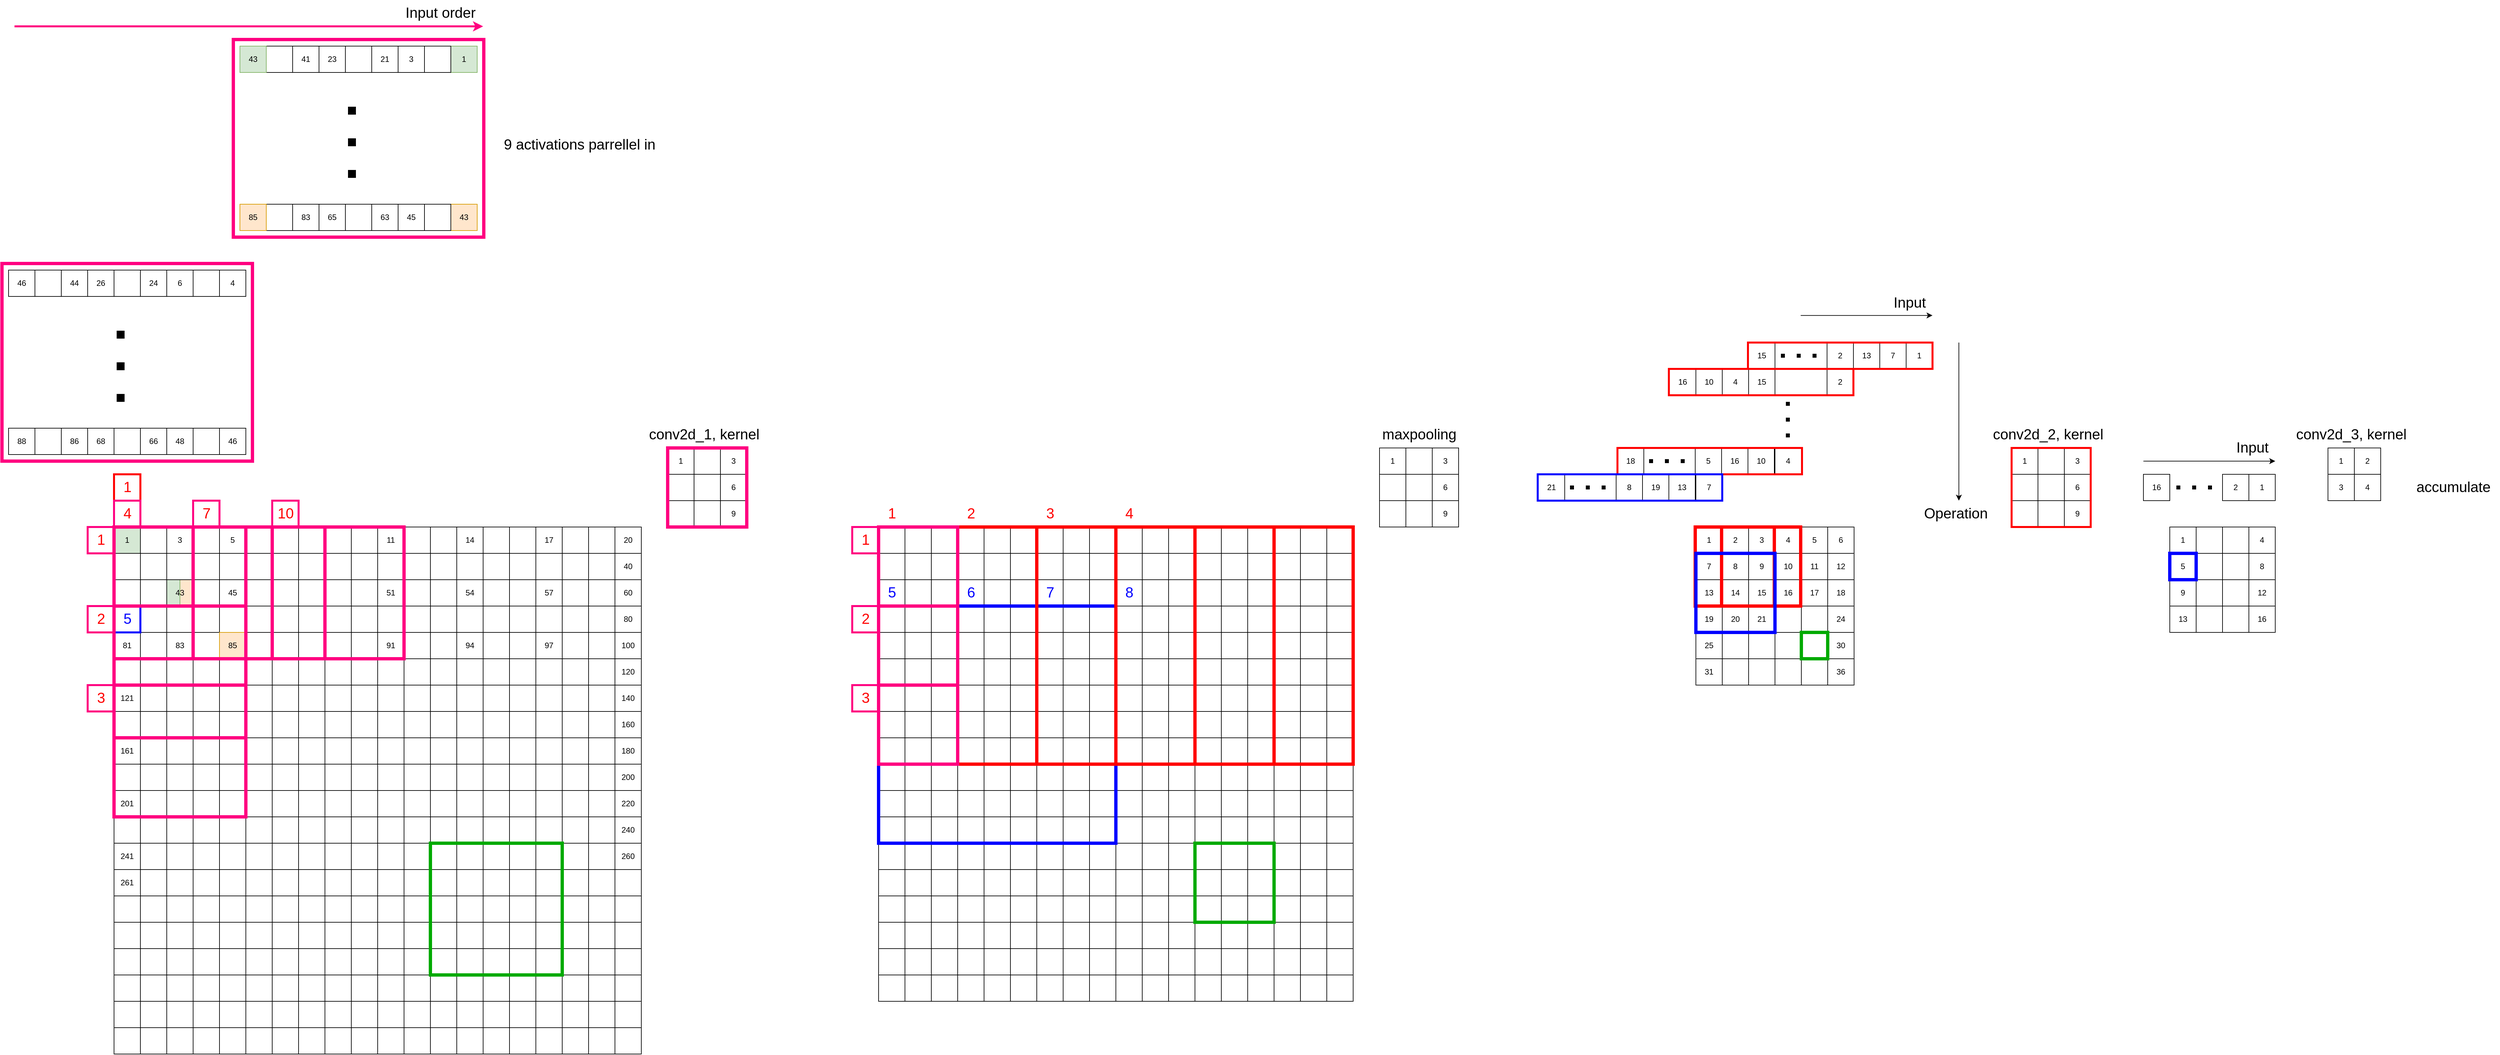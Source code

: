 <mxfile version="27.0.6">
  <diagram name="第 1 页" id="gxu4X7wAC3zeefMTiClO">
    <mxGraphModel dx="2797" dy="1801" grid="1" gridSize="10" guides="1" tooltips="1" connect="1" arrows="1" fold="1" page="1" pageScale="1" pageWidth="827" pageHeight="1169" math="0" shadow="0">
      <root>
        <mxCell id="0" />
        <mxCell id="1" parent="0" />
        <mxCell id="gd1myGQJuwKeV7WF6NUu-1508" value="" style="rounded=0;whiteSpace=wrap;html=1;allowArrows=0;connectable=0;" parent="1" vertex="1">
          <mxGeometry x="800" y="960" width="40" height="40" as="geometry" />
        </mxCell>
        <mxCell id="gd1myGQJuwKeV7WF6NUu-485" value="" style="rounded=0;whiteSpace=wrap;html=1;allowArrows=0;connectable=0;fillColor=#ffe6cc;strokeColor=#d79b00;" parent="1" vertex="1">
          <mxGeometry x="-820" y="480" width="20" height="40" as="geometry" />
        </mxCell>
        <mxCell id="gd1myGQJuwKeV7WF6NUu-484" value="" style="rounded=0;whiteSpace=wrap;html=1;allowArrows=0;connectable=0;fillColor=#d5e8d4;strokeColor=#82b366;" parent="1" vertex="1">
          <mxGeometry x="-840" y="480" width="20" height="40" as="geometry" />
        </mxCell>
        <mxCell id="gd1myGQJuwKeV7WF6NUu-18" value="1" style="rounded=0;whiteSpace=wrap;html=1;allowArrows=0;connectable=0;" parent="1" vertex="1">
          <mxGeometry x="1959" y="280" width="40" height="40" as="geometry" />
        </mxCell>
        <mxCell id="gd1myGQJuwKeV7WF6NUu-19" value="" style="rounded=0;whiteSpace=wrap;html=1;allowArrows=0;connectable=0;" parent="1" vertex="1">
          <mxGeometry x="1999" y="280" width="40" height="40" as="geometry" />
        </mxCell>
        <mxCell id="gd1myGQJuwKeV7WF6NUu-20" value="3" style="rounded=0;whiteSpace=wrap;html=1;allowArrows=0;connectable=0;" parent="1" vertex="1">
          <mxGeometry x="2039" y="280" width="40" height="40" as="geometry" />
        </mxCell>
        <mxCell id="gd1myGQJuwKeV7WF6NUu-23" value="6" style="rounded=0;whiteSpace=wrap;html=1;allowArrows=0;connectable=0;" parent="1" vertex="1">
          <mxGeometry x="2039" y="320" width="40" height="40" as="geometry" />
        </mxCell>
        <mxCell id="gd1myGQJuwKeV7WF6NUu-24" value="" style="rounded=0;whiteSpace=wrap;html=1;allowArrows=0;connectable=0;" parent="1" vertex="1">
          <mxGeometry x="1959" y="320" width="40" height="40" as="geometry" />
        </mxCell>
        <mxCell id="gd1myGQJuwKeV7WF6NUu-25" value="" style="rounded=0;whiteSpace=wrap;html=1;allowArrows=0;connectable=0;" parent="1" vertex="1">
          <mxGeometry x="1999" y="320" width="40" height="40" as="geometry" />
        </mxCell>
        <mxCell id="gd1myGQJuwKeV7WF6NUu-26" value="" style="rounded=0;whiteSpace=wrap;html=1;allowArrows=0;connectable=0;" parent="1" vertex="1">
          <mxGeometry x="1959" y="360" width="40" height="40" as="geometry" />
        </mxCell>
        <mxCell id="gd1myGQJuwKeV7WF6NUu-27" value="" style="rounded=0;whiteSpace=wrap;html=1;allowArrows=0;connectable=0;" parent="1" vertex="1">
          <mxGeometry x="1999" y="360" width="40" height="40" as="geometry" />
        </mxCell>
        <mxCell id="gd1myGQJuwKeV7WF6NUu-28" value="9" style="rounded=0;whiteSpace=wrap;html=1;allowArrows=0;connectable=0;" parent="1" vertex="1">
          <mxGeometry x="2039" y="360" width="40" height="40" as="geometry" />
        </mxCell>
        <mxCell id="gd1myGQJuwKeV7WF6NUu-34" value="1" style="rounded=0;whiteSpace=wrap;html=1;allowArrows=0;connectable=0;" parent="1" vertex="1">
          <mxGeometry x="-80" y="280" width="40" height="40" as="geometry" />
        </mxCell>
        <mxCell id="gd1myGQJuwKeV7WF6NUu-35" value="" style="rounded=0;whiteSpace=wrap;html=1;allowArrows=0;connectable=0;" parent="1" vertex="1">
          <mxGeometry x="-40" y="280" width="40" height="40" as="geometry" />
        </mxCell>
        <mxCell id="gd1myGQJuwKeV7WF6NUu-36" value="3" style="rounded=0;whiteSpace=wrap;html=1;allowArrows=0;connectable=0;" parent="1" vertex="1">
          <mxGeometry y="280" width="40" height="40" as="geometry" />
        </mxCell>
        <mxCell id="gd1myGQJuwKeV7WF6NUu-39" value="6" style="rounded=0;whiteSpace=wrap;html=1;allowArrows=0;connectable=0;" parent="1" vertex="1">
          <mxGeometry y="320" width="40" height="40" as="geometry" />
        </mxCell>
        <mxCell id="gd1myGQJuwKeV7WF6NUu-40" value="" style="rounded=0;whiteSpace=wrap;html=1;allowArrows=0;connectable=0;" parent="1" vertex="1">
          <mxGeometry x="-80" y="320" width="40" height="40" as="geometry" />
        </mxCell>
        <mxCell id="gd1myGQJuwKeV7WF6NUu-41" value="" style="rounded=0;whiteSpace=wrap;html=1;allowArrows=0;connectable=0;" parent="1" vertex="1">
          <mxGeometry x="-40" y="320" width="40" height="40" as="geometry" />
        </mxCell>
        <mxCell id="gd1myGQJuwKeV7WF6NUu-42" value="" style="rounded=0;whiteSpace=wrap;html=1;allowArrows=0;connectable=0;" parent="1" vertex="1">
          <mxGeometry x="-80" y="360" width="40" height="40" as="geometry" />
        </mxCell>
        <mxCell id="gd1myGQJuwKeV7WF6NUu-43" value="" style="rounded=0;whiteSpace=wrap;html=1;allowArrows=0;connectable=0;" parent="1" vertex="1">
          <mxGeometry x="-40" y="360" width="40" height="40" as="geometry" />
        </mxCell>
        <mxCell id="gd1myGQJuwKeV7WF6NUu-44" value="9" style="rounded=0;whiteSpace=wrap;html=1;allowArrows=0;connectable=0;" parent="1" vertex="1">
          <mxGeometry y="360" width="40" height="40" as="geometry" />
        </mxCell>
        <mxCell id="gd1myGQJuwKeV7WF6NUu-50" value="1" style="rounded=0;whiteSpace=wrap;html=1;allowArrows=0;connectable=0;fillColor=#d5e8d4;strokeColor=#82b366;" parent="1" vertex="1">
          <mxGeometry x="-409" y="-330" width="40" height="40" as="geometry" />
        </mxCell>
        <mxCell id="gd1myGQJuwKeV7WF6NUu-51" value="" style="rounded=0;whiteSpace=wrap;html=1;allowArrows=0;connectable=0;" parent="1" vertex="1">
          <mxGeometry x="-449" y="-330" width="40" height="40" as="geometry" />
        </mxCell>
        <mxCell id="gd1myGQJuwKeV7WF6NUu-52" value="3" style="rounded=0;whiteSpace=wrap;html=1;allowArrows=0;connectable=0;" parent="1" vertex="1">
          <mxGeometry x="-489" y="-330" width="40" height="40" as="geometry" />
        </mxCell>
        <mxCell id="gd1myGQJuwKeV7WF6NUu-53" value="23" style="rounded=0;whiteSpace=wrap;html=1;allowArrows=0;connectable=0;" parent="1" vertex="1">
          <mxGeometry x="-609" y="-330" width="40" height="40" as="geometry" />
        </mxCell>
        <mxCell id="gd1myGQJuwKeV7WF6NUu-54" value="21" style="rounded=0;whiteSpace=wrap;html=1;allowArrows=0;connectable=0;" parent="1" vertex="1">
          <mxGeometry x="-529" y="-330" width="40" height="40" as="geometry" />
        </mxCell>
        <mxCell id="gd1myGQJuwKeV7WF6NUu-55" value="" style="rounded=0;whiteSpace=wrap;html=1;allowArrows=0;connectable=0;" parent="1" vertex="1">
          <mxGeometry x="-569" y="-330" width="40" height="40" as="geometry" />
        </mxCell>
        <mxCell id="gd1myGQJuwKeV7WF6NUu-56" value="41" style="rounded=0;whiteSpace=wrap;html=1;allowArrows=0;connectable=0;" parent="1" vertex="1">
          <mxGeometry x="-649" y="-330" width="40" height="40" as="geometry" />
        </mxCell>
        <mxCell id="gd1myGQJuwKeV7WF6NUu-57" value="" style="rounded=0;whiteSpace=wrap;html=1;allowArrows=0;connectable=0;" parent="1" vertex="1">
          <mxGeometry x="-689" y="-330" width="40" height="40" as="geometry" />
        </mxCell>
        <mxCell id="gd1myGQJuwKeV7WF6NUu-58" value="43" style="rounded=0;whiteSpace=wrap;html=1;allowArrows=0;connectable=0;fillColor=#d5e8d4;strokeColor=#82b366;" parent="1" vertex="1">
          <mxGeometry x="-729" y="-330" width="40" height="40" as="geometry" />
        </mxCell>
        <mxCell id="gd1myGQJuwKeV7WF6NUu-59" value="" style="endArrow=classic;html=1;rounded=0;fontFamily=Helvetica;fontSize=12;fontColor=default;strokeColor=#FF0080;strokeWidth=3;" parent="1" edge="1">
          <mxGeometry width="50" height="50" relative="1" as="geometry">
            <mxPoint x="-1071" y="-360" as="sourcePoint" />
            <mxPoint x="-360" y="-360" as="targetPoint" />
          </mxGeometry>
        </mxCell>
        <mxCell id="gd1myGQJuwKeV7WF6NUu-61" value="&lt;font style=&quot;font-size: 22px;&quot;&gt;Input order&lt;/font&gt;" style="text;html=1;align=center;verticalAlign=middle;resizable=0;points=[];autosize=1;strokeColor=none;fillColor=none;fontFamily=Helvetica;fontSize=12;fontColor=default;connectable=0;allowArrows=0;" parent="1" vertex="1">
          <mxGeometry x="-490" y="-400" width="130" height="40" as="geometry" />
        </mxCell>
        <mxCell id="gd1myGQJuwKeV7WF6NUu-62" value="&lt;font style=&quot;font-size: 22px;&quot;&gt;conv2d_1, kernel&lt;/font&gt;" style="text;html=1;align=center;verticalAlign=middle;resizable=0;points=[];autosize=1;strokeColor=none;fillColor=none;fontFamily=Helvetica;fontSize=12;fontColor=default;connectable=0;allowArrows=0;" parent="1" vertex="1">
          <mxGeometry x="-120" y="240" width="190" height="40" as="geometry" />
        </mxCell>
        <mxCell id="gd1myGQJuwKeV7WF6NUu-63" value="" style="endArrow=none;dashed=1;html=1;dashPattern=1 3;strokeWidth=12;rounded=0;fontFamily=Helvetica;fontSize=12;fontColor=default;" parent="1" edge="1">
          <mxGeometry width="50" height="50" relative="1" as="geometry">
            <mxPoint x="-559" y="-130" as="sourcePoint" />
            <mxPoint x="-559" y="-250" as="targetPoint" />
          </mxGeometry>
        </mxCell>
        <mxCell id="gd1myGQJuwKeV7WF6NUu-64" value="43" style="rounded=0;whiteSpace=wrap;html=1;allowArrows=0;connectable=0;fillColor=#ffe6cc;strokeColor=#d79b00;" parent="1" vertex="1">
          <mxGeometry x="-409" y="-90" width="40" height="40" as="geometry" />
        </mxCell>
        <mxCell id="gd1myGQJuwKeV7WF6NUu-65" value="" style="rounded=0;whiteSpace=wrap;html=1;allowArrows=0;connectable=0;" parent="1" vertex="1">
          <mxGeometry x="-449" y="-90" width="40" height="40" as="geometry" />
        </mxCell>
        <mxCell id="gd1myGQJuwKeV7WF6NUu-66" value="45" style="rounded=0;whiteSpace=wrap;html=1;allowArrows=0;connectable=0;" parent="1" vertex="1">
          <mxGeometry x="-489" y="-90" width="40" height="40" as="geometry" />
        </mxCell>
        <mxCell id="gd1myGQJuwKeV7WF6NUu-67" value="65" style="rounded=0;whiteSpace=wrap;html=1;allowArrows=0;connectable=0;" parent="1" vertex="1">
          <mxGeometry x="-609" y="-90" width="40" height="40" as="geometry" />
        </mxCell>
        <mxCell id="gd1myGQJuwKeV7WF6NUu-68" value="63" style="rounded=0;whiteSpace=wrap;html=1;allowArrows=0;connectable=0;" parent="1" vertex="1">
          <mxGeometry x="-529" y="-90" width="40" height="40" as="geometry" />
        </mxCell>
        <mxCell id="gd1myGQJuwKeV7WF6NUu-69" value="" style="rounded=0;whiteSpace=wrap;html=1;allowArrows=0;connectable=0;" parent="1" vertex="1">
          <mxGeometry x="-569" y="-90" width="40" height="40" as="geometry" />
        </mxCell>
        <mxCell id="gd1myGQJuwKeV7WF6NUu-70" value="83" style="rounded=0;whiteSpace=wrap;html=1;allowArrows=0;connectable=0;" parent="1" vertex="1">
          <mxGeometry x="-649" y="-90" width="40" height="40" as="geometry" />
        </mxCell>
        <mxCell id="gd1myGQJuwKeV7WF6NUu-71" value="" style="rounded=0;whiteSpace=wrap;html=1;allowArrows=0;connectable=0;" parent="1" vertex="1">
          <mxGeometry x="-689" y="-90" width="40" height="40" as="geometry" />
        </mxCell>
        <mxCell id="gd1myGQJuwKeV7WF6NUu-72" value="85" style="rounded=0;whiteSpace=wrap;html=1;allowArrows=0;connectable=0;fillColor=#ffe6cc;strokeColor=#d79b00;" parent="1" vertex="1">
          <mxGeometry x="-729" y="-90" width="40" height="40" as="geometry" />
        </mxCell>
        <mxCell id="gd1myGQJuwKeV7WF6NUu-74" value="&lt;font style=&quot;font-size: 22px;&quot;&gt;9 activations parrellel in&lt;/font&gt;" style="text;html=1;align=center;verticalAlign=middle;resizable=0;points=[];autosize=1;strokeColor=none;fillColor=none;fontFamily=Helvetica;fontSize=12;fontColor=default;connectable=0;allowArrows=0;" parent="1" vertex="1">
          <mxGeometry x="-339" y="-200" width="250" height="40" as="geometry" />
        </mxCell>
        <mxCell id="gd1myGQJuwKeV7WF6NUu-75" value="1" style="rounded=0;whiteSpace=wrap;html=1;allowArrows=0;connectable=0;fillColor=#d5e8d4;strokeColor=#82b366;" parent="1" vertex="1">
          <mxGeometry x="-920" y="400" width="40" height="40" as="geometry" />
        </mxCell>
        <mxCell id="gd1myGQJuwKeV7WF6NUu-76" value="" style="rounded=0;whiteSpace=wrap;html=1;allowArrows=0;connectable=0;" parent="1" vertex="1">
          <mxGeometry x="-880" y="400" width="40" height="40" as="geometry" />
        </mxCell>
        <mxCell id="gd1myGQJuwKeV7WF6NUu-77" value="3" style="rounded=0;whiteSpace=wrap;html=1;allowArrows=0;connectable=0;" parent="1" vertex="1">
          <mxGeometry x="-840" y="400" width="40" height="40" as="geometry" />
        </mxCell>
        <mxCell id="gd1myGQJuwKeV7WF6NUu-84" value="" style="rounded=0;whiteSpace=wrap;html=1;allowArrows=0;connectable=0;" parent="1" vertex="1">
          <mxGeometry x="-800" y="400" width="40" height="40" as="geometry" />
        </mxCell>
        <mxCell id="gd1myGQJuwKeV7WF6NUu-85" value="5" style="rounded=0;whiteSpace=wrap;html=1;allowArrows=0;connectable=0;" parent="1" vertex="1">
          <mxGeometry x="-760" y="400" width="40" height="40" as="geometry" />
        </mxCell>
        <mxCell id="gd1myGQJuwKeV7WF6NUu-86" value="" style="rounded=0;whiteSpace=wrap;html=1;allowArrows=0;connectable=0;" parent="1" vertex="1">
          <mxGeometry x="-720" y="400" width="40" height="40" as="geometry" />
        </mxCell>
        <mxCell id="gd1myGQJuwKeV7WF6NUu-87" value="" style="rounded=0;whiteSpace=wrap;html=1;allowArrows=0;connectable=0;" parent="1" vertex="1">
          <mxGeometry x="-680" y="400" width="40" height="40" as="geometry" />
        </mxCell>
        <mxCell id="gd1myGQJuwKeV7WF6NUu-88" value="" style="rounded=0;whiteSpace=wrap;html=1;allowArrows=0;connectable=0;" parent="1" vertex="1">
          <mxGeometry x="-640" y="400" width="40" height="40" as="geometry" />
        </mxCell>
        <mxCell id="gd1myGQJuwKeV7WF6NUu-89" value="" style="rounded=0;whiteSpace=wrap;html=1;allowArrows=0;connectable=0;" parent="1" vertex="1">
          <mxGeometry x="-600" y="400" width="40" height="40" as="geometry" />
        </mxCell>
        <mxCell id="gd1myGQJuwKeV7WF6NUu-90" value="" style="rounded=0;whiteSpace=wrap;html=1;allowArrows=0;connectable=0;" parent="1" vertex="1">
          <mxGeometry x="-560" y="400" width="40" height="40" as="geometry" />
        </mxCell>
        <mxCell id="gd1myGQJuwKeV7WF6NUu-92" value="" style="rounded=0;whiteSpace=wrap;html=1;allowArrows=0;connectable=0;" parent="1" vertex="1">
          <mxGeometry x="-480" y="400" width="40" height="40" as="geometry" />
        </mxCell>
        <mxCell id="gd1myGQJuwKeV7WF6NUu-93" value="" style="rounded=0;whiteSpace=wrap;html=1;allowArrows=0;connectable=0;" parent="1" vertex="1">
          <mxGeometry x="-440" y="400" width="40" height="40" as="geometry" />
        </mxCell>
        <mxCell id="gd1myGQJuwKeV7WF6NUu-94" value="14" style="rounded=0;whiteSpace=wrap;html=1;allowArrows=0;connectable=0;" parent="1" vertex="1">
          <mxGeometry x="-400" y="400" width="40" height="40" as="geometry" />
        </mxCell>
        <mxCell id="gd1myGQJuwKeV7WF6NUu-95" value="" style="rounded=0;whiteSpace=wrap;html=1;allowArrows=0;connectable=0;" parent="1" vertex="1">
          <mxGeometry x="-360" y="400" width="40" height="40" as="geometry" />
        </mxCell>
        <mxCell id="gd1myGQJuwKeV7WF6NUu-96" value="" style="rounded=0;whiteSpace=wrap;html=1;allowArrows=0;connectable=0;" parent="1" vertex="1">
          <mxGeometry x="-320" y="400" width="40" height="40" as="geometry" />
        </mxCell>
        <mxCell id="gd1myGQJuwKeV7WF6NUu-97" value="17" style="rounded=0;whiteSpace=wrap;html=1;allowArrows=0;connectable=0;" parent="1" vertex="1">
          <mxGeometry x="-280" y="400" width="40" height="40" as="geometry" />
        </mxCell>
        <mxCell id="gd1myGQJuwKeV7WF6NUu-98" value="" style="rounded=0;whiteSpace=wrap;html=1;allowArrows=0;connectable=0;" parent="1" vertex="1">
          <mxGeometry x="-240" y="400" width="40" height="40" as="geometry" />
        </mxCell>
        <mxCell id="gd1myGQJuwKeV7WF6NUu-99" value="" style="rounded=0;whiteSpace=wrap;html=1;allowArrows=0;connectable=0;" parent="1" vertex="1">
          <mxGeometry x="-200" y="400" width="40" height="40" as="geometry" />
        </mxCell>
        <mxCell id="gd1myGQJuwKeV7WF6NUu-100" value="20" style="rounded=0;whiteSpace=wrap;html=1;allowArrows=0;connectable=0;" parent="1" vertex="1">
          <mxGeometry x="-160" y="400" width="40" height="40" as="geometry" />
        </mxCell>
        <mxCell id="gd1myGQJuwKeV7WF6NUu-101" value="11" style="rounded=0;whiteSpace=wrap;html=1;allowArrows=0;connectable=0;" parent="1" vertex="1">
          <mxGeometry x="-520" y="400" width="40" height="40" as="geometry" />
        </mxCell>
        <mxCell id="gd1myGQJuwKeV7WF6NUu-102" value="" style="rounded=0;whiteSpace=wrap;html=1;allowArrows=0;connectable=0;" parent="1" vertex="1">
          <mxGeometry x="-920" y="440" width="40" height="40" as="geometry" />
        </mxCell>
        <mxCell id="gd1myGQJuwKeV7WF6NUu-103" value="" style="rounded=0;whiteSpace=wrap;html=1;allowArrows=0;connectable=0;" parent="1" vertex="1">
          <mxGeometry x="-880" y="440" width="40" height="40" as="geometry" />
        </mxCell>
        <mxCell id="gd1myGQJuwKeV7WF6NUu-104" value="" style="rounded=0;whiteSpace=wrap;html=1;allowArrows=0;connectable=0;" parent="1" vertex="1">
          <mxGeometry x="-840" y="440" width="40" height="40" as="geometry" />
        </mxCell>
        <mxCell id="gd1myGQJuwKeV7WF6NUu-105" value="" style="rounded=0;whiteSpace=wrap;html=1;allowArrows=0;connectable=0;" parent="1" vertex="1">
          <mxGeometry x="-800" y="440" width="40" height="40" as="geometry" />
        </mxCell>
        <mxCell id="gd1myGQJuwKeV7WF6NUu-106" value="" style="rounded=0;whiteSpace=wrap;html=1;allowArrows=0;connectable=0;" parent="1" vertex="1">
          <mxGeometry x="-760" y="440" width="40" height="40" as="geometry" />
        </mxCell>
        <mxCell id="gd1myGQJuwKeV7WF6NUu-107" value="" style="rounded=0;whiteSpace=wrap;html=1;allowArrows=0;connectable=0;" parent="1" vertex="1">
          <mxGeometry x="-720" y="440" width="40" height="40" as="geometry" />
        </mxCell>
        <mxCell id="gd1myGQJuwKeV7WF6NUu-108" value="" style="rounded=0;whiteSpace=wrap;html=1;allowArrows=0;connectable=0;" parent="1" vertex="1">
          <mxGeometry x="-680" y="440" width="40" height="40" as="geometry" />
        </mxCell>
        <mxCell id="gd1myGQJuwKeV7WF6NUu-109" value="" style="rounded=0;whiteSpace=wrap;html=1;allowArrows=0;connectable=0;" parent="1" vertex="1">
          <mxGeometry x="-640" y="440" width="40" height="40" as="geometry" />
        </mxCell>
        <mxCell id="gd1myGQJuwKeV7WF6NUu-110" value="" style="rounded=0;whiteSpace=wrap;html=1;allowArrows=0;connectable=0;" parent="1" vertex="1">
          <mxGeometry x="-600" y="440" width="40" height="40" as="geometry" />
        </mxCell>
        <mxCell id="gd1myGQJuwKeV7WF6NUu-111" value="" style="rounded=0;whiteSpace=wrap;html=1;allowArrows=0;connectable=0;" parent="1" vertex="1">
          <mxGeometry x="-560" y="440" width="40" height="40" as="geometry" />
        </mxCell>
        <mxCell id="gd1myGQJuwKeV7WF6NUu-112" value="" style="rounded=0;whiteSpace=wrap;html=1;allowArrows=0;connectable=0;" parent="1" vertex="1">
          <mxGeometry x="-480" y="440" width="40" height="40" as="geometry" />
        </mxCell>
        <mxCell id="gd1myGQJuwKeV7WF6NUu-113" value="" style="rounded=0;whiteSpace=wrap;html=1;allowArrows=0;connectable=0;" parent="1" vertex="1">
          <mxGeometry x="-440" y="440" width="40" height="40" as="geometry" />
        </mxCell>
        <mxCell id="gd1myGQJuwKeV7WF6NUu-114" value="" style="rounded=0;whiteSpace=wrap;html=1;allowArrows=0;connectable=0;" parent="1" vertex="1">
          <mxGeometry x="-400" y="440" width="40" height="40" as="geometry" />
        </mxCell>
        <mxCell id="gd1myGQJuwKeV7WF6NUu-115" value="" style="rounded=0;whiteSpace=wrap;html=1;allowArrows=0;connectable=0;" parent="1" vertex="1">
          <mxGeometry x="-360" y="440" width="40" height="40" as="geometry" />
        </mxCell>
        <mxCell id="gd1myGQJuwKeV7WF6NUu-116" value="" style="rounded=0;whiteSpace=wrap;html=1;allowArrows=0;connectable=0;" parent="1" vertex="1">
          <mxGeometry x="-320" y="440" width="40" height="40" as="geometry" />
        </mxCell>
        <mxCell id="gd1myGQJuwKeV7WF6NUu-117" value="" style="rounded=0;whiteSpace=wrap;html=1;allowArrows=0;connectable=0;" parent="1" vertex="1">
          <mxGeometry x="-280" y="440" width="40" height="40" as="geometry" />
        </mxCell>
        <mxCell id="gd1myGQJuwKeV7WF6NUu-118" value="" style="rounded=0;whiteSpace=wrap;html=1;allowArrows=0;connectable=0;" parent="1" vertex="1">
          <mxGeometry x="-240" y="440" width="40" height="40" as="geometry" />
        </mxCell>
        <mxCell id="gd1myGQJuwKeV7WF6NUu-119" value="" style="rounded=0;whiteSpace=wrap;html=1;allowArrows=0;connectable=0;" parent="1" vertex="1">
          <mxGeometry x="-200" y="440" width="40" height="40" as="geometry" />
        </mxCell>
        <mxCell id="gd1myGQJuwKeV7WF6NUu-120" value="40" style="rounded=0;whiteSpace=wrap;html=1;allowArrows=0;connectable=0;" parent="1" vertex="1">
          <mxGeometry x="-160" y="440" width="40" height="40" as="geometry" />
        </mxCell>
        <mxCell id="gd1myGQJuwKeV7WF6NUu-121" value="" style="rounded=0;whiteSpace=wrap;html=1;allowArrows=0;connectable=0;" parent="1" vertex="1">
          <mxGeometry x="-520" y="440" width="40" height="40" as="geometry" />
        </mxCell>
        <mxCell id="gd1myGQJuwKeV7WF6NUu-122" value="" style="rounded=0;whiteSpace=wrap;html=1;allowArrows=0;connectable=0;" parent="1" vertex="1">
          <mxGeometry x="-920" y="480" width="40" height="40" as="geometry" />
        </mxCell>
        <mxCell id="gd1myGQJuwKeV7WF6NUu-123" value="" style="rounded=0;whiteSpace=wrap;html=1;allowArrows=0;connectable=0;" parent="1" vertex="1">
          <mxGeometry x="-880" y="480" width="40" height="40" as="geometry" />
        </mxCell>
        <mxCell id="gd1myGQJuwKeV7WF6NUu-124" value="43" style="rounded=0;whiteSpace=wrap;html=1;allowArrows=0;connectable=0;fillColor=none;strokeColor=none;" parent="1" vertex="1">
          <mxGeometry x="-840" y="480" width="40" height="40" as="geometry" />
        </mxCell>
        <mxCell id="gd1myGQJuwKeV7WF6NUu-125" value="" style="rounded=0;whiteSpace=wrap;html=1;allowArrows=0;connectable=0;" parent="1" vertex="1">
          <mxGeometry x="-800" y="480" width="40" height="40" as="geometry" />
        </mxCell>
        <mxCell id="gd1myGQJuwKeV7WF6NUu-126" value="45" style="rounded=0;whiteSpace=wrap;html=1;allowArrows=0;connectable=0;" parent="1" vertex="1">
          <mxGeometry x="-760" y="480" width="40" height="40" as="geometry" />
        </mxCell>
        <mxCell id="gd1myGQJuwKeV7WF6NUu-127" value="" style="rounded=0;whiteSpace=wrap;html=1;allowArrows=0;connectable=0;" parent="1" vertex="1">
          <mxGeometry x="-720" y="480" width="40" height="40" as="geometry" />
        </mxCell>
        <mxCell id="gd1myGQJuwKeV7WF6NUu-128" value="" style="rounded=0;whiteSpace=wrap;html=1;allowArrows=0;connectable=0;" parent="1" vertex="1">
          <mxGeometry x="-680" y="480" width="40" height="40" as="geometry" />
        </mxCell>
        <mxCell id="gd1myGQJuwKeV7WF6NUu-129" value="" style="rounded=0;whiteSpace=wrap;html=1;allowArrows=0;connectable=0;" parent="1" vertex="1">
          <mxGeometry x="-640" y="480" width="40" height="40" as="geometry" />
        </mxCell>
        <mxCell id="gd1myGQJuwKeV7WF6NUu-130" value="" style="rounded=0;whiteSpace=wrap;html=1;allowArrows=0;connectable=0;" parent="1" vertex="1">
          <mxGeometry x="-600" y="480" width="40" height="40" as="geometry" />
        </mxCell>
        <mxCell id="gd1myGQJuwKeV7WF6NUu-131" value="" style="rounded=0;whiteSpace=wrap;html=1;allowArrows=0;connectable=0;" parent="1" vertex="1">
          <mxGeometry x="-560" y="480" width="40" height="40" as="geometry" />
        </mxCell>
        <mxCell id="gd1myGQJuwKeV7WF6NUu-132" value="" style="rounded=0;whiteSpace=wrap;html=1;allowArrows=0;connectable=0;" parent="1" vertex="1">
          <mxGeometry x="-480" y="480" width="40" height="40" as="geometry" />
        </mxCell>
        <mxCell id="gd1myGQJuwKeV7WF6NUu-133" value="" style="rounded=0;whiteSpace=wrap;html=1;allowArrows=0;connectable=0;" parent="1" vertex="1">
          <mxGeometry x="-440" y="480" width="40" height="40" as="geometry" />
        </mxCell>
        <mxCell id="gd1myGQJuwKeV7WF6NUu-134" value="54" style="rounded=0;whiteSpace=wrap;html=1;allowArrows=0;connectable=0;" parent="1" vertex="1">
          <mxGeometry x="-400" y="480" width="40" height="40" as="geometry" />
        </mxCell>
        <mxCell id="gd1myGQJuwKeV7WF6NUu-135" value="" style="rounded=0;whiteSpace=wrap;html=1;allowArrows=0;connectable=0;" parent="1" vertex="1">
          <mxGeometry x="-360" y="480" width="40" height="40" as="geometry" />
        </mxCell>
        <mxCell id="gd1myGQJuwKeV7WF6NUu-136" value="" style="rounded=0;whiteSpace=wrap;html=1;allowArrows=0;connectable=0;" parent="1" vertex="1">
          <mxGeometry x="-320" y="480" width="40" height="40" as="geometry" />
        </mxCell>
        <mxCell id="gd1myGQJuwKeV7WF6NUu-137" value="57" style="rounded=0;whiteSpace=wrap;html=1;allowArrows=0;connectable=0;" parent="1" vertex="1">
          <mxGeometry x="-280" y="480" width="40" height="40" as="geometry" />
        </mxCell>
        <mxCell id="gd1myGQJuwKeV7WF6NUu-138" value="" style="rounded=0;whiteSpace=wrap;html=1;allowArrows=0;connectable=0;" parent="1" vertex="1">
          <mxGeometry x="-240" y="480" width="40" height="40" as="geometry" />
        </mxCell>
        <mxCell id="gd1myGQJuwKeV7WF6NUu-139" value="" style="rounded=0;whiteSpace=wrap;html=1;allowArrows=0;connectable=0;" parent="1" vertex="1">
          <mxGeometry x="-200" y="480" width="40" height="40" as="geometry" />
        </mxCell>
        <mxCell id="gd1myGQJuwKeV7WF6NUu-140" value="60" style="rounded=0;whiteSpace=wrap;html=1;allowArrows=0;connectable=0;" parent="1" vertex="1">
          <mxGeometry x="-160" y="480" width="40" height="40" as="geometry" />
        </mxCell>
        <mxCell id="gd1myGQJuwKeV7WF6NUu-141" value="51" style="rounded=0;whiteSpace=wrap;html=1;allowArrows=0;connectable=0;" parent="1" vertex="1">
          <mxGeometry x="-520" y="480" width="40" height="40" as="geometry" />
        </mxCell>
        <mxCell id="gd1myGQJuwKeV7WF6NUu-142" value="" style="rounded=0;whiteSpace=wrap;html=1;allowArrows=0;connectable=0;" parent="1" vertex="1">
          <mxGeometry x="-920" y="520" width="40" height="40" as="geometry" />
        </mxCell>
        <mxCell id="gd1myGQJuwKeV7WF6NUu-143" value="" style="rounded=0;whiteSpace=wrap;html=1;allowArrows=0;connectable=0;" parent="1" vertex="1">
          <mxGeometry x="-880" y="520" width="40" height="40" as="geometry" />
        </mxCell>
        <mxCell id="gd1myGQJuwKeV7WF6NUu-144" value="" style="rounded=0;whiteSpace=wrap;html=1;allowArrows=0;connectable=0;" parent="1" vertex="1">
          <mxGeometry x="-840" y="520" width="40" height="40" as="geometry" />
        </mxCell>
        <mxCell id="gd1myGQJuwKeV7WF6NUu-145" value="" style="rounded=0;whiteSpace=wrap;html=1;allowArrows=0;connectable=0;" parent="1" vertex="1">
          <mxGeometry x="-800" y="520" width="40" height="40" as="geometry" />
        </mxCell>
        <mxCell id="gd1myGQJuwKeV7WF6NUu-146" value="" style="rounded=0;whiteSpace=wrap;html=1;allowArrows=0;connectable=0;" parent="1" vertex="1">
          <mxGeometry x="-760" y="520" width="40" height="40" as="geometry" />
        </mxCell>
        <mxCell id="gd1myGQJuwKeV7WF6NUu-147" value="" style="rounded=0;whiteSpace=wrap;html=1;allowArrows=0;connectable=0;" parent="1" vertex="1">
          <mxGeometry x="-720" y="520" width="40" height="40" as="geometry" />
        </mxCell>
        <mxCell id="gd1myGQJuwKeV7WF6NUu-148" value="" style="rounded=0;whiteSpace=wrap;html=1;allowArrows=0;connectable=0;" parent="1" vertex="1">
          <mxGeometry x="-680" y="520" width="40" height="40" as="geometry" />
        </mxCell>
        <mxCell id="gd1myGQJuwKeV7WF6NUu-149" value="" style="rounded=0;whiteSpace=wrap;html=1;allowArrows=0;connectable=0;" parent="1" vertex="1">
          <mxGeometry x="-640" y="520" width="40" height="40" as="geometry" />
        </mxCell>
        <mxCell id="gd1myGQJuwKeV7WF6NUu-150" value="" style="rounded=0;whiteSpace=wrap;html=1;allowArrows=0;connectable=0;" parent="1" vertex="1">
          <mxGeometry x="-600" y="520" width="40" height="40" as="geometry" />
        </mxCell>
        <mxCell id="gd1myGQJuwKeV7WF6NUu-151" value="" style="rounded=0;whiteSpace=wrap;html=1;allowArrows=0;connectable=0;" parent="1" vertex="1">
          <mxGeometry x="-560" y="520" width="40" height="40" as="geometry" />
        </mxCell>
        <mxCell id="gd1myGQJuwKeV7WF6NUu-152" value="" style="rounded=0;whiteSpace=wrap;html=1;allowArrows=0;connectable=0;" parent="1" vertex="1">
          <mxGeometry x="-480" y="520" width="40" height="40" as="geometry" />
        </mxCell>
        <mxCell id="gd1myGQJuwKeV7WF6NUu-153" value="" style="rounded=0;whiteSpace=wrap;html=1;allowArrows=0;connectable=0;" parent="1" vertex="1">
          <mxGeometry x="-440" y="520" width="40" height="40" as="geometry" />
        </mxCell>
        <mxCell id="gd1myGQJuwKeV7WF6NUu-154" value="" style="rounded=0;whiteSpace=wrap;html=1;allowArrows=0;connectable=0;" parent="1" vertex="1">
          <mxGeometry x="-400" y="520" width="40" height="40" as="geometry" />
        </mxCell>
        <mxCell id="gd1myGQJuwKeV7WF6NUu-155" value="" style="rounded=0;whiteSpace=wrap;html=1;allowArrows=0;connectable=0;" parent="1" vertex="1">
          <mxGeometry x="-360" y="520" width="40" height="40" as="geometry" />
        </mxCell>
        <mxCell id="gd1myGQJuwKeV7WF6NUu-156" value="" style="rounded=0;whiteSpace=wrap;html=1;allowArrows=0;connectable=0;" parent="1" vertex="1">
          <mxGeometry x="-320" y="520" width="40" height="40" as="geometry" />
        </mxCell>
        <mxCell id="gd1myGQJuwKeV7WF6NUu-157" value="" style="rounded=0;whiteSpace=wrap;html=1;allowArrows=0;connectable=0;" parent="1" vertex="1">
          <mxGeometry x="-280" y="520" width="40" height="40" as="geometry" />
        </mxCell>
        <mxCell id="gd1myGQJuwKeV7WF6NUu-158" value="" style="rounded=0;whiteSpace=wrap;html=1;allowArrows=0;connectable=0;" parent="1" vertex="1">
          <mxGeometry x="-240" y="520" width="40" height="40" as="geometry" />
        </mxCell>
        <mxCell id="gd1myGQJuwKeV7WF6NUu-159" value="" style="rounded=0;whiteSpace=wrap;html=1;allowArrows=0;connectable=0;" parent="1" vertex="1">
          <mxGeometry x="-200" y="520" width="40" height="40" as="geometry" />
        </mxCell>
        <mxCell id="gd1myGQJuwKeV7WF6NUu-160" value="80" style="rounded=0;whiteSpace=wrap;html=1;allowArrows=0;connectable=0;" parent="1" vertex="1">
          <mxGeometry x="-160" y="520" width="40" height="40" as="geometry" />
        </mxCell>
        <mxCell id="gd1myGQJuwKeV7WF6NUu-161" value="" style="rounded=0;whiteSpace=wrap;html=1;allowArrows=0;connectable=0;" parent="1" vertex="1">
          <mxGeometry x="-520" y="520" width="40" height="40" as="geometry" />
        </mxCell>
        <mxCell id="gd1myGQJuwKeV7WF6NUu-162" value="81" style="rounded=0;whiteSpace=wrap;html=1;allowArrows=0;connectable=0;" parent="1" vertex="1">
          <mxGeometry x="-920" y="560" width="40" height="40" as="geometry" />
        </mxCell>
        <mxCell id="gd1myGQJuwKeV7WF6NUu-163" value="" style="rounded=0;whiteSpace=wrap;html=1;allowArrows=0;connectable=0;" parent="1" vertex="1">
          <mxGeometry x="-880" y="560" width="40" height="40" as="geometry" />
        </mxCell>
        <mxCell id="gd1myGQJuwKeV7WF6NUu-164" value="83" style="rounded=0;whiteSpace=wrap;html=1;allowArrows=0;connectable=0;" parent="1" vertex="1">
          <mxGeometry x="-840" y="560" width="40" height="40" as="geometry" />
        </mxCell>
        <mxCell id="gd1myGQJuwKeV7WF6NUu-165" value="" style="rounded=0;whiteSpace=wrap;html=1;allowArrows=0;connectable=0;" parent="1" vertex="1">
          <mxGeometry x="-800" y="560" width="40" height="40" as="geometry" />
        </mxCell>
        <mxCell id="gd1myGQJuwKeV7WF6NUu-166" value="85" style="rounded=0;whiteSpace=wrap;html=1;allowArrows=0;connectable=0;fillColor=#ffe6cc;strokeColor=#d79b00;" parent="1" vertex="1">
          <mxGeometry x="-760" y="560" width="40" height="40" as="geometry" />
        </mxCell>
        <mxCell id="gd1myGQJuwKeV7WF6NUu-167" value="" style="rounded=0;whiteSpace=wrap;html=1;allowArrows=0;connectable=0;" parent="1" vertex="1">
          <mxGeometry x="-720" y="560" width="40" height="40" as="geometry" />
        </mxCell>
        <mxCell id="gd1myGQJuwKeV7WF6NUu-168" value="" style="rounded=0;whiteSpace=wrap;html=1;allowArrows=0;connectable=0;" parent="1" vertex="1">
          <mxGeometry x="-680" y="560" width="40" height="40" as="geometry" />
        </mxCell>
        <mxCell id="gd1myGQJuwKeV7WF6NUu-169" value="" style="rounded=0;whiteSpace=wrap;html=1;allowArrows=0;connectable=0;" parent="1" vertex="1">
          <mxGeometry x="-640" y="560" width="40" height="40" as="geometry" />
        </mxCell>
        <mxCell id="gd1myGQJuwKeV7WF6NUu-170" value="" style="rounded=0;whiteSpace=wrap;html=1;allowArrows=0;connectable=0;" parent="1" vertex="1">
          <mxGeometry x="-600" y="560" width="40" height="40" as="geometry" />
        </mxCell>
        <mxCell id="gd1myGQJuwKeV7WF6NUu-171" value="" style="rounded=0;whiteSpace=wrap;html=1;allowArrows=0;connectable=0;" parent="1" vertex="1">
          <mxGeometry x="-560" y="560" width="40" height="40" as="geometry" />
        </mxCell>
        <mxCell id="gd1myGQJuwKeV7WF6NUu-172" value="" style="rounded=0;whiteSpace=wrap;html=1;allowArrows=0;connectable=0;" parent="1" vertex="1">
          <mxGeometry x="-480" y="560" width="40" height="40" as="geometry" />
        </mxCell>
        <mxCell id="gd1myGQJuwKeV7WF6NUu-173" value="" style="rounded=0;whiteSpace=wrap;html=1;allowArrows=0;connectable=0;" parent="1" vertex="1">
          <mxGeometry x="-440" y="560" width="40" height="40" as="geometry" />
        </mxCell>
        <mxCell id="gd1myGQJuwKeV7WF6NUu-174" value="94" style="rounded=0;whiteSpace=wrap;html=1;allowArrows=0;connectable=0;" parent="1" vertex="1">
          <mxGeometry x="-400" y="560" width="40" height="40" as="geometry" />
        </mxCell>
        <mxCell id="gd1myGQJuwKeV7WF6NUu-175" value="" style="rounded=0;whiteSpace=wrap;html=1;allowArrows=0;connectable=0;" parent="1" vertex="1">
          <mxGeometry x="-360" y="560" width="40" height="40" as="geometry" />
        </mxCell>
        <mxCell id="gd1myGQJuwKeV7WF6NUu-176" value="" style="rounded=0;whiteSpace=wrap;html=1;allowArrows=0;connectable=0;" parent="1" vertex="1">
          <mxGeometry x="-320" y="560" width="40" height="40" as="geometry" />
        </mxCell>
        <mxCell id="gd1myGQJuwKeV7WF6NUu-177" value="97" style="rounded=0;whiteSpace=wrap;html=1;allowArrows=0;connectable=0;" parent="1" vertex="1">
          <mxGeometry x="-280" y="560" width="40" height="40" as="geometry" />
        </mxCell>
        <mxCell id="gd1myGQJuwKeV7WF6NUu-178" value="" style="rounded=0;whiteSpace=wrap;html=1;allowArrows=0;connectable=0;" parent="1" vertex="1">
          <mxGeometry x="-240" y="560" width="40" height="40" as="geometry" />
        </mxCell>
        <mxCell id="gd1myGQJuwKeV7WF6NUu-179" value="" style="rounded=0;whiteSpace=wrap;html=1;allowArrows=0;connectable=0;" parent="1" vertex="1">
          <mxGeometry x="-200" y="560" width="40" height="40" as="geometry" />
        </mxCell>
        <mxCell id="gd1myGQJuwKeV7WF6NUu-180" value="100" style="rounded=0;whiteSpace=wrap;html=1;allowArrows=0;connectable=0;" parent="1" vertex="1">
          <mxGeometry x="-160" y="560" width="40" height="40" as="geometry" />
        </mxCell>
        <mxCell id="gd1myGQJuwKeV7WF6NUu-181" value="91" style="rounded=0;whiteSpace=wrap;html=1;allowArrows=0;connectable=0;" parent="1" vertex="1">
          <mxGeometry x="-520" y="560" width="40" height="40" as="geometry" />
        </mxCell>
        <mxCell id="gd1myGQJuwKeV7WF6NUu-182" value="" style="rounded=0;whiteSpace=wrap;html=1;allowArrows=0;connectable=0;" parent="1" vertex="1">
          <mxGeometry x="-920" y="600" width="40" height="40" as="geometry" />
        </mxCell>
        <mxCell id="gd1myGQJuwKeV7WF6NUu-183" value="" style="rounded=0;whiteSpace=wrap;html=1;allowArrows=0;connectable=0;" parent="1" vertex="1">
          <mxGeometry x="-880" y="600" width="40" height="40" as="geometry" />
        </mxCell>
        <mxCell id="gd1myGQJuwKeV7WF6NUu-184" value="" style="rounded=0;whiteSpace=wrap;html=1;allowArrows=0;connectable=0;" parent="1" vertex="1">
          <mxGeometry x="-840" y="600" width="40" height="40" as="geometry" />
        </mxCell>
        <mxCell id="gd1myGQJuwKeV7WF6NUu-185" value="" style="rounded=0;whiteSpace=wrap;html=1;allowArrows=0;connectable=0;" parent="1" vertex="1">
          <mxGeometry x="-800" y="600" width="40" height="40" as="geometry" />
        </mxCell>
        <mxCell id="gd1myGQJuwKeV7WF6NUu-186" value="" style="rounded=0;whiteSpace=wrap;html=1;allowArrows=0;connectable=0;" parent="1" vertex="1">
          <mxGeometry x="-760" y="600" width="40" height="40" as="geometry" />
        </mxCell>
        <mxCell id="gd1myGQJuwKeV7WF6NUu-187" value="" style="rounded=0;whiteSpace=wrap;html=1;allowArrows=0;connectable=0;" parent="1" vertex="1">
          <mxGeometry x="-720" y="600" width="40" height="40" as="geometry" />
        </mxCell>
        <mxCell id="gd1myGQJuwKeV7WF6NUu-188" value="" style="rounded=0;whiteSpace=wrap;html=1;allowArrows=0;connectable=0;" parent="1" vertex="1">
          <mxGeometry x="-680" y="600" width="40" height="40" as="geometry" />
        </mxCell>
        <mxCell id="gd1myGQJuwKeV7WF6NUu-189" value="" style="rounded=0;whiteSpace=wrap;html=1;allowArrows=0;connectable=0;" parent="1" vertex="1">
          <mxGeometry x="-640" y="600" width="40" height="40" as="geometry" />
        </mxCell>
        <mxCell id="gd1myGQJuwKeV7WF6NUu-190" value="" style="rounded=0;whiteSpace=wrap;html=1;allowArrows=0;connectable=0;" parent="1" vertex="1">
          <mxGeometry x="-600" y="600" width="40" height="40" as="geometry" />
        </mxCell>
        <mxCell id="gd1myGQJuwKeV7WF6NUu-191" value="" style="rounded=0;whiteSpace=wrap;html=1;allowArrows=0;connectable=0;" parent="1" vertex="1">
          <mxGeometry x="-560" y="600" width="40" height="40" as="geometry" />
        </mxCell>
        <mxCell id="gd1myGQJuwKeV7WF6NUu-192" value="" style="rounded=0;whiteSpace=wrap;html=1;allowArrows=0;connectable=0;" parent="1" vertex="1">
          <mxGeometry x="-480" y="600" width="40" height="40" as="geometry" />
        </mxCell>
        <mxCell id="gd1myGQJuwKeV7WF6NUu-193" value="" style="rounded=0;whiteSpace=wrap;html=1;allowArrows=0;connectable=0;" parent="1" vertex="1">
          <mxGeometry x="-440" y="600" width="40" height="40" as="geometry" />
        </mxCell>
        <mxCell id="gd1myGQJuwKeV7WF6NUu-194" value="" style="rounded=0;whiteSpace=wrap;html=1;allowArrows=0;connectable=0;" parent="1" vertex="1">
          <mxGeometry x="-400" y="600" width="40" height="40" as="geometry" />
        </mxCell>
        <mxCell id="gd1myGQJuwKeV7WF6NUu-195" value="" style="rounded=0;whiteSpace=wrap;html=1;allowArrows=0;connectable=0;" parent="1" vertex="1">
          <mxGeometry x="-360" y="600" width="40" height="40" as="geometry" />
        </mxCell>
        <mxCell id="gd1myGQJuwKeV7WF6NUu-196" value="" style="rounded=0;whiteSpace=wrap;html=1;allowArrows=0;connectable=0;" parent="1" vertex="1">
          <mxGeometry x="-320" y="600" width="40" height="40" as="geometry" />
        </mxCell>
        <mxCell id="gd1myGQJuwKeV7WF6NUu-197" value="" style="rounded=0;whiteSpace=wrap;html=1;allowArrows=0;connectable=0;" parent="1" vertex="1">
          <mxGeometry x="-280" y="600" width="40" height="40" as="geometry" />
        </mxCell>
        <mxCell id="gd1myGQJuwKeV7WF6NUu-198" value="" style="rounded=0;whiteSpace=wrap;html=1;allowArrows=0;connectable=0;" parent="1" vertex="1">
          <mxGeometry x="-240" y="600" width="40" height="40" as="geometry" />
        </mxCell>
        <mxCell id="gd1myGQJuwKeV7WF6NUu-199" value="" style="rounded=0;whiteSpace=wrap;html=1;allowArrows=0;connectable=0;" parent="1" vertex="1">
          <mxGeometry x="-200" y="600" width="40" height="40" as="geometry" />
        </mxCell>
        <mxCell id="gd1myGQJuwKeV7WF6NUu-200" value="120" style="rounded=0;whiteSpace=wrap;html=1;allowArrows=0;connectable=0;" parent="1" vertex="1">
          <mxGeometry x="-160" y="600" width="40" height="40" as="geometry" />
        </mxCell>
        <mxCell id="gd1myGQJuwKeV7WF6NUu-201" value="" style="rounded=0;whiteSpace=wrap;html=1;allowArrows=0;connectable=0;" parent="1" vertex="1">
          <mxGeometry x="-520" y="600" width="40" height="40" as="geometry" />
        </mxCell>
        <mxCell id="gd1myGQJuwKeV7WF6NUu-202" value="121" style="rounded=0;whiteSpace=wrap;html=1;allowArrows=0;connectable=0;" parent="1" vertex="1">
          <mxGeometry x="-920" y="640" width="40" height="40" as="geometry" />
        </mxCell>
        <mxCell id="gd1myGQJuwKeV7WF6NUu-203" value="" style="rounded=0;whiteSpace=wrap;html=1;allowArrows=0;connectable=0;" parent="1" vertex="1">
          <mxGeometry x="-880" y="640" width="40" height="40" as="geometry" />
        </mxCell>
        <mxCell id="gd1myGQJuwKeV7WF6NUu-204" value="" style="rounded=0;whiteSpace=wrap;html=1;allowArrows=0;connectable=0;" parent="1" vertex="1">
          <mxGeometry x="-840" y="640" width="40" height="40" as="geometry" />
        </mxCell>
        <mxCell id="gd1myGQJuwKeV7WF6NUu-205" value="" style="rounded=0;whiteSpace=wrap;html=1;allowArrows=0;connectable=0;" parent="1" vertex="1">
          <mxGeometry x="-800" y="640" width="40" height="40" as="geometry" />
        </mxCell>
        <mxCell id="gd1myGQJuwKeV7WF6NUu-206" value="" style="rounded=0;whiteSpace=wrap;html=1;allowArrows=0;connectable=0;" parent="1" vertex="1">
          <mxGeometry x="-760" y="640" width="40" height="40" as="geometry" />
        </mxCell>
        <mxCell id="gd1myGQJuwKeV7WF6NUu-207" value="" style="rounded=0;whiteSpace=wrap;html=1;allowArrows=0;connectable=0;" parent="1" vertex="1">
          <mxGeometry x="-720" y="640" width="40" height="40" as="geometry" />
        </mxCell>
        <mxCell id="gd1myGQJuwKeV7WF6NUu-208" value="" style="rounded=0;whiteSpace=wrap;html=1;allowArrows=0;connectable=0;" parent="1" vertex="1">
          <mxGeometry x="-680" y="640" width="40" height="40" as="geometry" />
        </mxCell>
        <mxCell id="gd1myGQJuwKeV7WF6NUu-209" value="" style="rounded=0;whiteSpace=wrap;html=1;allowArrows=0;connectable=0;" parent="1" vertex="1">
          <mxGeometry x="-640" y="640" width="40" height="40" as="geometry" />
        </mxCell>
        <mxCell id="gd1myGQJuwKeV7WF6NUu-210" value="" style="rounded=0;whiteSpace=wrap;html=1;allowArrows=0;connectable=0;" parent="1" vertex="1">
          <mxGeometry x="-600" y="640" width="40" height="40" as="geometry" />
        </mxCell>
        <mxCell id="gd1myGQJuwKeV7WF6NUu-211" value="" style="rounded=0;whiteSpace=wrap;html=1;allowArrows=0;connectable=0;" parent="1" vertex="1">
          <mxGeometry x="-560" y="640" width="40" height="40" as="geometry" />
        </mxCell>
        <mxCell id="gd1myGQJuwKeV7WF6NUu-212" value="" style="rounded=0;whiteSpace=wrap;html=1;allowArrows=0;connectable=0;" parent="1" vertex="1">
          <mxGeometry x="-480" y="640" width="40" height="40" as="geometry" />
        </mxCell>
        <mxCell id="gd1myGQJuwKeV7WF6NUu-213" value="" style="rounded=0;whiteSpace=wrap;html=1;allowArrows=0;connectable=0;" parent="1" vertex="1">
          <mxGeometry x="-440" y="640" width="40" height="40" as="geometry" />
        </mxCell>
        <mxCell id="gd1myGQJuwKeV7WF6NUu-214" value="" style="rounded=0;whiteSpace=wrap;html=1;allowArrows=0;connectable=0;" parent="1" vertex="1">
          <mxGeometry x="-400" y="640" width="40" height="40" as="geometry" />
        </mxCell>
        <mxCell id="gd1myGQJuwKeV7WF6NUu-215" value="" style="rounded=0;whiteSpace=wrap;html=1;allowArrows=0;connectable=0;" parent="1" vertex="1">
          <mxGeometry x="-360" y="640" width="40" height="40" as="geometry" />
        </mxCell>
        <mxCell id="gd1myGQJuwKeV7WF6NUu-216" value="" style="rounded=0;whiteSpace=wrap;html=1;allowArrows=0;connectable=0;" parent="1" vertex="1">
          <mxGeometry x="-320" y="640" width="40" height="40" as="geometry" />
        </mxCell>
        <mxCell id="gd1myGQJuwKeV7WF6NUu-217" value="" style="rounded=0;whiteSpace=wrap;html=1;allowArrows=0;connectable=0;" parent="1" vertex="1">
          <mxGeometry x="-280" y="640" width="40" height="40" as="geometry" />
        </mxCell>
        <mxCell id="gd1myGQJuwKeV7WF6NUu-218" value="" style="rounded=0;whiteSpace=wrap;html=1;allowArrows=0;connectable=0;" parent="1" vertex="1">
          <mxGeometry x="-240" y="640" width="40" height="40" as="geometry" />
        </mxCell>
        <mxCell id="gd1myGQJuwKeV7WF6NUu-219" value="" style="rounded=0;whiteSpace=wrap;html=1;allowArrows=0;connectable=0;" parent="1" vertex="1">
          <mxGeometry x="-200" y="640" width="40" height="40" as="geometry" />
        </mxCell>
        <mxCell id="gd1myGQJuwKeV7WF6NUu-220" value="140" style="rounded=0;whiteSpace=wrap;html=1;allowArrows=0;connectable=0;" parent="1" vertex="1">
          <mxGeometry x="-160" y="640" width="40" height="40" as="geometry" />
        </mxCell>
        <mxCell id="gd1myGQJuwKeV7WF6NUu-221" value="" style="rounded=0;whiteSpace=wrap;html=1;allowArrows=0;connectable=0;" parent="1" vertex="1">
          <mxGeometry x="-520" y="640" width="40" height="40" as="geometry" />
        </mxCell>
        <mxCell id="gd1myGQJuwKeV7WF6NUu-222" value="" style="rounded=0;whiteSpace=wrap;html=1;allowArrows=0;connectable=0;" parent="1" vertex="1">
          <mxGeometry x="-920" y="680" width="40" height="40" as="geometry" />
        </mxCell>
        <mxCell id="gd1myGQJuwKeV7WF6NUu-223" value="" style="rounded=0;whiteSpace=wrap;html=1;allowArrows=0;connectable=0;" parent="1" vertex="1">
          <mxGeometry x="-880" y="680" width="40" height="40" as="geometry" />
        </mxCell>
        <mxCell id="gd1myGQJuwKeV7WF6NUu-224" value="" style="rounded=0;whiteSpace=wrap;html=1;allowArrows=0;connectable=0;" parent="1" vertex="1">
          <mxGeometry x="-840" y="680" width="40" height="40" as="geometry" />
        </mxCell>
        <mxCell id="gd1myGQJuwKeV7WF6NUu-225" value="" style="rounded=0;whiteSpace=wrap;html=1;allowArrows=0;connectable=0;" parent="1" vertex="1">
          <mxGeometry x="-800" y="680" width="40" height="40" as="geometry" />
        </mxCell>
        <mxCell id="gd1myGQJuwKeV7WF6NUu-226" value="" style="rounded=0;whiteSpace=wrap;html=1;allowArrows=0;connectable=0;" parent="1" vertex="1">
          <mxGeometry x="-760" y="680" width="40" height="40" as="geometry" />
        </mxCell>
        <mxCell id="gd1myGQJuwKeV7WF6NUu-227" value="" style="rounded=0;whiteSpace=wrap;html=1;allowArrows=0;connectable=0;" parent="1" vertex="1">
          <mxGeometry x="-720" y="680" width="40" height="40" as="geometry" />
        </mxCell>
        <mxCell id="gd1myGQJuwKeV7WF6NUu-228" value="" style="rounded=0;whiteSpace=wrap;html=1;allowArrows=0;connectable=0;" parent="1" vertex="1">
          <mxGeometry x="-680" y="680" width="40" height="40" as="geometry" />
        </mxCell>
        <mxCell id="gd1myGQJuwKeV7WF6NUu-229" value="" style="rounded=0;whiteSpace=wrap;html=1;allowArrows=0;connectable=0;" parent="1" vertex="1">
          <mxGeometry x="-640" y="680" width="40" height="40" as="geometry" />
        </mxCell>
        <mxCell id="gd1myGQJuwKeV7WF6NUu-230" value="" style="rounded=0;whiteSpace=wrap;html=1;allowArrows=0;connectable=0;" parent="1" vertex="1">
          <mxGeometry x="-600" y="680" width="40" height="40" as="geometry" />
        </mxCell>
        <mxCell id="gd1myGQJuwKeV7WF6NUu-231" value="" style="rounded=0;whiteSpace=wrap;html=1;allowArrows=0;connectable=0;" parent="1" vertex="1">
          <mxGeometry x="-560" y="680" width="40" height="40" as="geometry" />
        </mxCell>
        <mxCell id="gd1myGQJuwKeV7WF6NUu-232" value="" style="rounded=0;whiteSpace=wrap;html=1;allowArrows=0;connectable=0;" parent="1" vertex="1">
          <mxGeometry x="-480" y="680" width="40" height="40" as="geometry" />
        </mxCell>
        <mxCell id="gd1myGQJuwKeV7WF6NUu-233" value="" style="rounded=0;whiteSpace=wrap;html=1;allowArrows=0;connectable=0;" parent="1" vertex="1">
          <mxGeometry x="-440" y="680" width="40" height="40" as="geometry" />
        </mxCell>
        <mxCell id="gd1myGQJuwKeV7WF6NUu-234" value="" style="rounded=0;whiteSpace=wrap;html=1;allowArrows=0;connectable=0;" parent="1" vertex="1">
          <mxGeometry x="-400" y="680" width="40" height="40" as="geometry" />
        </mxCell>
        <mxCell id="gd1myGQJuwKeV7WF6NUu-235" value="" style="rounded=0;whiteSpace=wrap;html=1;allowArrows=0;connectable=0;" parent="1" vertex="1">
          <mxGeometry x="-360" y="680" width="40" height="40" as="geometry" />
        </mxCell>
        <mxCell id="gd1myGQJuwKeV7WF6NUu-236" value="" style="rounded=0;whiteSpace=wrap;html=1;allowArrows=0;connectable=0;" parent="1" vertex="1">
          <mxGeometry x="-320" y="680" width="40" height="40" as="geometry" />
        </mxCell>
        <mxCell id="gd1myGQJuwKeV7WF6NUu-237" value="" style="rounded=0;whiteSpace=wrap;html=1;allowArrows=0;connectable=0;" parent="1" vertex="1">
          <mxGeometry x="-280" y="680" width="40" height="40" as="geometry" />
        </mxCell>
        <mxCell id="gd1myGQJuwKeV7WF6NUu-238" value="" style="rounded=0;whiteSpace=wrap;html=1;allowArrows=0;connectable=0;" parent="1" vertex="1">
          <mxGeometry x="-240" y="680" width="40" height="40" as="geometry" />
        </mxCell>
        <mxCell id="gd1myGQJuwKeV7WF6NUu-239" value="" style="rounded=0;whiteSpace=wrap;html=1;allowArrows=0;connectable=0;" parent="1" vertex="1">
          <mxGeometry x="-200" y="680" width="40" height="40" as="geometry" />
        </mxCell>
        <mxCell id="gd1myGQJuwKeV7WF6NUu-240" value="160" style="rounded=0;whiteSpace=wrap;html=1;allowArrows=0;connectable=0;" parent="1" vertex="1">
          <mxGeometry x="-160" y="680" width="40" height="40" as="geometry" />
        </mxCell>
        <mxCell id="gd1myGQJuwKeV7WF6NUu-241" value="" style="rounded=0;whiteSpace=wrap;html=1;allowArrows=0;connectable=0;" parent="1" vertex="1">
          <mxGeometry x="-520" y="680" width="40" height="40" as="geometry" />
        </mxCell>
        <mxCell id="gd1myGQJuwKeV7WF6NUu-242" value="161" style="rounded=0;whiteSpace=wrap;html=1;allowArrows=0;connectable=0;" parent="1" vertex="1">
          <mxGeometry x="-920" y="720" width="40" height="40" as="geometry" />
        </mxCell>
        <mxCell id="gd1myGQJuwKeV7WF6NUu-243" value="" style="rounded=0;whiteSpace=wrap;html=1;allowArrows=0;connectable=0;" parent="1" vertex="1">
          <mxGeometry x="-880" y="720" width="40" height="40" as="geometry" />
        </mxCell>
        <mxCell id="gd1myGQJuwKeV7WF6NUu-244" value="" style="rounded=0;whiteSpace=wrap;html=1;allowArrows=0;connectable=0;" parent="1" vertex="1">
          <mxGeometry x="-840" y="720" width="40" height="40" as="geometry" />
        </mxCell>
        <mxCell id="gd1myGQJuwKeV7WF6NUu-245" value="" style="rounded=0;whiteSpace=wrap;html=1;allowArrows=0;connectable=0;" parent="1" vertex="1">
          <mxGeometry x="-800" y="720" width="40" height="40" as="geometry" />
        </mxCell>
        <mxCell id="gd1myGQJuwKeV7WF6NUu-246" value="" style="rounded=0;whiteSpace=wrap;html=1;allowArrows=0;connectable=0;" parent="1" vertex="1">
          <mxGeometry x="-760" y="720" width="40" height="40" as="geometry" />
        </mxCell>
        <mxCell id="gd1myGQJuwKeV7WF6NUu-247" value="" style="rounded=0;whiteSpace=wrap;html=1;allowArrows=0;connectable=0;" parent="1" vertex="1">
          <mxGeometry x="-720" y="720" width="40" height="40" as="geometry" />
        </mxCell>
        <mxCell id="gd1myGQJuwKeV7WF6NUu-248" value="" style="rounded=0;whiteSpace=wrap;html=1;allowArrows=0;connectable=0;" parent="1" vertex="1">
          <mxGeometry x="-680" y="720" width="40" height="40" as="geometry" />
        </mxCell>
        <mxCell id="gd1myGQJuwKeV7WF6NUu-249" value="" style="rounded=0;whiteSpace=wrap;html=1;allowArrows=0;connectable=0;" parent="1" vertex="1">
          <mxGeometry x="-640" y="720" width="40" height="40" as="geometry" />
        </mxCell>
        <mxCell id="gd1myGQJuwKeV7WF6NUu-250" value="" style="rounded=0;whiteSpace=wrap;html=1;allowArrows=0;connectable=0;" parent="1" vertex="1">
          <mxGeometry x="-600" y="720" width="40" height="40" as="geometry" />
        </mxCell>
        <mxCell id="gd1myGQJuwKeV7WF6NUu-251" value="" style="rounded=0;whiteSpace=wrap;html=1;allowArrows=0;connectable=0;" parent="1" vertex="1">
          <mxGeometry x="-560" y="720" width="40" height="40" as="geometry" />
        </mxCell>
        <mxCell id="gd1myGQJuwKeV7WF6NUu-252" value="" style="rounded=0;whiteSpace=wrap;html=1;allowArrows=0;connectable=0;" parent="1" vertex="1">
          <mxGeometry x="-480" y="720" width="40" height="40" as="geometry" />
        </mxCell>
        <mxCell id="gd1myGQJuwKeV7WF6NUu-253" value="" style="rounded=0;whiteSpace=wrap;html=1;allowArrows=0;connectable=0;" parent="1" vertex="1">
          <mxGeometry x="-440" y="720" width="40" height="40" as="geometry" />
        </mxCell>
        <mxCell id="gd1myGQJuwKeV7WF6NUu-254" value="" style="rounded=0;whiteSpace=wrap;html=1;allowArrows=0;connectable=0;" parent="1" vertex="1">
          <mxGeometry x="-400" y="720" width="40" height="40" as="geometry" />
        </mxCell>
        <mxCell id="gd1myGQJuwKeV7WF6NUu-255" value="" style="rounded=0;whiteSpace=wrap;html=1;allowArrows=0;connectable=0;" parent="1" vertex="1">
          <mxGeometry x="-360" y="720" width="40" height="40" as="geometry" />
        </mxCell>
        <mxCell id="gd1myGQJuwKeV7WF6NUu-256" value="" style="rounded=0;whiteSpace=wrap;html=1;allowArrows=0;connectable=0;" parent="1" vertex="1">
          <mxGeometry x="-320" y="720" width="40" height="40" as="geometry" />
        </mxCell>
        <mxCell id="gd1myGQJuwKeV7WF6NUu-257" value="" style="rounded=0;whiteSpace=wrap;html=1;allowArrows=0;connectable=0;" parent="1" vertex="1">
          <mxGeometry x="-280" y="720" width="40" height="40" as="geometry" />
        </mxCell>
        <mxCell id="gd1myGQJuwKeV7WF6NUu-258" value="" style="rounded=0;whiteSpace=wrap;html=1;allowArrows=0;connectable=0;" parent="1" vertex="1">
          <mxGeometry x="-240" y="720" width="40" height="40" as="geometry" />
        </mxCell>
        <mxCell id="gd1myGQJuwKeV7WF6NUu-259" value="" style="rounded=0;whiteSpace=wrap;html=1;allowArrows=0;connectable=0;" parent="1" vertex="1">
          <mxGeometry x="-200" y="720" width="40" height="40" as="geometry" />
        </mxCell>
        <mxCell id="gd1myGQJuwKeV7WF6NUu-260" value="180" style="rounded=0;whiteSpace=wrap;html=1;allowArrows=0;connectable=0;" parent="1" vertex="1">
          <mxGeometry x="-160" y="720" width="40" height="40" as="geometry" />
        </mxCell>
        <mxCell id="gd1myGQJuwKeV7WF6NUu-261" value="" style="rounded=0;whiteSpace=wrap;html=1;allowArrows=0;connectable=0;" parent="1" vertex="1">
          <mxGeometry x="-520" y="720" width="40" height="40" as="geometry" />
        </mxCell>
        <mxCell id="gd1myGQJuwKeV7WF6NUu-262" value="" style="rounded=0;whiteSpace=wrap;html=1;allowArrows=0;connectable=0;" parent="1" vertex="1">
          <mxGeometry x="-920" y="760" width="40" height="40" as="geometry" />
        </mxCell>
        <mxCell id="gd1myGQJuwKeV7WF6NUu-263" value="" style="rounded=0;whiteSpace=wrap;html=1;allowArrows=0;connectable=0;" parent="1" vertex="1">
          <mxGeometry x="-880" y="760" width="40" height="40" as="geometry" />
        </mxCell>
        <mxCell id="gd1myGQJuwKeV7WF6NUu-264" value="" style="rounded=0;whiteSpace=wrap;html=1;allowArrows=0;connectable=0;" parent="1" vertex="1">
          <mxGeometry x="-840" y="760" width="40" height="40" as="geometry" />
        </mxCell>
        <mxCell id="gd1myGQJuwKeV7WF6NUu-265" value="" style="rounded=0;whiteSpace=wrap;html=1;allowArrows=0;connectable=0;" parent="1" vertex="1">
          <mxGeometry x="-800" y="760" width="40" height="40" as="geometry" />
        </mxCell>
        <mxCell id="gd1myGQJuwKeV7WF6NUu-266" value="" style="rounded=0;whiteSpace=wrap;html=1;allowArrows=0;connectable=0;" parent="1" vertex="1">
          <mxGeometry x="-760" y="760" width="40" height="40" as="geometry" />
        </mxCell>
        <mxCell id="gd1myGQJuwKeV7WF6NUu-267" value="" style="rounded=0;whiteSpace=wrap;html=1;allowArrows=0;connectable=0;" parent="1" vertex="1">
          <mxGeometry x="-720" y="760" width="40" height="40" as="geometry" />
        </mxCell>
        <mxCell id="gd1myGQJuwKeV7WF6NUu-268" value="" style="rounded=0;whiteSpace=wrap;html=1;allowArrows=0;connectable=0;" parent="1" vertex="1">
          <mxGeometry x="-680" y="760" width="40" height="40" as="geometry" />
        </mxCell>
        <mxCell id="gd1myGQJuwKeV7WF6NUu-269" value="" style="rounded=0;whiteSpace=wrap;html=1;allowArrows=0;connectable=0;" parent="1" vertex="1">
          <mxGeometry x="-640" y="760" width="40" height="40" as="geometry" />
        </mxCell>
        <mxCell id="gd1myGQJuwKeV7WF6NUu-270" value="" style="rounded=0;whiteSpace=wrap;html=1;allowArrows=0;connectable=0;" parent="1" vertex="1">
          <mxGeometry x="-600" y="760" width="40" height="40" as="geometry" />
        </mxCell>
        <mxCell id="gd1myGQJuwKeV7WF6NUu-271" value="" style="rounded=0;whiteSpace=wrap;html=1;allowArrows=0;connectable=0;" parent="1" vertex="1">
          <mxGeometry x="-560" y="760" width="40" height="40" as="geometry" />
        </mxCell>
        <mxCell id="gd1myGQJuwKeV7WF6NUu-272" value="" style="rounded=0;whiteSpace=wrap;html=1;allowArrows=0;connectable=0;" parent="1" vertex="1">
          <mxGeometry x="-480" y="760" width="40" height="40" as="geometry" />
        </mxCell>
        <mxCell id="gd1myGQJuwKeV7WF6NUu-273" value="" style="rounded=0;whiteSpace=wrap;html=1;allowArrows=0;connectable=0;" parent="1" vertex="1">
          <mxGeometry x="-440" y="760" width="40" height="40" as="geometry" />
        </mxCell>
        <mxCell id="gd1myGQJuwKeV7WF6NUu-274" value="" style="rounded=0;whiteSpace=wrap;html=1;allowArrows=0;connectable=0;" parent="1" vertex="1">
          <mxGeometry x="-400" y="760" width="40" height="40" as="geometry" />
        </mxCell>
        <mxCell id="gd1myGQJuwKeV7WF6NUu-275" value="" style="rounded=0;whiteSpace=wrap;html=1;allowArrows=0;connectable=0;" parent="1" vertex="1">
          <mxGeometry x="-360" y="760" width="40" height="40" as="geometry" />
        </mxCell>
        <mxCell id="gd1myGQJuwKeV7WF6NUu-276" value="" style="rounded=0;whiteSpace=wrap;html=1;allowArrows=0;connectable=0;" parent="1" vertex="1">
          <mxGeometry x="-320" y="760" width="40" height="40" as="geometry" />
        </mxCell>
        <mxCell id="gd1myGQJuwKeV7WF6NUu-277" value="" style="rounded=0;whiteSpace=wrap;html=1;allowArrows=0;connectable=0;" parent="1" vertex="1">
          <mxGeometry x="-280" y="760" width="40" height="40" as="geometry" />
        </mxCell>
        <mxCell id="gd1myGQJuwKeV7WF6NUu-278" value="" style="rounded=0;whiteSpace=wrap;html=1;allowArrows=0;connectable=0;" parent="1" vertex="1">
          <mxGeometry x="-240" y="760" width="40" height="40" as="geometry" />
        </mxCell>
        <mxCell id="gd1myGQJuwKeV7WF6NUu-279" value="" style="rounded=0;whiteSpace=wrap;html=1;allowArrows=0;connectable=0;" parent="1" vertex="1">
          <mxGeometry x="-200" y="760" width="40" height="40" as="geometry" />
        </mxCell>
        <mxCell id="gd1myGQJuwKeV7WF6NUu-280" value="200" style="rounded=0;whiteSpace=wrap;html=1;allowArrows=0;connectable=0;" parent="1" vertex="1">
          <mxGeometry x="-160" y="760" width="40" height="40" as="geometry" />
        </mxCell>
        <mxCell id="gd1myGQJuwKeV7WF6NUu-281" value="" style="rounded=0;whiteSpace=wrap;html=1;allowArrows=0;connectable=0;" parent="1" vertex="1">
          <mxGeometry x="-520" y="760" width="40" height="40" as="geometry" />
        </mxCell>
        <mxCell id="gd1myGQJuwKeV7WF6NUu-282" value="201" style="rounded=0;whiteSpace=wrap;html=1;allowArrows=0;connectable=0;" parent="1" vertex="1">
          <mxGeometry x="-920" y="800" width="40" height="40" as="geometry" />
        </mxCell>
        <mxCell id="gd1myGQJuwKeV7WF6NUu-283" value="" style="rounded=0;whiteSpace=wrap;html=1;allowArrows=0;connectable=0;" parent="1" vertex="1">
          <mxGeometry x="-880" y="800" width="40" height="40" as="geometry" />
        </mxCell>
        <mxCell id="gd1myGQJuwKeV7WF6NUu-284" value="" style="rounded=0;whiteSpace=wrap;html=1;allowArrows=0;connectable=0;" parent="1" vertex="1">
          <mxGeometry x="-840" y="800" width="40" height="40" as="geometry" />
        </mxCell>
        <mxCell id="gd1myGQJuwKeV7WF6NUu-285" value="" style="rounded=0;whiteSpace=wrap;html=1;allowArrows=0;connectable=0;" parent="1" vertex="1">
          <mxGeometry x="-800" y="800" width="40" height="40" as="geometry" />
        </mxCell>
        <mxCell id="gd1myGQJuwKeV7WF6NUu-286" value="" style="rounded=0;whiteSpace=wrap;html=1;allowArrows=0;connectable=0;" parent="1" vertex="1">
          <mxGeometry x="-760" y="800" width="40" height="40" as="geometry" />
        </mxCell>
        <mxCell id="gd1myGQJuwKeV7WF6NUu-287" value="" style="rounded=0;whiteSpace=wrap;html=1;allowArrows=0;connectable=0;" parent="1" vertex="1">
          <mxGeometry x="-720" y="800" width="40" height="40" as="geometry" />
        </mxCell>
        <mxCell id="gd1myGQJuwKeV7WF6NUu-288" value="" style="rounded=0;whiteSpace=wrap;html=1;allowArrows=0;connectable=0;" parent="1" vertex="1">
          <mxGeometry x="-680" y="800" width="40" height="40" as="geometry" />
        </mxCell>
        <mxCell id="gd1myGQJuwKeV7WF6NUu-289" value="" style="rounded=0;whiteSpace=wrap;html=1;allowArrows=0;connectable=0;" parent="1" vertex="1">
          <mxGeometry x="-640" y="800" width="40" height="40" as="geometry" />
        </mxCell>
        <mxCell id="gd1myGQJuwKeV7WF6NUu-290" value="" style="rounded=0;whiteSpace=wrap;html=1;allowArrows=0;connectable=0;" parent="1" vertex="1">
          <mxGeometry x="-600" y="800" width="40" height="40" as="geometry" />
        </mxCell>
        <mxCell id="gd1myGQJuwKeV7WF6NUu-291" value="" style="rounded=0;whiteSpace=wrap;html=1;allowArrows=0;connectable=0;" parent="1" vertex="1">
          <mxGeometry x="-560" y="800" width="40" height="40" as="geometry" />
        </mxCell>
        <mxCell id="gd1myGQJuwKeV7WF6NUu-292" value="" style="rounded=0;whiteSpace=wrap;html=1;allowArrows=0;connectable=0;" parent="1" vertex="1">
          <mxGeometry x="-480" y="800" width="40" height="40" as="geometry" />
        </mxCell>
        <mxCell id="gd1myGQJuwKeV7WF6NUu-293" value="" style="rounded=0;whiteSpace=wrap;html=1;allowArrows=0;connectable=0;" parent="1" vertex="1">
          <mxGeometry x="-440" y="800" width="40" height="40" as="geometry" />
        </mxCell>
        <mxCell id="gd1myGQJuwKeV7WF6NUu-294" value="" style="rounded=0;whiteSpace=wrap;html=1;allowArrows=0;connectable=0;" parent="1" vertex="1">
          <mxGeometry x="-400" y="800" width="40" height="40" as="geometry" />
        </mxCell>
        <mxCell id="gd1myGQJuwKeV7WF6NUu-295" value="" style="rounded=0;whiteSpace=wrap;html=1;allowArrows=0;connectable=0;" parent="1" vertex="1">
          <mxGeometry x="-360" y="800" width="40" height="40" as="geometry" />
        </mxCell>
        <mxCell id="gd1myGQJuwKeV7WF6NUu-296" value="" style="rounded=0;whiteSpace=wrap;html=1;allowArrows=0;connectable=0;" parent="1" vertex="1">
          <mxGeometry x="-320" y="800" width="40" height="40" as="geometry" />
        </mxCell>
        <mxCell id="gd1myGQJuwKeV7WF6NUu-297" value="" style="rounded=0;whiteSpace=wrap;html=1;allowArrows=0;connectable=0;" parent="1" vertex="1">
          <mxGeometry x="-280" y="800" width="40" height="40" as="geometry" />
        </mxCell>
        <mxCell id="gd1myGQJuwKeV7WF6NUu-298" value="" style="rounded=0;whiteSpace=wrap;html=1;allowArrows=0;connectable=0;" parent="1" vertex="1">
          <mxGeometry x="-240" y="800" width="40" height="40" as="geometry" />
        </mxCell>
        <mxCell id="gd1myGQJuwKeV7WF6NUu-299" value="" style="rounded=0;whiteSpace=wrap;html=1;allowArrows=0;connectable=0;" parent="1" vertex="1">
          <mxGeometry x="-200" y="800" width="40" height="40" as="geometry" />
        </mxCell>
        <mxCell id="gd1myGQJuwKeV7WF6NUu-300" value="220" style="rounded=0;whiteSpace=wrap;html=1;allowArrows=0;connectable=0;" parent="1" vertex="1">
          <mxGeometry x="-160" y="800" width="40" height="40" as="geometry" />
        </mxCell>
        <mxCell id="gd1myGQJuwKeV7WF6NUu-301" value="" style="rounded=0;whiteSpace=wrap;html=1;allowArrows=0;connectable=0;" parent="1" vertex="1">
          <mxGeometry x="-520" y="800" width="40" height="40" as="geometry" />
        </mxCell>
        <mxCell id="gd1myGQJuwKeV7WF6NUu-302" value="" style="rounded=0;whiteSpace=wrap;html=1;allowArrows=0;connectable=0;" parent="1" vertex="1">
          <mxGeometry x="-920" y="840" width="40" height="40" as="geometry" />
        </mxCell>
        <mxCell id="gd1myGQJuwKeV7WF6NUu-303" value="" style="rounded=0;whiteSpace=wrap;html=1;allowArrows=0;connectable=0;" parent="1" vertex="1">
          <mxGeometry x="-880" y="840" width="40" height="40" as="geometry" />
        </mxCell>
        <mxCell id="gd1myGQJuwKeV7WF6NUu-304" value="" style="rounded=0;whiteSpace=wrap;html=1;allowArrows=0;connectable=0;" parent="1" vertex="1">
          <mxGeometry x="-840" y="840" width="40" height="40" as="geometry" />
        </mxCell>
        <mxCell id="gd1myGQJuwKeV7WF6NUu-305" value="" style="rounded=0;whiteSpace=wrap;html=1;allowArrows=0;connectable=0;" parent="1" vertex="1">
          <mxGeometry x="-800" y="840" width="40" height="40" as="geometry" />
        </mxCell>
        <mxCell id="gd1myGQJuwKeV7WF6NUu-306" value="" style="rounded=0;whiteSpace=wrap;html=1;allowArrows=0;connectable=0;" parent="1" vertex="1">
          <mxGeometry x="-760" y="840" width="40" height="40" as="geometry" />
        </mxCell>
        <mxCell id="gd1myGQJuwKeV7WF6NUu-307" value="" style="rounded=0;whiteSpace=wrap;html=1;allowArrows=0;connectable=0;" parent="1" vertex="1">
          <mxGeometry x="-720" y="840" width="40" height="40" as="geometry" />
        </mxCell>
        <mxCell id="gd1myGQJuwKeV7WF6NUu-308" value="" style="rounded=0;whiteSpace=wrap;html=1;allowArrows=0;connectable=0;" parent="1" vertex="1">
          <mxGeometry x="-680" y="840" width="40" height="40" as="geometry" />
        </mxCell>
        <mxCell id="gd1myGQJuwKeV7WF6NUu-309" value="" style="rounded=0;whiteSpace=wrap;html=1;allowArrows=0;connectable=0;" parent="1" vertex="1">
          <mxGeometry x="-640" y="840" width="40" height="40" as="geometry" />
        </mxCell>
        <mxCell id="gd1myGQJuwKeV7WF6NUu-310" value="" style="rounded=0;whiteSpace=wrap;html=1;allowArrows=0;connectable=0;" parent="1" vertex="1">
          <mxGeometry x="-600" y="840" width="40" height="40" as="geometry" />
        </mxCell>
        <mxCell id="gd1myGQJuwKeV7WF6NUu-311" value="" style="rounded=0;whiteSpace=wrap;html=1;allowArrows=0;connectable=0;" parent="1" vertex="1">
          <mxGeometry x="-560" y="840" width="40" height="40" as="geometry" />
        </mxCell>
        <mxCell id="gd1myGQJuwKeV7WF6NUu-312" value="" style="rounded=0;whiteSpace=wrap;html=1;allowArrows=0;connectable=0;" parent="1" vertex="1">
          <mxGeometry x="-480" y="840" width="40" height="40" as="geometry" />
        </mxCell>
        <mxCell id="gd1myGQJuwKeV7WF6NUu-313" value="" style="rounded=0;whiteSpace=wrap;html=1;allowArrows=0;connectable=0;" parent="1" vertex="1">
          <mxGeometry x="-440" y="840" width="40" height="40" as="geometry" />
        </mxCell>
        <mxCell id="gd1myGQJuwKeV7WF6NUu-314" value="" style="rounded=0;whiteSpace=wrap;html=1;allowArrows=0;connectable=0;" parent="1" vertex="1">
          <mxGeometry x="-400" y="840" width="40" height="40" as="geometry" />
        </mxCell>
        <mxCell id="gd1myGQJuwKeV7WF6NUu-315" value="" style="rounded=0;whiteSpace=wrap;html=1;allowArrows=0;connectable=0;" parent="1" vertex="1">
          <mxGeometry x="-360" y="840" width="40" height="40" as="geometry" />
        </mxCell>
        <mxCell id="gd1myGQJuwKeV7WF6NUu-316" value="" style="rounded=0;whiteSpace=wrap;html=1;allowArrows=0;connectable=0;" parent="1" vertex="1">
          <mxGeometry x="-320" y="840" width="40" height="40" as="geometry" />
        </mxCell>
        <mxCell id="gd1myGQJuwKeV7WF6NUu-317" value="" style="rounded=0;whiteSpace=wrap;html=1;allowArrows=0;connectable=0;" parent="1" vertex="1">
          <mxGeometry x="-280" y="840" width="40" height="40" as="geometry" />
        </mxCell>
        <mxCell id="gd1myGQJuwKeV7WF6NUu-318" value="" style="rounded=0;whiteSpace=wrap;html=1;allowArrows=0;connectable=0;" parent="1" vertex="1">
          <mxGeometry x="-240" y="840" width="40" height="40" as="geometry" />
        </mxCell>
        <mxCell id="gd1myGQJuwKeV7WF6NUu-319" value="" style="rounded=0;whiteSpace=wrap;html=1;allowArrows=0;connectable=0;" parent="1" vertex="1">
          <mxGeometry x="-200" y="840" width="40" height="40" as="geometry" />
        </mxCell>
        <mxCell id="gd1myGQJuwKeV7WF6NUu-320" value="240" style="rounded=0;whiteSpace=wrap;html=1;allowArrows=0;connectable=0;" parent="1" vertex="1">
          <mxGeometry x="-160" y="840" width="40" height="40" as="geometry" />
        </mxCell>
        <mxCell id="gd1myGQJuwKeV7WF6NUu-321" value="" style="rounded=0;whiteSpace=wrap;html=1;allowArrows=0;connectable=0;" parent="1" vertex="1">
          <mxGeometry x="-520" y="840" width="40" height="40" as="geometry" />
        </mxCell>
        <mxCell id="gd1myGQJuwKeV7WF6NUu-322" value="241" style="rounded=0;whiteSpace=wrap;html=1;allowArrows=0;connectable=0;" parent="1" vertex="1">
          <mxGeometry x="-920" y="880" width="40" height="40" as="geometry" />
        </mxCell>
        <mxCell id="gd1myGQJuwKeV7WF6NUu-323" value="" style="rounded=0;whiteSpace=wrap;html=1;allowArrows=0;connectable=0;" parent="1" vertex="1">
          <mxGeometry x="-880" y="880" width="40" height="40" as="geometry" />
        </mxCell>
        <mxCell id="gd1myGQJuwKeV7WF6NUu-324" value="" style="rounded=0;whiteSpace=wrap;html=1;allowArrows=0;connectable=0;" parent="1" vertex="1">
          <mxGeometry x="-840" y="880" width="40" height="40" as="geometry" />
        </mxCell>
        <mxCell id="gd1myGQJuwKeV7WF6NUu-325" value="" style="rounded=0;whiteSpace=wrap;html=1;allowArrows=0;connectable=0;" parent="1" vertex="1">
          <mxGeometry x="-800" y="880" width="40" height="40" as="geometry" />
        </mxCell>
        <mxCell id="gd1myGQJuwKeV7WF6NUu-326" value="" style="rounded=0;whiteSpace=wrap;html=1;allowArrows=0;connectable=0;" parent="1" vertex="1">
          <mxGeometry x="-760" y="880" width="40" height="40" as="geometry" />
        </mxCell>
        <mxCell id="gd1myGQJuwKeV7WF6NUu-327" value="" style="rounded=0;whiteSpace=wrap;html=1;allowArrows=0;connectable=0;" parent="1" vertex="1">
          <mxGeometry x="-720" y="880" width="40" height="40" as="geometry" />
        </mxCell>
        <mxCell id="gd1myGQJuwKeV7WF6NUu-328" value="" style="rounded=0;whiteSpace=wrap;html=1;allowArrows=0;connectable=0;" parent="1" vertex="1">
          <mxGeometry x="-680" y="880" width="40" height="40" as="geometry" />
        </mxCell>
        <mxCell id="gd1myGQJuwKeV7WF6NUu-329" value="" style="rounded=0;whiteSpace=wrap;html=1;allowArrows=0;connectable=0;" parent="1" vertex="1">
          <mxGeometry x="-640" y="880" width="40" height="40" as="geometry" />
        </mxCell>
        <mxCell id="gd1myGQJuwKeV7WF6NUu-330" value="" style="rounded=0;whiteSpace=wrap;html=1;allowArrows=0;connectable=0;" parent="1" vertex="1">
          <mxGeometry x="-600" y="880" width="40" height="40" as="geometry" />
        </mxCell>
        <mxCell id="gd1myGQJuwKeV7WF6NUu-331" value="" style="rounded=0;whiteSpace=wrap;html=1;allowArrows=0;connectable=0;" parent="1" vertex="1">
          <mxGeometry x="-560" y="880" width="40" height="40" as="geometry" />
        </mxCell>
        <mxCell id="gd1myGQJuwKeV7WF6NUu-332" value="" style="rounded=0;whiteSpace=wrap;html=1;allowArrows=0;connectable=0;" parent="1" vertex="1">
          <mxGeometry x="-480" y="880" width="40" height="40" as="geometry" />
        </mxCell>
        <mxCell id="gd1myGQJuwKeV7WF6NUu-333" value="" style="rounded=0;whiteSpace=wrap;html=1;allowArrows=0;connectable=0;" parent="1" vertex="1">
          <mxGeometry x="-440" y="880" width="40" height="40" as="geometry" />
        </mxCell>
        <mxCell id="gd1myGQJuwKeV7WF6NUu-334" value="" style="rounded=0;whiteSpace=wrap;html=1;allowArrows=0;connectable=0;" parent="1" vertex="1">
          <mxGeometry x="-400" y="880" width="40" height="40" as="geometry" />
        </mxCell>
        <mxCell id="gd1myGQJuwKeV7WF6NUu-335" value="" style="rounded=0;whiteSpace=wrap;html=1;allowArrows=0;connectable=0;" parent="1" vertex="1">
          <mxGeometry x="-360" y="880" width="40" height="40" as="geometry" />
        </mxCell>
        <mxCell id="gd1myGQJuwKeV7WF6NUu-336" value="" style="rounded=0;whiteSpace=wrap;html=1;allowArrows=0;connectable=0;" parent="1" vertex="1">
          <mxGeometry x="-320" y="880" width="40" height="40" as="geometry" />
        </mxCell>
        <mxCell id="gd1myGQJuwKeV7WF6NUu-337" value="" style="rounded=0;whiteSpace=wrap;html=1;allowArrows=0;connectable=0;" parent="1" vertex="1">
          <mxGeometry x="-280" y="880" width="40" height="40" as="geometry" />
        </mxCell>
        <mxCell id="gd1myGQJuwKeV7WF6NUu-338" value="" style="rounded=0;whiteSpace=wrap;html=1;allowArrows=0;connectable=0;" parent="1" vertex="1">
          <mxGeometry x="-240" y="880" width="40" height="40" as="geometry" />
        </mxCell>
        <mxCell id="gd1myGQJuwKeV7WF6NUu-339" value="" style="rounded=0;whiteSpace=wrap;html=1;allowArrows=0;connectable=0;" parent="1" vertex="1">
          <mxGeometry x="-200" y="880" width="40" height="40" as="geometry" />
        </mxCell>
        <mxCell id="gd1myGQJuwKeV7WF6NUu-340" value="260" style="rounded=0;whiteSpace=wrap;html=1;allowArrows=0;connectable=0;" parent="1" vertex="1">
          <mxGeometry x="-160" y="880" width="40" height="40" as="geometry" />
        </mxCell>
        <mxCell id="gd1myGQJuwKeV7WF6NUu-341" value="" style="rounded=0;whiteSpace=wrap;html=1;allowArrows=0;connectable=0;" parent="1" vertex="1">
          <mxGeometry x="-520" y="880" width="40" height="40" as="geometry" />
        </mxCell>
        <mxCell id="gd1myGQJuwKeV7WF6NUu-342" value="261" style="rounded=0;whiteSpace=wrap;html=1;allowArrows=0;connectable=0;" parent="1" vertex="1">
          <mxGeometry x="-920" y="920" width="40" height="40" as="geometry" />
        </mxCell>
        <mxCell id="gd1myGQJuwKeV7WF6NUu-343" value="" style="rounded=0;whiteSpace=wrap;html=1;allowArrows=0;connectable=0;" parent="1" vertex="1">
          <mxGeometry x="-880" y="920" width="40" height="40" as="geometry" />
        </mxCell>
        <mxCell id="gd1myGQJuwKeV7WF6NUu-344" value="" style="rounded=0;whiteSpace=wrap;html=1;allowArrows=0;connectable=0;" parent="1" vertex="1">
          <mxGeometry x="-840" y="920" width="40" height="40" as="geometry" />
        </mxCell>
        <mxCell id="gd1myGQJuwKeV7WF6NUu-345" value="" style="rounded=0;whiteSpace=wrap;html=1;allowArrows=0;connectable=0;" parent="1" vertex="1">
          <mxGeometry x="-800" y="920" width="40" height="40" as="geometry" />
        </mxCell>
        <mxCell id="gd1myGQJuwKeV7WF6NUu-346" value="" style="rounded=0;whiteSpace=wrap;html=1;allowArrows=0;connectable=0;" parent="1" vertex="1">
          <mxGeometry x="-760" y="920" width="40" height="40" as="geometry" />
        </mxCell>
        <mxCell id="gd1myGQJuwKeV7WF6NUu-347" value="" style="rounded=0;whiteSpace=wrap;html=1;allowArrows=0;connectable=0;" parent="1" vertex="1">
          <mxGeometry x="-720" y="920" width="40" height="40" as="geometry" />
        </mxCell>
        <mxCell id="gd1myGQJuwKeV7WF6NUu-348" value="" style="rounded=0;whiteSpace=wrap;html=1;allowArrows=0;connectable=0;" parent="1" vertex="1">
          <mxGeometry x="-680" y="920" width="40" height="40" as="geometry" />
        </mxCell>
        <mxCell id="gd1myGQJuwKeV7WF6NUu-349" value="" style="rounded=0;whiteSpace=wrap;html=1;allowArrows=0;connectable=0;" parent="1" vertex="1">
          <mxGeometry x="-640" y="920" width="40" height="40" as="geometry" />
        </mxCell>
        <mxCell id="gd1myGQJuwKeV7WF6NUu-350" value="" style="rounded=0;whiteSpace=wrap;html=1;allowArrows=0;connectable=0;" parent="1" vertex="1">
          <mxGeometry x="-600" y="920" width="40" height="40" as="geometry" />
        </mxCell>
        <mxCell id="gd1myGQJuwKeV7WF6NUu-351" value="" style="rounded=0;whiteSpace=wrap;html=1;allowArrows=0;connectable=0;" parent="1" vertex="1">
          <mxGeometry x="-560" y="920" width="40" height="40" as="geometry" />
        </mxCell>
        <mxCell id="gd1myGQJuwKeV7WF6NUu-352" value="" style="rounded=0;whiteSpace=wrap;html=1;allowArrows=0;connectable=0;" parent="1" vertex="1">
          <mxGeometry x="-480" y="920" width="40" height="40" as="geometry" />
        </mxCell>
        <mxCell id="gd1myGQJuwKeV7WF6NUu-353" value="" style="rounded=0;whiteSpace=wrap;html=1;allowArrows=0;connectable=0;" parent="1" vertex="1">
          <mxGeometry x="-440" y="920" width="40" height="40" as="geometry" />
        </mxCell>
        <mxCell id="gd1myGQJuwKeV7WF6NUu-354" value="" style="rounded=0;whiteSpace=wrap;html=1;allowArrows=0;connectable=0;" parent="1" vertex="1">
          <mxGeometry x="-400" y="920" width="40" height="40" as="geometry" />
        </mxCell>
        <mxCell id="gd1myGQJuwKeV7WF6NUu-355" value="" style="rounded=0;whiteSpace=wrap;html=1;allowArrows=0;connectable=0;" parent="1" vertex="1">
          <mxGeometry x="-360" y="920" width="40" height="40" as="geometry" />
        </mxCell>
        <mxCell id="gd1myGQJuwKeV7WF6NUu-356" value="" style="rounded=0;whiteSpace=wrap;html=1;allowArrows=0;connectable=0;" parent="1" vertex="1">
          <mxGeometry x="-320" y="920" width="40" height="40" as="geometry" />
        </mxCell>
        <mxCell id="gd1myGQJuwKeV7WF6NUu-357" value="" style="rounded=0;whiteSpace=wrap;html=1;allowArrows=0;connectable=0;" parent="1" vertex="1">
          <mxGeometry x="-280" y="920" width="40" height="40" as="geometry" />
        </mxCell>
        <mxCell id="gd1myGQJuwKeV7WF6NUu-358" value="" style="rounded=0;whiteSpace=wrap;html=1;allowArrows=0;connectable=0;" parent="1" vertex="1">
          <mxGeometry x="-240" y="920" width="40" height="40" as="geometry" />
        </mxCell>
        <mxCell id="gd1myGQJuwKeV7WF6NUu-359" value="" style="rounded=0;whiteSpace=wrap;html=1;allowArrows=0;connectable=0;" parent="1" vertex="1">
          <mxGeometry x="-200" y="920" width="40" height="40" as="geometry" />
        </mxCell>
        <mxCell id="gd1myGQJuwKeV7WF6NUu-360" value="" style="rounded=0;whiteSpace=wrap;html=1;allowArrows=0;connectable=0;" parent="1" vertex="1">
          <mxGeometry x="-160" y="920" width="40" height="40" as="geometry" />
        </mxCell>
        <mxCell id="gd1myGQJuwKeV7WF6NUu-361" value="" style="rounded=0;whiteSpace=wrap;html=1;allowArrows=0;connectable=0;" parent="1" vertex="1">
          <mxGeometry x="-520" y="920" width="40" height="40" as="geometry" />
        </mxCell>
        <mxCell id="gd1myGQJuwKeV7WF6NUu-363" value="" style="rounded=0;whiteSpace=wrap;html=1;allowArrows=0;connectable=0;" parent="1" vertex="1">
          <mxGeometry x="-880" y="960" width="40" height="40" as="geometry" />
        </mxCell>
        <mxCell id="gd1myGQJuwKeV7WF6NUu-364" value="" style="rounded=0;whiteSpace=wrap;html=1;allowArrows=0;connectable=0;" parent="1" vertex="1">
          <mxGeometry x="-840" y="960" width="40" height="40" as="geometry" />
        </mxCell>
        <mxCell id="gd1myGQJuwKeV7WF6NUu-365" value="" style="rounded=0;whiteSpace=wrap;html=1;allowArrows=0;connectable=0;" parent="1" vertex="1">
          <mxGeometry x="-800" y="960" width="40" height="40" as="geometry" />
        </mxCell>
        <mxCell id="gd1myGQJuwKeV7WF6NUu-366" value="" style="rounded=0;whiteSpace=wrap;html=1;allowArrows=0;connectable=0;" parent="1" vertex="1">
          <mxGeometry x="-760" y="960" width="40" height="40" as="geometry" />
        </mxCell>
        <mxCell id="gd1myGQJuwKeV7WF6NUu-367" value="" style="rounded=0;whiteSpace=wrap;html=1;allowArrows=0;connectable=0;" parent="1" vertex="1">
          <mxGeometry x="-720" y="960" width="40" height="40" as="geometry" />
        </mxCell>
        <mxCell id="gd1myGQJuwKeV7WF6NUu-368" value="" style="rounded=0;whiteSpace=wrap;html=1;allowArrows=0;connectable=0;" parent="1" vertex="1">
          <mxGeometry x="-680" y="960" width="40" height="40" as="geometry" />
        </mxCell>
        <mxCell id="gd1myGQJuwKeV7WF6NUu-369" value="" style="rounded=0;whiteSpace=wrap;html=1;allowArrows=0;connectable=0;" parent="1" vertex="1">
          <mxGeometry x="-640" y="960" width="40" height="40" as="geometry" />
        </mxCell>
        <mxCell id="gd1myGQJuwKeV7WF6NUu-370" value="" style="rounded=0;whiteSpace=wrap;html=1;allowArrows=0;connectable=0;" parent="1" vertex="1">
          <mxGeometry x="-600" y="960" width="40" height="40" as="geometry" />
        </mxCell>
        <mxCell id="gd1myGQJuwKeV7WF6NUu-371" value="" style="rounded=0;whiteSpace=wrap;html=1;allowArrows=0;connectable=0;" parent="1" vertex="1">
          <mxGeometry x="-560" y="960" width="40" height="40" as="geometry" />
        </mxCell>
        <mxCell id="gd1myGQJuwKeV7WF6NUu-372" value="" style="rounded=0;whiteSpace=wrap;html=1;allowArrows=0;connectable=0;" parent="1" vertex="1">
          <mxGeometry x="-480" y="960" width="40" height="40" as="geometry" />
        </mxCell>
        <mxCell id="gd1myGQJuwKeV7WF6NUu-373" value="" style="rounded=0;whiteSpace=wrap;html=1;allowArrows=0;connectable=0;" parent="1" vertex="1">
          <mxGeometry x="-440" y="960" width="40" height="40" as="geometry" />
        </mxCell>
        <mxCell id="gd1myGQJuwKeV7WF6NUu-374" value="" style="rounded=0;whiteSpace=wrap;html=1;allowArrows=0;connectable=0;" parent="1" vertex="1">
          <mxGeometry x="-400" y="960" width="40" height="40" as="geometry" />
        </mxCell>
        <mxCell id="gd1myGQJuwKeV7WF6NUu-375" value="" style="rounded=0;whiteSpace=wrap;html=1;allowArrows=0;connectable=0;" parent="1" vertex="1">
          <mxGeometry x="-360" y="960" width="40" height="40" as="geometry" />
        </mxCell>
        <mxCell id="gd1myGQJuwKeV7WF6NUu-376" value="" style="rounded=0;whiteSpace=wrap;html=1;allowArrows=0;connectable=0;" parent="1" vertex="1">
          <mxGeometry x="-320" y="960" width="40" height="40" as="geometry" />
        </mxCell>
        <mxCell id="gd1myGQJuwKeV7WF6NUu-377" value="" style="rounded=0;whiteSpace=wrap;html=1;allowArrows=0;connectable=0;" parent="1" vertex="1">
          <mxGeometry x="-280" y="960" width="40" height="40" as="geometry" />
        </mxCell>
        <mxCell id="gd1myGQJuwKeV7WF6NUu-378" value="" style="rounded=0;whiteSpace=wrap;html=1;allowArrows=0;connectable=0;" parent="1" vertex="1">
          <mxGeometry x="-240" y="960" width="40" height="40" as="geometry" />
        </mxCell>
        <mxCell id="gd1myGQJuwKeV7WF6NUu-379" value="" style="rounded=0;whiteSpace=wrap;html=1;allowArrows=0;connectable=0;" parent="1" vertex="1">
          <mxGeometry x="-200" y="960" width="40" height="40" as="geometry" />
        </mxCell>
        <mxCell id="gd1myGQJuwKeV7WF6NUu-380" value="" style="rounded=0;whiteSpace=wrap;html=1;allowArrows=0;connectable=0;" parent="1" vertex="1">
          <mxGeometry x="-160" y="960" width="40" height="40" as="geometry" />
        </mxCell>
        <mxCell id="gd1myGQJuwKeV7WF6NUu-381" value="" style="rounded=0;whiteSpace=wrap;html=1;allowArrows=0;connectable=0;" parent="1" vertex="1">
          <mxGeometry x="-520" y="960" width="40" height="40" as="geometry" />
        </mxCell>
        <mxCell id="gd1myGQJuwKeV7WF6NUu-382" value="" style="rounded=0;whiteSpace=wrap;html=1;allowArrows=0;connectable=0;" parent="1" vertex="1">
          <mxGeometry x="-920" y="1000" width="40" height="40" as="geometry" />
        </mxCell>
        <mxCell id="gd1myGQJuwKeV7WF6NUu-383" value="" style="rounded=0;whiteSpace=wrap;html=1;allowArrows=0;connectable=0;" parent="1" vertex="1">
          <mxGeometry x="-880" y="1000" width="40" height="40" as="geometry" />
        </mxCell>
        <mxCell id="gd1myGQJuwKeV7WF6NUu-384" value="" style="rounded=0;whiteSpace=wrap;html=1;allowArrows=0;connectable=0;" parent="1" vertex="1">
          <mxGeometry x="-840" y="1000" width="40" height="40" as="geometry" />
        </mxCell>
        <mxCell id="gd1myGQJuwKeV7WF6NUu-385" value="" style="rounded=0;whiteSpace=wrap;html=1;allowArrows=0;connectable=0;" parent="1" vertex="1">
          <mxGeometry x="-800" y="1000" width="40" height="40" as="geometry" />
        </mxCell>
        <mxCell id="gd1myGQJuwKeV7WF6NUu-386" value="" style="rounded=0;whiteSpace=wrap;html=1;allowArrows=0;connectable=0;" parent="1" vertex="1">
          <mxGeometry x="-760" y="1000" width="40" height="40" as="geometry" />
        </mxCell>
        <mxCell id="gd1myGQJuwKeV7WF6NUu-387" value="" style="rounded=0;whiteSpace=wrap;html=1;allowArrows=0;connectable=0;" parent="1" vertex="1">
          <mxGeometry x="-720" y="1000" width="40" height="40" as="geometry" />
        </mxCell>
        <mxCell id="gd1myGQJuwKeV7WF6NUu-388" value="" style="rounded=0;whiteSpace=wrap;html=1;allowArrows=0;connectable=0;" parent="1" vertex="1">
          <mxGeometry x="-680" y="1000" width="40" height="40" as="geometry" />
        </mxCell>
        <mxCell id="gd1myGQJuwKeV7WF6NUu-389" value="" style="rounded=0;whiteSpace=wrap;html=1;allowArrows=0;connectable=0;" parent="1" vertex="1">
          <mxGeometry x="-640" y="1000" width="40" height="40" as="geometry" />
        </mxCell>
        <mxCell id="gd1myGQJuwKeV7WF6NUu-390" value="" style="rounded=0;whiteSpace=wrap;html=1;allowArrows=0;connectable=0;" parent="1" vertex="1">
          <mxGeometry x="-600" y="1000" width="40" height="40" as="geometry" />
        </mxCell>
        <mxCell id="gd1myGQJuwKeV7WF6NUu-391" value="" style="rounded=0;whiteSpace=wrap;html=1;allowArrows=0;connectable=0;" parent="1" vertex="1">
          <mxGeometry x="-560" y="1000" width="40" height="40" as="geometry" />
        </mxCell>
        <mxCell id="gd1myGQJuwKeV7WF6NUu-392" value="" style="rounded=0;whiteSpace=wrap;html=1;allowArrows=0;connectable=0;" parent="1" vertex="1">
          <mxGeometry x="-480" y="1000" width="40" height="40" as="geometry" />
        </mxCell>
        <mxCell id="gd1myGQJuwKeV7WF6NUu-393" value="" style="rounded=0;whiteSpace=wrap;html=1;allowArrows=0;connectable=0;" parent="1" vertex="1">
          <mxGeometry x="-440" y="1000" width="40" height="40" as="geometry" />
        </mxCell>
        <mxCell id="gd1myGQJuwKeV7WF6NUu-394" value="" style="rounded=0;whiteSpace=wrap;html=1;allowArrows=0;connectable=0;" parent="1" vertex="1">
          <mxGeometry x="-400" y="1000" width="40" height="40" as="geometry" />
        </mxCell>
        <mxCell id="gd1myGQJuwKeV7WF6NUu-395" value="" style="rounded=0;whiteSpace=wrap;html=1;allowArrows=0;connectable=0;" parent="1" vertex="1">
          <mxGeometry x="-360" y="1000" width="40" height="40" as="geometry" />
        </mxCell>
        <mxCell id="gd1myGQJuwKeV7WF6NUu-396" value="" style="rounded=0;whiteSpace=wrap;html=1;allowArrows=0;connectable=0;" parent="1" vertex="1">
          <mxGeometry x="-320" y="1000" width="40" height="40" as="geometry" />
        </mxCell>
        <mxCell id="gd1myGQJuwKeV7WF6NUu-397" value="" style="rounded=0;whiteSpace=wrap;html=1;allowArrows=0;connectable=0;" parent="1" vertex="1">
          <mxGeometry x="-280" y="1000" width="40" height="40" as="geometry" />
        </mxCell>
        <mxCell id="gd1myGQJuwKeV7WF6NUu-398" value="" style="rounded=0;whiteSpace=wrap;html=1;allowArrows=0;connectable=0;" parent="1" vertex="1">
          <mxGeometry x="-240" y="1000" width="40" height="40" as="geometry" />
        </mxCell>
        <mxCell id="gd1myGQJuwKeV7WF6NUu-399" value="" style="rounded=0;whiteSpace=wrap;html=1;allowArrows=0;connectable=0;" parent="1" vertex="1">
          <mxGeometry x="-200" y="1000" width="40" height="40" as="geometry" />
        </mxCell>
        <mxCell id="gd1myGQJuwKeV7WF6NUu-400" value="" style="rounded=0;whiteSpace=wrap;html=1;allowArrows=0;connectable=0;" parent="1" vertex="1">
          <mxGeometry x="-160" y="1000" width="40" height="40" as="geometry" />
        </mxCell>
        <mxCell id="gd1myGQJuwKeV7WF6NUu-401" value="" style="rounded=0;whiteSpace=wrap;html=1;allowArrows=0;connectable=0;" parent="1" vertex="1">
          <mxGeometry x="-520" y="1000" width="40" height="40" as="geometry" />
        </mxCell>
        <mxCell id="gd1myGQJuwKeV7WF6NUu-403" value="" style="rounded=0;whiteSpace=wrap;html=1;allowArrows=0;connectable=0;" parent="1" vertex="1">
          <mxGeometry x="-880" y="1040" width="40" height="40" as="geometry" />
        </mxCell>
        <mxCell id="gd1myGQJuwKeV7WF6NUu-404" value="" style="rounded=0;whiteSpace=wrap;html=1;allowArrows=0;connectable=0;" parent="1" vertex="1">
          <mxGeometry x="-840" y="1040" width="40" height="40" as="geometry" />
        </mxCell>
        <mxCell id="gd1myGQJuwKeV7WF6NUu-405" value="" style="rounded=0;whiteSpace=wrap;html=1;allowArrows=0;connectable=0;" parent="1" vertex="1">
          <mxGeometry x="-800" y="1040" width="40" height="40" as="geometry" />
        </mxCell>
        <mxCell id="gd1myGQJuwKeV7WF6NUu-406" value="" style="rounded=0;whiteSpace=wrap;html=1;allowArrows=0;connectable=0;" parent="1" vertex="1">
          <mxGeometry x="-760" y="1040" width="40" height="40" as="geometry" />
        </mxCell>
        <mxCell id="gd1myGQJuwKeV7WF6NUu-407" value="" style="rounded=0;whiteSpace=wrap;html=1;allowArrows=0;connectable=0;" parent="1" vertex="1">
          <mxGeometry x="-720" y="1040" width="40" height="40" as="geometry" />
        </mxCell>
        <mxCell id="gd1myGQJuwKeV7WF6NUu-408" value="" style="rounded=0;whiteSpace=wrap;html=1;allowArrows=0;connectable=0;" parent="1" vertex="1">
          <mxGeometry x="-680" y="1040" width="40" height="40" as="geometry" />
        </mxCell>
        <mxCell id="gd1myGQJuwKeV7WF6NUu-409" value="" style="rounded=0;whiteSpace=wrap;html=1;allowArrows=0;connectable=0;" parent="1" vertex="1">
          <mxGeometry x="-640" y="1040" width="40" height="40" as="geometry" />
        </mxCell>
        <mxCell id="gd1myGQJuwKeV7WF6NUu-410" value="" style="rounded=0;whiteSpace=wrap;html=1;allowArrows=0;connectable=0;" parent="1" vertex="1">
          <mxGeometry x="-600" y="1040" width="40" height="40" as="geometry" />
        </mxCell>
        <mxCell id="gd1myGQJuwKeV7WF6NUu-411" value="" style="rounded=0;whiteSpace=wrap;html=1;allowArrows=0;connectable=0;" parent="1" vertex="1">
          <mxGeometry x="-560" y="1040" width="40" height="40" as="geometry" />
        </mxCell>
        <mxCell id="gd1myGQJuwKeV7WF6NUu-412" value="" style="rounded=0;whiteSpace=wrap;html=1;allowArrows=0;connectable=0;" parent="1" vertex="1">
          <mxGeometry x="-480" y="1040" width="40" height="40" as="geometry" />
        </mxCell>
        <mxCell id="gd1myGQJuwKeV7WF6NUu-413" value="" style="rounded=0;whiteSpace=wrap;html=1;allowArrows=0;connectable=0;" parent="1" vertex="1">
          <mxGeometry x="-440" y="1040" width="40" height="40" as="geometry" />
        </mxCell>
        <mxCell id="gd1myGQJuwKeV7WF6NUu-414" value="" style="rounded=0;whiteSpace=wrap;html=1;allowArrows=0;connectable=0;" parent="1" vertex="1">
          <mxGeometry x="-400" y="1040" width="40" height="40" as="geometry" />
        </mxCell>
        <mxCell id="gd1myGQJuwKeV7WF6NUu-415" value="" style="rounded=0;whiteSpace=wrap;html=1;allowArrows=0;connectable=0;" parent="1" vertex="1">
          <mxGeometry x="-360" y="1040" width="40" height="40" as="geometry" />
        </mxCell>
        <mxCell id="gd1myGQJuwKeV7WF6NUu-416" value="" style="rounded=0;whiteSpace=wrap;html=1;allowArrows=0;connectable=0;" parent="1" vertex="1">
          <mxGeometry x="-320" y="1040" width="40" height="40" as="geometry" />
        </mxCell>
        <mxCell id="gd1myGQJuwKeV7WF6NUu-417" value="" style="rounded=0;whiteSpace=wrap;html=1;allowArrows=0;connectable=0;" parent="1" vertex="1">
          <mxGeometry x="-280" y="1040" width="40" height="40" as="geometry" />
        </mxCell>
        <mxCell id="gd1myGQJuwKeV7WF6NUu-418" value="" style="rounded=0;whiteSpace=wrap;html=1;allowArrows=0;connectable=0;" parent="1" vertex="1">
          <mxGeometry x="-240" y="1040" width="40" height="40" as="geometry" />
        </mxCell>
        <mxCell id="gd1myGQJuwKeV7WF6NUu-419" value="" style="rounded=0;whiteSpace=wrap;html=1;allowArrows=0;connectable=0;" parent="1" vertex="1">
          <mxGeometry x="-200" y="1040" width="40" height="40" as="geometry" />
        </mxCell>
        <mxCell id="gd1myGQJuwKeV7WF6NUu-420" value="" style="rounded=0;whiteSpace=wrap;html=1;allowArrows=0;connectable=0;" parent="1" vertex="1">
          <mxGeometry x="-160" y="1040" width="40" height="40" as="geometry" />
        </mxCell>
        <mxCell id="gd1myGQJuwKeV7WF6NUu-421" value="" style="rounded=0;whiteSpace=wrap;html=1;allowArrows=0;connectable=0;" parent="1" vertex="1">
          <mxGeometry x="-520" y="1040" width="40" height="40" as="geometry" />
        </mxCell>
        <mxCell id="gd1myGQJuwKeV7WF6NUu-422" value="" style="rounded=0;whiteSpace=wrap;html=1;allowArrows=0;connectable=0;" parent="1" vertex="1">
          <mxGeometry x="-920" y="1080" width="40" height="40" as="geometry" />
        </mxCell>
        <mxCell id="gd1myGQJuwKeV7WF6NUu-423" value="" style="rounded=0;whiteSpace=wrap;html=1;allowArrows=0;connectable=0;" parent="1" vertex="1">
          <mxGeometry x="-880" y="1080" width="40" height="40" as="geometry" />
        </mxCell>
        <mxCell id="gd1myGQJuwKeV7WF6NUu-424" value="" style="rounded=0;whiteSpace=wrap;html=1;allowArrows=0;connectable=0;" parent="1" vertex="1">
          <mxGeometry x="-840" y="1080" width="40" height="40" as="geometry" />
        </mxCell>
        <mxCell id="gd1myGQJuwKeV7WF6NUu-425" value="" style="rounded=0;whiteSpace=wrap;html=1;allowArrows=0;connectable=0;" parent="1" vertex="1">
          <mxGeometry x="-800" y="1080" width="40" height="40" as="geometry" />
        </mxCell>
        <mxCell id="gd1myGQJuwKeV7WF6NUu-426" value="" style="rounded=0;whiteSpace=wrap;html=1;allowArrows=0;connectable=0;" parent="1" vertex="1">
          <mxGeometry x="-760" y="1080" width="40" height="40" as="geometry" />
        </mxCell>
        <mxCell id="gd1myGQJuwKeV7WF6NUu-427" value="" style="rounded=0;whiteSpace=wrap;html=1;allowArrows=0;connectable=0;" parent="1" vertex="1">
          <mxGeometry x="-720" y="1080" width="40" height="40" as="geometry" />
        </mxCell>
        <mxCell id="gd1myGQJuwKeV7WF6NUu-428" value="" style="rounded=0;whiteSpace=wrap;html=1;allowArrows=0;connectable=0;" parent="1" vertex="1">
          <mxGeometry x="-680" y="1080" width="40" height="40" as="geometry" />
        </mxCell>
        <mxCell id="gd1myGQJuwKeV7WF6NUu-429" value="" style="rounded=0;whiteSpace=wrap;html=1;allowArrows=0;connectable=0;" parent="1" vertex="1">
          <mxGeometry x="-640" y="1080" width="40" height="40" as="geometry" />
        </mxCell>
        <mxCell id="gd1myGQJuwKeV7WF6NUu-430" value="" style="rounded=0;whiteSpace=wrap;html=1;allowArrows=0;connectable=0;" parent="1" vertex="1">
          <mxGeometry x="-600" y="1080" width="40" height="40" as="geometry" />
        </mxCell>
        <mxCell id="gd1myGQJuwKeV7WF6NUu-431" value="" style="rounded=0;whiteSpace=wrap;html=1;allowArrows=0;connectable=0;" parent="1" vertex="1">
          <mxGeometry x="-560" y="1080" width="40" height="40" as="geometry" />
        </mxCell>
        <mxCell id="gd1myGQJuwKeV7WF6NUu-432" value="" style="rounded=0;whiteSpace=wrap;html=1;allowArrows=0;connectable=0;" parent="1" vertex="1">
          <mxGeometry x="-480" y="1080" width="40" height="40" as="geometry" />
        </mxCell>
        <mxCell id="gd1myGQJuwKeV7WF6NUu-433" value="" style="rounded=0;whiteSpace=wrap;html=1;allowArrows=0;connectable=0;" parent="1" vertex="1">
          <mxGeometry x="-440" y="1080" width="40" height="40" as="geometry" />
        </mxCell>
        <mxCell id="gd1myGQJuwKeV7WF6NUu-434" value="" style="rounded=0;whiteSpace=wrap;html=1;allowArrows=0;connectable=0;" parent="1" vertex="1">
          <mxGeometry x="-400" y="1080" width="40" height="40" as="geometry" />
        </mxCell>
        <mxCell id="gd1myGQJuwKeV7WF6NUu-435" value="" style="rounded=0;whiteSpace=wrap;html=1;allowArrows=0;connectable=0;" parent="1" vertex="1">
          <mxGeometry x="-360" y="1080" width="40" height="40" as="geometry" />
        </mxCell>
        <mxCell id="gd1myGQJuwKeV7WF6NUu-436" value="" style="rounded=0;whiteSpace=wrap;html=1;allowArrows=0;connectable=0;" parent="1" vertex="1">
          <mxGeometry x="-320" y="1080" width="40" height="40" as="geometry" />
        </mxCell>
        <mxCell id="gd1myGQJuwKeV7WF6NUu-437" value="" style="rounded=0;whiteSpace=wrap;html=1;allowArrows=0;connectable=0;" parent="1" vertex="1">
          <mxGeometry x="-280" y="1080" width="40" height="40" as="geometry" />
        </mxCell>
        <mxCell id="gd1myGQJuwKeV7WF6NUu-438" value="" style="rounded=0;whiteSpace=wrap;html=1;allowArrows=0;connectable=0;" parent="1" vertex="1">
          <mxGeometry x="-240" y="1080" width="40" height="40" as="geometry" />
        </mxCell>
        <mxCell id="gd1myGQJuwKeV7WF6NUu-439" value="" style="rounded=0;whiteSpace=wrap;html=1;allowArrows=0;connectable=0;" parent="1" vertex="1">
          <mxGeometry x="-200" y="1080" width="40" height="40" as="geometry" />
        </mxCell>
        <mxCell id="gd1myGQJuwKeV7WF6NUu-440" value="" style="rounded=0;whiteSpace=wrap;html=1;allowArrows=0;connectable=0;" parent="1" vertex="1">
          <mxGeometry x="-160" y="1080" width="40" height="40" as="geometry" />
        </mxCell>
        <mxCell id="gd1myGQJuwKeV7WF6NUu-441" value="" style="rounded=0;whiteSpace=wrap;html=1;allowArrows=0;connectable=0;" parent="1" vertex="1">
          <mxGeometry x="-520" y="1080" width="40" height="40" as="geometry" />
        </mxCell>
        <mxCell id="gd1myGQJuwKeV7WF6NUu-442" value="" style="rounded=0;whiteSpace=wrap;html=1;allowArrows=0;connectable=0;" parent="1" vertex="1">
          <mxGeometry x="-920" y="1120" width="40" height="40" as="geometry" />
        </mxCell>
        <mxCell id="gd1myGQJuwKeV7WF6NUu-443" value="" style="rounded=0;whiteSpace=wrap;html=1;allowArrows=0;connectable=0;" parent="1" vertex="1">
          <mxGeometry x="-880" y="1120" width="40" height="40" as="geometry" />
        </mxCell>
        <mxCell id="gd1myGQJuwKeV7WF6NUu-444" value="" style="rounded=0;whiteSpace=wrap;html=1;allowArrows=0;connectable=0;" parent="1" vertex="1">
          <mxGeometry x="-840" y="1120" width="40" height="40" as="geometry" />
        </mxCell>
        <mxCell id="gd1myGQJuwKeV7WF6NUu-445" value="" style="rounded=0;whiteSpace=wrap;html=1;allowArrows=0;connectable=0;" parent="1" vertex="1">
          <mxGeometry x="-800" y="1120" width="40" height="40" as="geometry" />
        </mxCell>
        <mxCell id="gd1myGQJuwKeV7WF6NUu-446" value="" style="rounded=0;whiteSpace=wrap;html=1;allowArrows=0;connectable=0;" parent="1" vertex="1">
          <mxGeometry x="-760" y="1120" width="40" height="40" as="geometry" />
        </mxCell>
        <mxCell id="gd1myGQJuwKeV7WF6NUu-447" value="" style="rounded=0;whiteSpace=wrap;html=1;allowArrows=0;connectable=0;" parent="1" vertex="1">
          <mxGeometry x="-720" y="1120" width="40" height="40" as="geometry" />
        </mxCell>
        <mxCell id="gd1myGQJuwKeV7WF6NUu-448" value="" style="rounded=0;whiteSpace=wrap;html=1;allowArrows=0;connectable=0;" parent="1" vertex="1">
          <mxGeometry x="-680" y="1120" width="40" height="40" as="geometry" />
        </mxCell>
        <mxCell id="gd1myGQJuwKeV7WF6NUu-449" value="" style="rounded=0;whiteSpace=wrap;html=1;allowArrows=0;connectable=0;" parent="1" vertex="1">
          <mxGeometry x="-640" y="1120" width="40" height="40" as="geometry" />
        </mxCell>
        <mxCell id="gd1myGQJuwKeV7WF6NUu-450" value="" style="rounded=0;whiteSpace=wrap;html=1;allowArrows=0;connectable=0;" parent="1" vertex="1">
          <mxGeometry x="-600" y="1120" width="40" height="40" as="geometry" />
        </mxCell>
        <mxCell id="gd1myGQJuwKeV7WF6NUu-451" value="" style="rounded=0;whiteSpace=wrap;html=1;allowArrows=0;connectable=0;" parent="1" vertex="1">
          <mxGeometry x="-560" y="1120" width="40" height="40" as="geometry" />
        </mxCell>
        <mxCell id="gd1myGQJuwKeV7WF6NUu-452" value="" style="rounded=0;whiteSpace=wrap;html=1;allowArrows=0;connectable=0;" parent="1" vertex="1">
          <mxGeometry x="-480" y="1120" width="40" height="40" as="geometry" />
        </mxCell>
        <mxCell id="gd1myGQJuwKeV7WF6NUu-453" value="" style="rounded=0;whiteSpace=wrap;html=1;allowArrows=0;connectable=0;" parent="1" vertex="1">
          <mxGeometry x="-440" y="1120" width="40" height="40" as="geometry" />
        </mxCell>
        <mxCell id="gd1myGQJuwKeV7WF6NUu-454" value="" style="rounded=0;whiteSpace=wrap;html=1;allowArrows=0;connectable=0;" parent="1" vertex="1">
          <mxGeometry x="-400" y="1120" width="40" height="40" as="geometry" />
        </mxCell>
        <mxCell id="gd1myGQJuwKeV7WF6NUu-455" value="" style="rounded=0;whiteSpace=wrap;html=1;allowArrows=0;connectable=0;" parent="1" vertex="1">
          <mxGeometry x="-360" y="1120" width="40" height="40" as="geometry" />
        </mxCell>
        <mxCell id="gd1myGQJuwKeV7WF6NUu-456" value="" style="rounded=0;whiteSpace=wrap;html=1;allowArrows=0;connectable=0;" parent="1" vertex="1">
          <mxGeometry x="-320" y="1120" width="40" height="40" as="geometry" />
        </mxCell>
        <mxCell id="gd1myGQJuwKeV7WF6NUu-457" value="" style="rounded=0;whiteSpace=wrap;html=1;allowArrows=0;connectable=0;" parent="1" vertex="1">
          <mxGeometry x="-280" y="1120" width="40" height="40" as="geometry" />
        </mxCell>
        <mxCell id="gd1myGQJuwKeV7WF6NUu-458" value="" style="rounded=0;whiteSpace=wrap;html=1;allowArrows=0;connectable=0;" parent="1" vertex="1">
          <mxGeometry x="-240" y="1120" width="40" height="40" as="geometry" />
        </mxCell>
        <mxCell id="gd1myGQJuwKeV7WF6NUu-459" value="" style="rounded=0;whiteSpace=wrap;html=1;allowArrows=0;connectable=0;" parent="1" vertex="1">
          <mxGeometry x="-200" y="1120" width="40" height="40" as="geometry" />
        </mxCell>
        <mxCell id="gd1myGQJuwKeV7WF6NUu-460" value="" style="rounded=0;whiteSpace=wrap;html=1;allowArrows=0;connectable=0;" parent="1" vertex="1">
          <mxGeometry x="-160" y="1120" width="40" height="40" as="geometry" />
        </mxCell>
        <mxCell id="gd1myGQJuwKeV7WF6NUu-461" value="" style="rounded=0;whiteSpace=wrap;html=1;allowArrows=0;connectable=0;" parent="1" vertex="1">
          <mxGeometry x="-520" y="1120" width="40" height="40" as="geometry" />
        </mxCell>
        <mxCell id="gd1myGQJuwKeV7WF6NUu-462" value="" style="rounded=0;whiteSpace=wrap;html=1;allowArrows=0;connectable=0;" parent="1" vertex="1">
          <mxGeometry x="-920" y="1160" width="40" height="40" as="geometry" />
        </mxCell>
        <mxCell id="gd1myGQJuwKeV7WF6NUu-463" value="" style="rounded=0;whiteSpace=wrap;html=1;allowArrows=0;connectable=0;" parent="1" vertex="1">
          <mxGeometry x="-880" y="1160" width="40" height="40" as="geometry" />
        </mxCell>
        <mxCell id="gd1myGQJuwKeV7WF6NUu-464" value="" style="rounded=0;whiteSpace=wrap;html=1;allowArrows=0;connectable=0;" parent="1" vertex="1">
          <mxGeometry x="-840" y="1160" width="40" height="40" as="geometry" />
        </mxCell>
        <mxCell id="gd1myGQJuwKeV7WF6NUu-465" value="" style="rounded=0;whiteSpace=wrap;html=1;allowArrows=0;connectable=0;" parent="1" vertex="1">
          <mxGeometry x="-800" y="1160" width="40" height="40" as="geometry" />
        </mxCell>
        <mxCell id="gd1myGQJuwKeV7WF6NUu-466" value="" style="rounded=0;whiteSpace=wrap;html=1;allowArrows=0;connectable=0;" parent="1" vertex="1">
          <mxGeometry x="-760" y="1160" width="40" height="40" as="geometry" />
        </mxCell>
        <mxCell id="gd1myGQJuwKeV7WF6NUu-467" value="" style="rounded=0;whiteSpace=wrap;html=1;allowArrows=0;connectable=0;" parent="1" vertex="1">
          <mxGeometry x="-720" y="1160" width="40" height="40" as="geometry" />
        </mxCell>
        <mxCell id="gd1myGQJuwKeV7WF6NUu-468" value="" style="rounded=0;whiteSpace=wrap;html=1;allowArrows=0;connectable=0;" parent="1" vertex="1">
          <mxGeometry x="-680" y="1160" width="40" height="40" as="geometry" />
        </mxCell>
        <mxCell id="gd1myGQJuwKeV7WF6NUu-469" value="" style="rounded=0;whiteSpace=wrap;html=1;allowArrows=0;connectable=0;" parent="1" vertex="1">
          <mxGeometry x="-640" y="1160" width="40" height="40" as="geometry" />
        </mxCell>
        <mxCell id="gd1myGQJuwKeV7WF6NUu-470" value="" style="rounded=0;whiteSpace=wrap;html=1;allowArrows=0;connectable=0;" parent="1" vertex="1">
          <mxGeometry x="-600" y="1160" width="40" height="40" as="geometry" />
        </mxCell>
        <mxCell id="gd1myGQJuwKeV7WF6NUu-471" value="" style="rounded=0;whiteSpace=wrap;html=1;allowArrows=0;connectable=0;" parent="1" vertex="1">
          <mxGeometry x="-560" y="1160" width="40" height="40" as="geometry" />
        </mxCell>
        <mxCell id="gd1myGQJuwKeV7WF6NUu-472" value="" style="rounded=0;whiteSpace=wrap;html=1;allowArrows=0;connectable=0;" parent="1" vertex="1">
          <mxGeometry x="-480" y="1160" width="40" height="40" as="geometry" />
        </mxCell>
        <mxCell id="gd1myGQJuwKeV7WF6NUu-473" value="" style="rounded=0;whiteSpace=wrap;html=1;allowArrows=0;connectable=0;" parent="1" vertex="1">
          <mxGeometry x="-440" y="1160" width="40" height="40" as="geometry" />
        </mxCell>
        <mxCell id="gd1myGQJuwKeV7WF6NUu-474" value="" style="rounded=0;whiteSpace=wrap;html=1;allowArrows=0;connectable=0;" parent="1" vertex="1">
          <mxGeometry x="-400" y="1160" width="40" height="40" as="geometry" />
        </mxCell>
        <mxCell id="gd1myGQJuwKeV7WF6NUu-475" value="" style="rounded=0;whiteSpace=wrap;html=1;allowArrows=0;connectable=0;" parent="1" vertex="1">
          <mxGeometry x="-360" y="1160" width="40" height="40" as="geometry" />
        </mxCell>
        <mxCell id="gd1myGQJuwKeV7WF6NUu-476" value="" style="rounded=0;whiteSpace=wrap;html=1;allowArrows=0;connectable=0;" parent="1" vertex="1">
          <mxGeometry x="-320" y="1160" width="40" height="40" as="geometry" />
        </mxCell>
        <mxCell id="gd1myGQJuwKeV7WF6NUu-477" value="" style="rounded=0;whiteSpace=wrap;html=1;allowArrows=0;connectable=0;" parent="1" vertex="1">
          <mxGeometry x="-280" y="1160" width="40" height="40" as="geometry" />
        </mxCell>
        <mxCell id="gd1myGQJuwKeV7WF6NUu-478" value="" style="rounded=0;whiteSpace=wrap;html=1;allowArrows=0;connectable=0;" parent="1" vertex="1">
          <mxGeometry x="-240" y="1160" width="40" height="40" as="geometry" />
        </mxCell>
        <mxCell id="gd1myGQJuwKeV7WF6NUu-479" value="" style="rounded=0;whiteSpace=wrap;html=1;allowArrows=0;connectable=0;" parent="1" vertex="1">
          <mxGeometry x="-200" y="1160" width="40" height="40" as="geometry" />
        </mxCell>
        <mxCell id="gd1myGQJuwKeV7WF6NUu-480" value="" style="rounded=0;whiteSpace=wrap;html=1;allowArrows=0;connectable=0;" parent="1" vertex="1">
          <mxGeometry x="-160" y="1160" width="40" height="40" as="geometry" />
        </mxCell>
        <mxCell id="gd1myGQJuwKeV7WF6NUu-481" value="" style="rounded=0;whiteSpace=wrap;html=1;allowArrows=0;connectable=0;" parent="1" vertex="1">
          <mxGeometry x="-520" y="1160" width="40" height="40" as="geometry" />
        </mxCell>
        <mxCell id="gd1myGQJuwKeV7WF6NUu-482" value="" style="rounded=0;whiteSpace=wrap;html=1;allowArrows=0;connectable=0;" parent="1" vertex="1">
          <mxGeometry x="-920" y="1040" width="40" height="40" as="geometry" />
        </mxCell>
        <mxCell id="gd1myGQJuwKeV7WF6NUu-483" value="" style="rounded=0;whiteSpace=wrap;html=1;allowArrows=0;connectable=0;" parent="1" vertex="1">
          <mxGeometry x="-920" y="960" width="40" height="40" as="geometry" />
        </mxCell>
        <mxCell id="gd1myGQJuwKeV7WF6NUu-518" value="1" style="rounded=0;whiteSpace=wrap;html=1;allowArrows=0;connectable=0;" parent="1" vertex="1">
          <mxGeometry x="1000" y="280" width="40" height="40" as="geometry" />
        </mxCell>
        <mxCell id="gd1myGQJuwKeV7WF6NUu-519" value="" style="rounded=0;whiteSpace=wrap;html=1;allowArrows=0;connectable=0;" parent="1" vertex="1">
          <mxGeometry x="1040" y="280" width="40" height="40" as="geometry" />
        </mxCell>
        <mxCell id="gd1myGQJuwKeV7WF6NUu-520" value="3" style="rounded=0;whiteSpace=wrap;html=1;allowArrows=0;connectable=0;" parent="1" vertex="1">
          <mxGeometry x="1080" y="280" width="40" height="40" as="geometry" />
        </mxCell>
        <mxCell id="gd1myGQJuwKeV7WF6NUu-521" value="6" style="rounded=0;whiteSpace=wrap;html=1;allowArrows=0;connectable=0;" parent="1" vertex="1">
          <mxGeometry x="1080" y="320" width="40" height="40" as="geometry" />
        </mxCell>
        <mxCell id="gd1myGQJuwKeV7WF6NUu-522" value="" style="rounded=0;whiteSpace=wrap;html=1;allowArrows=0;connectable=0;" parent="1" vertex="1">
          <mxGeometry x="1000" y="320" width="40" height="40" as="geometry" />
        </mxCell>
        <mxCell id="gd1myGQJuwKeV7WF6NUu-523" value="" style="rounded=0;whiteSpace=wrap;html=1;allowArrows=0;connectable=0;" parent="1" vertex="1">
          <mxGeometry x="1040" y="320" width="40" height="40" as="geometry" />
        </mxCell>
        <mxCell id="gd1myGQJuwKeV7WF6NUu-524" value="" style="rounded=0;whiteSpace=wrap;html=1;allowArrows=0;connectable=0;" parent="1" vertex="1">
          <mxGeometry x="1000" y="360" width="40" height="40" as="geometry" />
        </mxCell>
        <mxCell id="gd1myGQJuwKeV7WF6NUu-525" value="" style="rounded=0;whiteSpace=wrap;html=1;allowArrows=0;connectable=0;" parent="1" vertex="1">
          <mxGeometry x="1040" y="360" width="40" height="40" as="geometry" />
        </mxCell>
        <mxCell id="gd1myGQJuwKeV7WF6NUu-526" value="9" style="rounded=0;whiteSpace=wrap;html=1;allowArrows=0;connectable=0;" parent="1" vertex="1">
          <mxGeometry x="1080" y="360" width="40" height="40" as="geometry" />
        </mxCell>
        <mxCell id="gd1myGQJuwKeV7WF6NUu-527" value="&lt;font style=&quot;font-size: 22px;&quot;&gt;maxpooling&lt;/font&gt;" style="text;html=1;align=center;verticalAlign=middle;resizable=0;points=[];autosize=1;strokeColor=none;fillColor=none;fontFamily=Helvetica;fontSize=12;fontColor=default;connectable=0;allowArrows=0;" parent="1" vertex="1">
          <mxGeometry x="990" y="240" width="140" height="40" as="geometry" />
        </mxCell>
        <mxCell id="gd1myGQJuwKeV7WF6NUu-822" value="2" style="rounded=0;whiteSpace=wrap;html=1;allowArrows=0;connectable=0;strokeWidth=1;strokeColor=#000000;" parent="1" vertex="1">
          <mxGeometry x="1520" y="400" width="40" height="40" as="geometry" />
        </mxCell>
        <mxCell id="gd1myGQJuwKeV7WF6NUu-823" value="4" style="rounded=0;whiteSpace=wrap;html=1;allowArrows=0;connectable=0;strokeWidth=1;strokeColor=#000000;" parent="1" vertex="1">
          <mxGeometry x="1600" y="400" width="40" height="40" as="geometry" />
        </mxCell>
        <mxCell id="gd1myGQJuwKeV7WF6NUu-824" value="10" style="rounded=0;whiteSpace=wrap;html=1;allowArrows=0;connectable=0;strokeWidth=1;strokeColor=#000000;" parent="1" vertex="1">
          <mxGeometry x="1600" y="440" width="40" height="40" as="geometry" />
        </mxCell>
        <mxCell id="gd1myGQJuwKeV7WF6NUu-825" value="9" style="rounded=0;whiteSpace=wrap;html=1;allowArrows=0;connectable=0;strokeWidth=1;strokeColor=#000000;" parent="1" vertex="1">
          <mxGeometry x="1560" y="440" width="40" height="40" as="geometry" />
        </mxCell>
        <mxCell id="gd1myGQJuwKeV7WF6NUu-826" value="7" style="rounded=0;whiteSpace=wrap;html=1;allowArrows=0;connectable=0;strokeWidth=1;strokeColor=#000000;" parent="1" vertex="1">
          <mxGeometry x="1480" y="440" width="40" height="40" as="geometry" />
        </mxCell>
        <mxCell id="gd1myGQJuwKeV7WF6NUu-827" value="8" style="rounded=0;whiteSpace=wrap;html=1;allowArrows=0;connectable=0;strokeWidth=1;strokeColor=#000000;" parent="1" vertex="1">
          <mxGeometry x="1520" y="440" width="40" height="40" as="geometry" />
        </mxCell>
        <mxCell id="gd1myGQJuwKeV7WF6NUu-828" value="13" style="rounded=0;whiteSpace=wrap;html=1;allowArrows=0;connectable=0;strokeWidth=1;strokeColor=#000000;" parent="1" vertex="1">
          <mxGeometry x="1480" y="480" width="40" height="40" as="geometry" />
        </mxCell>
        <mxCell id="gd1myGQJuwKeV7WF6NUu-829" value="14" style="rounded=0;whiteSpace=wrap;html=1;allowArrows=0;connectable=0;strokeWidth=1;strokeColor=#000000;" parent="1" vertex="1">
          <mxGeometry x="1520" y="480" width="40" height="40" as="geometry" />
        </mxCell>
        <mxCell id="gd1myGQJuwKeV7WF6NUu-830" value="16" style="rounded=0;whiteSpace=wrap;html=1;allowArrows=0;connectable=0;strokeWidth=1;strokeColor=#000000;" parent="1" vertex="1">
          <mxGeometry x="1600" y="480" width="40" height="40" as="geometry" />
        </mxCell>
        <mxCell id="gd1myGQJuwKeV7WF6NUu-831" value="" style="rounded=0;whiteSpace=wrap;html=1;allowArrows=0;connectable=0;strokeWidth=1;strokeColor=#000000;" parent="1" vertex="1">
          <mxGeometry x="1600" y="520" width="40" height="40" as="geometry" />
        </mxCell>
        <mxCell id="gd1myGQJuwKeV7WF6NUu-832" value="21" style="rounded=0;whiteSpace=wrap;html=1;allowArrows=0;connectable=0;strokeWidth=1;strokeColor=#000000;" parent="1" vertex="1">
          <mxGeometry x="1560" y="520" width="40" height="40" as="geometry" />
        </mxCell>
        <mxCell id="gd1myGQJuwKeV7WF6NUu-833" value="19" style="rounded=0;whiteSpace=wrap;html=1;allowArrows=0;connectable=0;strokeWidth=1;strokeColor=#000000;" parent="1" vertex="1">
          <mxGeometry x="1480" y="520" width="40" height="40" as="geometry" />
        </mxCell>
        <mxCell id="gd1myGQJuwKeV7WF6NUu-834" value="20" style="rounded=0;whiteSpace=wrap;html=1;allowArrows=0;connectable=0;strokeWidth=1;strokeColor=#000000;" parent="1" vertex="1">
          <mxGeometry x="1520" y="520" width="40" height="40" as="geometry" />
        </mxCell>
        <mxCell id="gd1myGQJuwKeV7WF6NUu-835" value="25" style="rounded=0;whiteSpace=wrap;html=1;allowArrows=0;connectable=0;strokeWidth=1;strokeColor=#000000;" parent="1" vertex="1">
          <mxGeometry x="1480" y="560" width="40" height="40" as="geometry" />
        </mxCell>
        <mxCell id="gd1myGQJuwKeV7WF6NUu-836" value="31" style="rounded=0;whiteSpace=wrap;html=1;allowArrows=0;connectable=0;strokeWidth=1;strokeColor=#000000;" parent="1" vertex="1">
          <mxGeometry x="1480" y="600" width="40" height="40" as="geometry" />
        </mxCell>
        <mxCell id="gd1myGQJuwKeV7WF6NUu-837" value="" style="rounded=0;whiteSpace=wrap;html=1;allowArrows=0;connectable=0;strokeWidth=1;strokeColor=#000000;" parent="1" vertex="1">
          <mxGeometry x="1520" y="560" width="40" height="40" as="geometry" />
        </mxCell>
        <mxCell id="gd1myGQJuwKeV7WF6NUu-838" value="" style="rounded=0;whiteSpace=wrap;html=1;allowArrows=0;connectable=0;strokeWidth=1;strokeColor=#000000;" parent="1" vertex="1">
          <mxGeometry x="1520" y="600" width="40" height="40" as="geometry" />
        </mxCell>
        <mxCell id="gd1myGQJuwKeV7WF6NUu-839" value="" style="rounded=0;whiteSpace=wrap;html=1;allowArrows=0;connectable=0;strokeWidth=1;strokeColor=#000000;" parent="1" vertex="1">
          <mxGeometry x="1560" y="560" width="40" height="40" as="geometry" />
        </mxCell>
        <mxCell id="gd1myGQJuwKeV7WF6NUu-840" value="" style="rounded=0;whiteSpace=wrap;html=1;allowArrows=0;connectable=0;strokeWidth=1;strokeColor=#000000;" parent="1" vertex="1">
          <mxGeometry x="1560" y="600" width="40" height="40" as="geometry" />
        </mxCell>
        <mxCell id="gd1myGQJuwKeV7WF6NUu-841" value="" style="rounded=0;whiteSpace=wrap;html=1;allowArrows=0;connectable=0;strokeWidth=1;strokeColor=#000000;" parent="1" vertex="1">
          <mxGeometry x="1600" y="560" width="40" height="40" as="geometry" />
        </mxCell>
        <mxCell id="gd1myGQJuwKeV7WF6NUu-842" value="" style="rounded=0;whiteSpace=wrap;html=1;allowArrows=0;connectable=0;strokeWidth=1;strokeColor=#000000;" parent="1" vertex="1">
          <mxGeometry x="1600" y="600" width="40" height="40" as="geometry" />
        </mxCell>
        <mxCell id="gd1myGQJuwKeV7WF6NUu-843" value="5" style="rounded=0;whiteSpace=wrap;html=1;allowArrows=0;connectable=0;strokeWidth=1;strokeColor=#000000;" parent="1" vertex="1">
          <mxGeometry x="1640" y="400" width="40" height="40" as="geometry" />
        </mxCell>
        <mxCell id="gd1myGQJuwKeV7WF6NUu-844" value="6" style="rounded=0;whiteSpace=wrap;html=1;allowArrows=0;connectable=0;strokeWidth=1;strokeColor=#000000;" parent="1" vertex="1">
          <mxGeometry x="1680" y="400" width="40" height="40" as="geometry" />
        </mxCell>
        <mxCell id="gd1myGQJuwKeV7WF6NUu-845" value="11" style="rounded=0;whiteSpace=wrap;html=1;allowArrows=0;connectable=0;strokeWidth=1;strokeColor=#000000;" parent="1" vertex="1">
          <mxGeometry x="1640" y="440" width="40" height="40" as="geometry" />
        </mxCell>
        <mxCell id="gd1myGQJuwKeV7WF6NUu-846" value="12" style="rounded=0;whiteSpace=wrap;html=1;allowArrows=0;connectable=0;strokeWidth=1;strokeColor=#000000;" parent="1" vertex="1">
          <mxGeometry x="1680" y="440" width="40" height="40" as="geometry" />
        </mxCell>
        <mxCell id="gd1myGQJuwKeV7WF6NUu-847" value="17" style="rounded=0;whiteSpace=wrap;html=1;allowArrows=0;connectable=0;strokeWidth=1;strokeColor=#000000;" parent="1" vertex="1">
          <mxGeometry x="1640" y="480" width="40" height="40" as="geometry" />
        </mxCell>
        <mxCell id="gd1myGQJuwKeV7WF6NUu-848" value="18" style="rounded=0;whiteSpace=wrap;html=1;allowArrows=0;connectable=0;strokeWidth=1;strokeColor=#000000;" parent="1" vertex="1">
          <mxGeometry x="1680" y="480" width="40" height="40" as="geometry" />
        </mxCell>
        <mxCell id="gd1myGQJuwKeV7WF6NUu-849" value="" style="rounded=0;whiteSpace=wrap;html=1;allowArrows=0;connectable=0;strokeWidth=1;strokeColor=#000000;" parent="1" vertex="1">
          <mxGeometry x="1640" y="520" width="40" height="40" as="geometry" />
        </mxCell>
        <mxCell id="gd1myGQJuwKeV7WF6NUu-850" value="24" style="rounded=0;whiteSpace=wrap;html=1;allowArrows=0;connectable=0;strokeWidth=1;strokeColor=#000000;" parent="1" vertex="1">
          <mxGeometry x="1680" y="520" width="40" height="40" as="geometry" />
        </mxCell>
        <mxCell id="gd1myGQJuwKeV7WF6NUu-852" value="" style="rounded=0;whiteSpace=wrap;html=1;allowArrows=0;connectable=0;strokeWidth=1;strokeColor=#000000;" parent="1" vertex="1">
          <mxGeometry x="1640" y="600" width="40" height="40" as="geometry" />
        </mxCell>
        <mxCell id="gd1myGQJuwKeV7WF6NUu-853" value="30" style="rounded=0;whiteSpace=wrap;html=1;allowArrows=0;connectable=0;strokeWidth=1;strokeColor=#000000;" parent="1" vertex="1">
          <mxGeometry x="1680" y="560" width="40" height="40" as="geometry" />
        </mxCell>
        <mxCell id="gd1myGQJuwKeV7WF6NUu-854" value="36" style="rounded=0;whiteSpace=wrap;html=1;allowArrows=0;connectable=0;strokeWidth=1;strokeColor=#000000;" parent="1" vertex="1">
          <mxGeometry x="1680" y="600" width="40" height="40" as="geometry" />
        </mxCell>
        <mxCell id="gd1myGQJuwKeV7WF6NUu-855" value="1" style="rounded=0;whiteSpace=wrap;html=1;allowArrows=0;connectable=0;strokeWidth=1;strokeColor=#000000;" parent="1" vertex="1">
          <mxGeometry x="1480" y="400" width="40" height="40" as="geometry" />
        </mxCell>
        <mxCell id="gd1myGQJuwKeV7WF6NUu-856" value="3" style="rounded=0;whiteSpace=wrap;html=1;allowArrows=0;connectable=0;strokeWidth=1;strokeColor=#000000;" parent="1" vertex="1">
          <mxGeometry x="1560" y="400" width="40" height="40" as="geometry" />
        </mxCell>
        <mxCell id="gd1myGQJuwKeV7WF6NUu-857" value="15" style="rounded=0;whiteSpace=wrap;html=1;allowArrows=0;connectable=0;strokeWidth=1;strokeColor=#000000;" parent="1" vertex="1">
          <mxGeometry x="1560" y="480" width="40" height="40" as="geometry" />
        </mxCell>
        <mxCell id="gd1myGQJuwKeV7WF6NUu-1146" value="&lt;font style=&quot;font-size: 22px;&quot;&gt;conv2d_2, kernel&lt;/font&gt;" style="text;html=1;align=center;verticalAlign=middle;resizable=0;points=[];autosize=1;strokeColor=none;fillColor=none;fontFamily=Helvetica;fontSize=12;fontColor=default;connectable=0;allowArrows=0;" parent="1" vertex="1">
          <mxGeometry x="1919" y="240" width="190" height="40" as="geometry" />
        </mxCell>
        <mxCell id="gd1myGQJuwKeV7WF6NUu-1148" value="4" style="rounded=0;whiteSpace=wrap;html=1;allowArrows=0;connectable=0;strokeWidth=1;strokeColor=#000000;" parent="1" vertex="1">
          <mxGeometry x="2319" y="400" width="40" height="40" as="geometry" />
        </mxCell>
        <mxCell id="gd1myGQJuwKeV7WF6NUu-1149" value="8" style="rounded=0;whiteSpace=wrap;html=1;allowArrows=0;connectable=0;strokeWidth=1;strokeColor=#000000;" parent="1" vertex="1">
          <mxGeometry x="2319" y="440" width="40" height="40" as="geometry" />
        </mxCell>
        <mxCell id="gd1myGQJuwKeV7WF6NUu-1150" value="" style="rounded=0;whiteSpace=wrap;html=1;allowArrows=0;connectable=0;strokeWidth=1;strokeColor=#000000;" parent="1" vertex="1">
          <mxGeometry x="2279" y="440" width="40" height="40" as="geometry" />
        </mxCell>
        <mxCell id="gd1myGQJuwKeV7WF6NUu-1152" value="" style="rounded=0;whiteSpace=wrap;html=1;allowArrows=0;connectable=0;strokeWidth=1;strokeColor=#000000;" parent="1" vertex="1">
          <mxGeometry x="2239" y="440" width="40" height="40" as="geometry" />
        </mxCell>
        <mxCell id="gd1myGQJuwKeV7WF6NUu-1154" value="" style="rounded=0;whiteSpace=wrap;html=1;allowArrows=0;connectable=0;strokeWidth=1;strokeColor=#000000;" parent="1" vertex="1">
          <mxGeometry x="2239" y="480" width="40" height="40" as="geometry" />
        </mxCell>
        <mxCell id="gd1myGQJuwKeV7WF6NUu-1155" value="12" style="rounded=0;whiteSpace=wrap;html=1;allowArrows=0;connectable=0;strokeWidth=1;strokeColor=#000000;" parent="1" vertex="1">
          <mxGeometry x="2319" y="480" width="40" height="40" as="geometry" />
        </mxCell>
        <mxCell id="gd1myGQJuwKeV7WF6NUu-1156" value="16" style="rounded=0;whiteSpace=wrap;html=1;allowArrows=0;connectable=0;strokeWidth=1;strokeColor=#000000;" parent="1" vertex="1">
          <mxGeometry x="2319" y="520" width="40" height="40" as="geometry" />
        </mxCell>
        <mxCell id="gd1myGQJuwKeV7WF6NUu-1157" value="" style="rounded=0;whiteSpace=wrap;html=1;allowArrows=0;connectable=0;strokeWidth=1;strokeColor=#000000;" parent="1" vertex="1">
          <mxGeometry x="2279" y="520" width="40" height="40" as="geometry" />
        </mxCell>
        <mxCell id="gd1myGQJuwKeV7WF6NUu-1158" value="13" style="rounded=0;whiteSpace=wrap;html=1;allowArrows=0;connectable=0;strokeWidth=1;strokeColor=#000000;" parent="1" vertex="1">
          <mxGeometry x="2199" y="520" width="40" height="40" as="geometry" />
        </mxCell>
        <mxCell id="gd1myGQJuwKeV7WF6NUu-1159" value="" style="rounded=0;whiteSpace=wrap;html=1;allowArrows=0;connectable=0;strokeWidth=1;strokeColor=#000000;" parent="1" vertex="1">
          <mxGeometry x="2239" y="520" width="40" height="40" as="geometry" />
        </mxCell>
        <mxCell id="gd1myGQJuwKeV7WF6NUu-1180" value="1" style="rounded=0;whiteSpace=wrap;html=1;allowArrows=0;connectable=0;strokeWidth=1;strokeColor=#000000;" parent="1" vertex="1">
          <mxGeometry x="2199" y="400" width="40" height="40" as="geometry" />
        </mxCell>
        <mxCell id="gd1myGQJuwKeV7WF6NUu-1181" value="" style="rounded=0;whiteSpace=wrap;html=1;allowArrows=0;connectable=0;strokeWidth=1;strokeColor=#000000;" parent="1" vertex="1">
          <mxGeometry x="2279" y="400" width="40" height="40" as="geometry" />
        </mxCell>
        <mxCell id="gd1myGQJuwKeV7WF6NUu-1182" value="" style="rounded=0;whiteSpace=wrap;html=1;allowArrows=0;connectable=0;strokeWidth=1;strokeColor=#000000;" parent="1" vertex="1">
          <mxGeometry x="2279" y="480" width="40" height="40" as="geometry" />
        </mxCell>
        <mxCell id="gd1myGQJuwKeV7WF6NUu-1183" value="9" style="rounded=0;whiteSpace=wrap;html=1;allowArrows=0;connectable=0;strokeWidth=1;strokeColor=#000000;" parent="1" vertex="1">
          <mxGeometry x="2199" y="480" width="40" height="40" as="geometry" />
        </mxCell>
        <mxCell id="gd1myGQJuwKeV7WF6NUu-1200" value="1" style="rounded=0;whiteSpace=wrap;html=1;allowArrows=0;connectable=0;" parent="1" vertex="1">
          <mxGeometry x="2439" y="280" width="40" height="40" as="geometry" />
        </mxCell>
        <mxCell id="gd1myGQJuwKeV7WF6NUu-1201" value="2" style="rounded=0;whiteSpace=wrap;html=1;allowArrows=0;connectable=0;" parent="1" vertex="1">
          <mxGeometry x="2479" y="280" width="40" height="40" as="geometry" />
        </mxCell>
        <mxCell id="gd1myGQJuwKeV7WF6NUu-1202" value="3" style="rounded=0;whiteSpace=wrap;html=1;allowArrows=0;connectable=0;" parent="1" vertex="1">
          <mxGeometry x="2439" y="320" width="40" height="40" as="geometry" />
        </mxCell>
        <mxCell id="gd1myGQJuwKeV7WF6NUu-1203" value="4" style="rounded=0;whiteSpace=wrap;html=1;allowArrows=0;connectable=0;" parent="1" vertex="1">
          <mxGeometry x="2479" y="320" width="40" height="40" as="geometry" />
        </mxCell>
        <mxCell id="gd1myGQJuwKeV7WF6NUu-1204" value="&lt;font style=&quot;font-size: 22px;&quot;&gt;conv2d_3, kernel&lt;/font&gt;" style="text;html=1;align=center;verticalAlign=middle;resizable=0;points=[];autosize=1;strokeColor=none;fillColor=none;fontFamily=Helvetica;fontSize=12;fontColor=default;connectable=0;allowArrows=0;" parent="1" vertex="1">
          <mxGeometry x="2379" y="240" width="190" height="40" as="geometry" />
        </mxCell>
        <mxCell id="gd1myGQJuwKeV7WF6NUu-1215" value="1" style="rounded=0;whiteSpace=wrap;html=1;allowArrows=0;connectable=0;" parent="1" vertex="1">
          <mxGeometry x="2319" y="320" width="40" height="40" as="geometry" />
        </mxCell>
        <mxCell id="gd1myGQJuwKeV7WF6NUu-1216" value="2" style="rounded=0;whiteSpace=wrap;html=1;allowArrows=0;connectable=0;" parent="1" vertex="1">
          <mxGeometry x="2279" y="320" width="40" height="40" as="geometry" />
        </mxCell>
        <mxCell id="gd1myGQJuwKeV7WF6NUu-1217" value="16" style="rounded=0;whiteSpace=wrap;html=1;allowArrows=0;connectable=0;" parent="1" vertex="1">
          <mxGeometry x="2159" y="320" width="40" height="40" as="geometry" />
        </mxCell>
        <mxCell id="gd1myGQJuwKeV7WF6NUu-1224" value="" style="endArrow=classic;html=1;rounded=0;fontFamily=Helvetica;fontSize=12;fontColor=default;" parent="1" edge="1">
          <mxGeometry width="50" height="50" relative="1" as="geometry">
            <mxPoint x="2159" y="300" as="sourcePoint" />
            <mxPoint x="2359" y="300" as="targetPoint" />
          </mxGeometry>
        </mxCell>
        <mxCell id="gd1myGQJuwKeV7WF6NUu-1225" value="&lt;font style=&quot;font-size: 22px;&quot;&gt;Input&lt;/font&gt;" style="text;html=1;align=center;verticalAlign=middle;resizable=0;points=[];autosize=1;strokeColor=none;fillColor=none;fontFamily=Helvetica;fontSize=12;fontColor=default;connectable=0;allowArrows=0;" parent="1" vertex="1">
          <mxGeometry x="2289" y="260" width="70" height="40" as="geometry" />
        </mxCell>
        <mxCell id="gd1myGQJuwKeV7WF6NUu-1226" value="" style="endArrow=none;dashed=1;html=1;dashPattern=1 3;strokeWidth=6;rounded=0;fontFamily=Helvetica;fontSize=12;fontColor=default;" parent="1" edge="1">
          <mxGeometry width="50" height="50" relative="1" as="geometry">
            <mxPoint x="2209" y="340" as="sourcePoint" />
            <mxPoint x="2269" y="340" as="targetPoint" />
          </mxGeometry>
        </mxCell>
        <mxCell id="gd1myGQJuwKeV7WF6NUu-1228" value="&lt;font style=&quot;font-size: 22px;&quot;&gt;accumulate&lt;/font&gt;" style="text;html=1;align=center;verticalAlign=middle;resizable=0;points=[];autosize=1;strokeColor=none;fillColor=none;fontFamily=Helvetica;fontSize=12;fontColor=default;connectable=0;allowArrows=0;" parent="1" vertex="1">
          <mxGeometry x="2559" y="320" width="140" height="40" as="geometry" />
        </mxCell>
        <mxCell id="gd1myGQJuwKeV7WF6NUu-1147" value="" style="rounded=0;whiteSpace=wrap;html=1;allowArrows=0;connectable=0;strokeWidth=1;strokeColor=#000000;" parent="1" vertex="1">
          <mxGeometry x="2239" y="400" width="40" height="40" as="geometry" />
        </mxCell>
        <mxCell id="gd1myGQJuwKeV7WF6NUu-1151" value="5" style="rounded=0;whiteSpace=wrap;html=1;allowArrows=0;connectable=0;strokeWidth=5;strokeColor=#0000FF;" parent="1" vertex="1">
          <mxGeometry x="2199" y="440" width="40" height="40" as="geometry" />
        </mxCell>
        <mxCell id="gd1myGQJuwKeV7WF6NUu-1230" value="" style="endArrow=classic;html=1;rounded=0;fontFamily=Helvetica;fontSize=12;fontColor=default;" parent="1" edge="1">
          <mxGeometry width="50" height="50" relative="1" as="geometry">
            <mxPoint x="1639" y="78.82" as="sourcePoint" />
            <mxPoint x="1839" y="78.82" as="targetPoint" />
          </mxGeometry>
        </mxCell>
        <mxCell id="gd1myGQJuwKeV7WF6NUu-1231" value="&lt;font style=&quot;font-size: 22px;&quot;&gt;Input&lt;/font&gt;" style="text;html=1;align=center;verticalAlign=middle;resizable=0;points=[];autosize=1;strokeColor=none;fillColor=none;fontFamily=Helvetica;fontSize=12;fontColor=default;connectable=0;allowArrows=0;" parent="1" vertex="1">
          <mxGeometry x="1769" y="40" width="70" height="40" as="geometry" />
        </mxCell>
        <mxCell id="gd1myGQJuwKeV7WF6NUu-1232" value="1" style="rounded=0;whiteSpace=wrap;html=1;allowArrows=0;connectable=0;strokeWidth=1;strokeColor=#000000;" parent="1" vertex="1">
          <mxGeometry x="1799" y="120" width="40" height="40" as="geometry" />
        </mxCell>
        <mxCell id="gd1myGQJuwKeV7WF6NUu-1235" value="7" style="rounded=0;whiteSpace=wrap;html=1;allowArrows=0;connectable=0;" parent="1" vertex="1">
          <mxGeometry x="1759" y="120" width="40" height="40" as="geometry" />
        </mxCell>
        <mxCell id="gd1myGQJuwKeV7WF6NUu-1236" value="13" style="rounded=0;whiteSpace=wrap;html=1;allowArrows=0;connectable=0;" parent="1" vertex="1">
          <mxGeometry x="1719" y="120" width="40" height="40" as="geometry" />
        </mxCell>
        <mxCell id="gd1myGQJuwKeV7WF6NUu-1237" value="2" style="rounded=0;whiteSpace=wrap;html=1;allowArrows=0;connectable=0;strokeWidth=1;strokeColor=#000000;" parent="1" vertex="1">
          <mxGeometry x="1679" y="120" width="40" height="40" as="geometry" />
        </mxCell>
        <mxCell id="gd1myGQJuwKeV7WF6NUu-1238" value="" style="endArrow=none;dashed=1;html=1;dashPattern=1 3;strokeWidth=6;rounded=0;fontFamily=Helvetica;fontSize=12;fontColor=default;" parent="1" edge="1">
          <mxGeometry width="50" height="50" relative="1" as="geometry">
            <mxPoint x="1609" y="140" as="sourcePoint" />
            <mxPoint x="1669" y="140" as="targetPoint" />
          </mxGeometry>
        </mxCell>
        <mxCell id="gd1myGQJuwKeV7WF6NUu-1239" value="15" style="rounded=0;whiteSpace=wrap;html=1;allowArrows=0;connectable=0;strokeWidth=1;strokeColor=#000000;" parent="1" vertex="1">
          <mxGeometry x="1560" y="120" width="40" height="40" as="geometry" />
        </mxCell>
        <mxCell id="gd1myGQJuwKeV7WF6NUu-1240" value="" style="rounded=0;whiteSpace=wrap;html=1;allowArrows=0;connectable=0;fillColor=none;strokeColor=#FF0000;strokeWidth=3;" parent="1" vertex="1">
          <mxGeometry x="1959" y="280" width="120" height="120" as="geometry" />
        </mxCell>
        <mxCell id="gd1myGQJuwKeV7WF6NUu-1245" value="" style="rounded=0;whiteSpace=wrap;html=1;allowArrows=0;connectable=0;fillColor=none;strokeColor=#FF0000;strokeWidth=3;" parent="1" vertex="1">
          <mxGeometry x="1559" y="120" width="280" height="40" as="geometry" />
        </mxCell>
        <mxCell id="gd1myGQJuwKeV7WF6NUu-1247" value="2" style="rounded=0;whiteSpace=wrap;html=1;allowArrows=0;connectable=0;strokeWidth=1;strokeColor=#000000;" parent="1" vertex="1">
          <mxGeometry x="1679" y="160" width="40" height="40" as="geometry" />
        </mxCell>
        <mxCell id="gd1myGQJuwKeV7WF6NUu-1249" value="15" style="rounded=0;whiteSpace=wrap;html=1;allowArrows=0;connectable=0;strokeWidth=1;strokeColor=#000000;" parent="1" vertex="1">
          <mxGeometry x="1560" y="160" width="40" height="40" as="geometry" />
        </mxCell>
        <mxCell id="gd1myGQJuwKeV7WF6NUu-1250" value="4" style="rounded=0;whiteSpace=wrap;html=1;allowArrows=0;connectable=0;strokeWidth=1;strokeColor=#000000;" parent="1" vertex="1">
          <mxGeometry x="1520" y="160" width="40" height="40" as="geometry" />
        </mxCell>
        <mxCell id="gd1myGQJuwKeV7WF6NUu-1251" value="10" style="rounded=0;whiteSpace=wrap;html=1;allowArrows=0;connectable=0;strokeWidth=1;strokeColor=#000000;" parent="1" vertex="1">
          <mxGeometry x="1480" y="160" width="40" height="40" as="geometry" />
        </mxCell>
        <mxCell id="gd1myGQJuwKeV7WF6NUu-1252" value="16" style="rounded=0;whiteSpace=wrap;html=1;allowArrows=0;connectable=0;strokeWidth=1;strokeColor=#000000;" parent="1" vertex="1">
          <mxGeometry x="1440" y="160" width="40" height="40" as="geometry" />
        </mxCell>
        <mxCell id="gd1myGQJuwKeV7WF6NUu-1254" value="" style="rounded=0;whiteSpace=wrap;html=1;allowArrows=0;connectable=0;fillColor=none;strokeColor=#FF0000;strokeWidth=5;" parent="1" vertex="1">
          <mxGeometry x="1519" y="400" width="120" height="120" as="geometry" />
        </mxCell>
        <mxCell id="gd1myGQJuwKeV7WF6NUu-1255" value="" style="rounded=0;whiteSpace=wrap;html=1;allowArrows=0;connectable=0;fillColor=none;strokeColor=#FF0000;strokeWidth=5;" parent="1" vertex="1">
          <mxGeometry x="1479" y="400" width="120" height="120" as="geometry" />
        </mxCell>
        <mxCell id="gd1myGQJuwKeV7WF6NUu-1229" value="" style="rounded=0;whiteSpace=wrap;html=1;strokeColor=#0000FF;align=center;verticalAlign=middle;fontFamily=Helvetica;fontSize=12;fontColor=default;fillColor=none;connectable=0;allowArrows=0;strokeWidth=5;" parent="1" vertex="1">
          <mxGeometry x="1480" y="440" width="120" height="120" as="geometry" />
        </mxCell>
        <mxCell id="gd1myGQJuwKeV7WF6NUu-1256" value="" style="endArrow=classic;html=1;rounded=0;fontFamily=Helvetica;fontSize=12;fontColor=default;" parent="1" edge="1">
          <mxGeometry width="50" height="50" relative="1" as="geometry">
            <mxPoint x="1879" y="120" as="sourcePoint" />
            <mxPoint x="1879" y="360" as="targetPoint" />
          </mxGeometry>
        </mxCell>
        <mxCell id="gd1myGQJuwKeV7WF6NUu-1257" value="&lt;font style=&quot;font-size: 22px;&quot;&gt;Operation&lt;/font&gt;" style="text;html=1;align=center;verticalAlign=middle;resizable=0;points=[];autosize=1;strokeColor=none;fillColor=none;fontFamily=Helvetica;fontSize=12;fontColor=default;connectable=0;allowArrows=0;" parent="1" vertex="1">
          <mxGeometry x="1814" y="360" width="120" height="40" as="geometry" />
        </mxCell>
        <mxCell id="gd1myGQJuwKeV7WF6NUu-1258" value="" style="endArrow=none;dashed=1;html=1;dashPattern=1 3;strokeWidth=6;rounded=0;fontFamily=Helvetica;fontSize=12;fontColor=default;" parent="1" edge="1">
          <mxGeometry width="50" height="50" relative="1" as="geometry">
            <mxPoint x="1619.52" y="210" as="sourcePoint" />
            <mxPoint x="1619.52" y="280" as="targetPoint" />
          </mxGeometry>
        </mxCell>
        <mxCell id="gd1myGQJuwKeV7WF6NUu-1253" value="" style="rounded=0;whiteSpace=wrap;html=1;allowArrows=0;connectable=0;fillColor=none;strokeColor=#FF0000;strokeWidth=3;" parent="1" vertex="1">
          <mxGeometry x="1439" y="160" width="280" height="40" as="geometry" />
        </mxCell>
        <mxCell id="gd1myGQJuwKeV7WF6NUu-1266" value="4" style="rounded=0;whiteSpace=wrap;html=1;allowArrows=0;connectable=0;strokeWidth=1;strokeColor=#000000;" parent="1" vertex="1">
          <mxGeometry x="1600" y="280" width="40" height="40" as="geometry" />
        </mxCell>
        <mxCell id="gd1myGQJuwKeV7WF6NUu-1267" value="" style="endArrow=none;dashed=1;html=1;dashPattern=1 3;strokeWidth=6;rounded=0;fontFamily=Helvetica;fontSize=12;fontColor=default;" parent="1" edge="1">
          <mxGeometry width="50" height="50" relative="1" as="geometry">
            <mxPoint x="1409" y="300" as="sourcePoint" />
            <mxPoint x="1469" y="300" as="targetPoint" />
          </mxGeometry>
        </mxCell>
        <mxCell id="gd1myGQJuwKeV7WF6NUu-1268" value="10" style="rounded=0;whiteSpace=wrap;html=1;allowArrows=0;connectable=0;strokeWidth=1;strokeColor=#000000;" parent="1" vertex="1">
          <mxGeometry x="1559" y="280" width="40" height="40" as="geometry" />
        </mxCell>
        <mxCell id="gd1myGQJuwKeV7WF6NUu-1269" value="16" style="rounded=0;whiteSpace=wrap;html=1;allowArrows=0;connectable=0;strokeWidth=1;strokeColor=#000000;" parent="1" vertex="1">
          <mxGeometry x="1519" y="280" width="40" height="40" as="geometry" />
        </mxCell>
        <mxCell id="gd1myGQJuwKeV7WF6NUu-1270" value="5" style="rounded=0;whiteSpace=wrap;html=1;allowArrows=0;connectable=0;strokeWidth=1;strokeColor=#000000;" parent="1" vertex="1">
          <mxGeometry x="1479" y="280" width="40" height="40" as="geometry" />
        </mxCell>
        <mxCell id="gd1myGQJuwKeV7WF6NUu-1271" value="18" style="rounded=0;whiteSpace=wrap;html=1;allowArrows=0;connectable=0;strokeWidth=1;strokeColor=#000000;" parent="1" vertex="1">
          <mxGeometry x="1361" y="280" width="40" height="40" as="geometry" />
        </mxCell>
        <mxCell id="gd1myGQJuwKeV7WF6NUu-1272" value="" style="rounded=0;whiteSpace=wrap;html=1;allowArrows=0;connectable=0;fillColor=none;strokeColor=#FF0000;strokeWidth=3;" parent="1" vertex="1">
          <mxGeometry x="1361" y="280" width="280" height="40" as="geometry" />
        </mxCell>
        <mxCell id="gd1myGQJuwKeV7WF6NUu-1273" value="7" style="rounded=0;whiteSpace=wrap;html=1;allowArrows=0;connectable=0;strokeWidth=1;strokeColor=#000000;" parent="1" vertex="1">
          <mxGeometry x="1480" y="320" width="40" height="40" as="geometry" />
        </mxCell>
        <mxCell id="gd1myGQJuwKeV7WF6NUu-1274" value="" style="endArrow=none;dashed=1;html=1;dashPattern=1 3;strokeWidth=6;rounded=0;fontFamily=Helvetica;fontSize=12;fontColor=default;" parent="1" edge="1">
          <mxGeometry width="50" height="50" relative="1" as="geometry">
            <mxPoint x="1289" y="340" as="sourcePoint" />
            <mxPoint x="1349" y="340" as="targetPoint" />
          </mxGeometry>
        </mxCell>
        <mxCell id="gd1myGQJuwKeV7WF6NUu-1275" value="13" style="rounded=0;whiteSpace=wrap;html=1;allowArrows=0;connectable=0;strokeWidth=1;strokeColor=#000000;" parent="1" vertex="1">
          <mxGeometry x="1439" y="320" width="40" height="40" as="geometry" />
        </mxCell>
        <mxCell id="gd1myGQJuwKeV7WF6NUu-1276" value="19" style="rounded=0;whiteSpace=wrap;html=1;allowArrows=0;connectable=0;strokeWidth=1;strokeColor=#000000;" parent="1" vertex="1">
          <mxGeometry x="1399" y="320" width="40" height="40" as="geometry" />
        </mxCell>
        <mxCell id="gd1myGQJuwKeV7WF6NUu-1277" value="8" style="rounded=0;whiteSpace=wrap;html=1;allowArrows=0;connectable=0;strokeWidth=1;strokeColor=#000000;" parent="1" vertex="1">
          <mxGeometry x="1359" y="320" width="40" height="40" as="geometry" />
        </mxCell>
        <mxCell id="gd1myGQJuwKeV7WF6NUu-1278" value="21" style="rounded=0;whiteSpace=wrap;html=1;allowArrows=0;connectable=0;strokeWidth=1;strokeColor=#000000;" parent="1" vertex="1">
          <mxGeometry x="1241" y="320" width="40" height="40" as="geometry" />
        </mxCell>
        <mxCell id="gd1myGQJuwKeV7WF6NUu-1279" value="" style="rounded=0;whiteSpace=wrap;html=1;allowArrows=0;connectable=0;fillColor=none;strokeColor=#0000FF;strokeWidth=3;" parent="1" vertex="1">
          <mxGeometry x="1240" y="320" width="280" height="40" as="geometry" />
        </mxCell>
        <mxCell id="gd1myGQJuwKeV7WF6NUu-851" value="" style="rounded=0;whiteSpace=wrap;html=1;allowArrows=0;connectable=0;strokeWidth=5;strokeColor=#00AA00;" parent="1" vertex="1">
          <mxGeometry x="1640" y="560" width="40" height="40" as="geometry" />
        </mxCell>
        <mxCell id="gd1myGQJuwKeV7WF6NUu-1284" value="" style="rounded=0;whiteSpace=wrap;html=1;allowArrows=0;connectable=0;" parent="1" vertex="1">
          <mxGeometry x="240" y="400" width="40" height="40" as="geometry" />
        </mxCell>
        <mxCell id="gd1myGQJuwKeV7WF6NUu-1285" value="" style="rounded=0;whiteSpace=wrap;html=1;allowArrows=0;connectable=0;" parent="1" vertex="1">
          <mxGeometry x="280" y="400" width="40" height="40" as="geometry" />
        </mxCell>
        <mxCell id="gd1myGQJuwKeV7WF6NUu-1286" value="" style="rounded=0;whiteSpace=wrap;html=1;allowArrows=0;connectable=0;" parent="1" vertex="1">
          <mxGeometry x="320" y="400" width="40" height="40" as="geometry" />
        </mxCell>
        <mxCell id="gd1myGQJuwKeV7WF6NUu-1287" value="" style="rounded=0;whiteSpace=wrap;html=1;allowArrows=0;connectable=0;" parent="1" vertex="1">
          <mxGeometry x="240" y="440" width="40" height="40" as="geometry" />
        </mxCell>
        <mxCell id="gd1myGQJuwKeV7WF6NUu-1288" value="" style="rounded=0;whiteSpace=wrap;html=1;allowArrows=0;connectable=0;" parent="1" vertex="1">
          <mxGeometry x="280" y="440" width="40" height="40" as="geometry" />
        </mxCell>
        <mxCell id="gd1myGQJuwKeV7WF6NUu-1289" value="" style="rounded=0;whiteSpace=wrap;html=1;allowArrows=0;connectable=0;" parent="1" vertex="1">
          <mxGeometry x="320" y="440" width="40" height="40" as="geometry" />
        </mxCell>
        <mxCell id="gd1myGQJuwKeV7WF6NUu-1290" value="" style="rounded=0;whiteSpace=wrap;html=1;allowArrows=0;connectable=0;" parent="1" vertex="1">
          <mxGeometry x="240" y="480" width="40" height="40" as="geometry" />
        </mxCell>
        <mxCell id="gd1myGQJuwKeV7WF6NUu-1291" value="" style="rounded=0;whiteSpace=wrap;html=1;allowArrows=0;connectable=0;" parent="1" vertex="1">
          <mxGeometry x="280" y="480" width="40" height="40" as="geometry" />
        </mxCell>
        <mxCell id="gd1myGQJuwKeV7WF6NUu-1292" value="" style="rounded=0;whiteSpace=wrap;html=1;allowArrows=0;connectable=0;" parent="1" vertex="1">
          <mxGeometry x="320" y="480" width="40" height="40" as="geometry" />
        </mxCell>
        <mxCell id="gd1myGQJuwKeV7WF6NUu-1293" value="" style="rounded=0;whiteSpace=wrap;html=1;allowArrows=0;connectable=0;" parent="1" vertex="1">
          <mxGeometry x="360" y="400" width="40" height="40" as="geometry" />
        </mxCell>
        <mxCell id="gd1myGQJuwKeV7WF6NUu-1294" value="" style="rounded=0;whiteSpace=wrap;html=1;allowArrows=0;connectable=0;" parent="1" vertex="1">
          <mxGeometry x="400" y="400" width="40" height="40" as="geometry" />
        </mxCell>
        <mxCell id="gd1myGQJuwKeV7WF6NUu-1295" value="" style="rounded=0;whiteSpace=wrap;html=1;allowArrows=0;connectable=0;" parent="1" vertex="1">
          <mxGeometry x="440" y="400" width="40" height="40" as="geometry" />
        </mxCell>
        <mxCell id="gd1myGQJuwKeV7WF6NUu-1296" value="" style="rounded=0;whiteSpace=wrap;html=1;allowArrows=0;connectable=0;" parent="1" vertex="1">
          <mxGeometry x="360" y="440" width="40" height="40" as="geometry" />
        </mxCell>
        <mxCell id="gd1myGQJuwKeV7WF6NUu-1297" value="" style="rounded=0;whiteSpace=wrap;html=1;allowArrows=0;connectable=0;" parent="1" vertex="1">
          <mxGeometry x="400" y="440" width="40" height="40" as="geometry" />
        </mxCell>
        <mxCell id="gd1myGQJuwKeV7WF6NUu-1298" value="" style="rounded=0;whiteSpace=wrap;html=1;allowArrows=0;connectable=0;" parent="1" vertex="1">
          <mxGeometry x="440" y="440" width="40" height="40" as="geometry" />
        </mxCell>
        <mxCell id="gd1myGQJuwKeV7WF6NUu-1299" value="" style="rounded=0;whiteSpace=wrap;html=1;allowArrows=0;connectable=0;" parent="1" vertex="1">
          <mxGeometry x="360" y="480" width="40" height="40" as="geometry" />
        </mxCell>
        <mxCell id="gd1myGQJuwKeV7WF6NUu-1300" value="" style="rounded=0;whiteSpace=wrap;html=1;allowArrows=0;connectable=0;" parent="1" vertex="1">
          <mxGeometry x="400" y="480" width="40" height="40" as="geometry" />
        </mxCell>
        <mxCell id="gd1myGQJuwKeV7WF6NUu-1301" value="" style="rounded=0;whiteSpace=wrap;html=1;allowArrows=0;connectable=0;" parent="1" vertex="1">
          <mxGeometry x="440" y="480" width="40" height="40" as="geometry" />
        </mxCell>
        <mxCell id="gd1myGQJuwKeV7WF6NUu-1302" value="" style="rounded=0;whiteSpace=wrap;html=1;allowArrows=0;connectable=0;" parent="1" vertex="1">
          <mxGeometry x="360" y="520" width="40" height="40" as="geometry" />
        </mxCell>
        <mxCell id="gd1myGQJuwKeV7WF6NUu-1303" value="" style="rounded=0;whiteSpace=wrap;html=1;allowArrows=0;connectable=0;" parent="1" vertex="1">
          <mxGeometry x="400" y="520" width="40" height="40" as="geometry" />
        </mxCell>
        <mxCell id="gd1myGQJuwKeV7WF6NUu-1304" value="" style="rounded=0;whiteSpace=wrap;html=1;allowArrows=0;connectable=0;" parent="1" vertex="1">
          <mxGeometry x="440" y="520" width="40" height="40" as="geometry" />
        </mxCell>
        <mxCell id="gd1myGQJuwKeV7WF6NUu-1305" value="" style="rounded=0;whiteSpace=wrap;html=1;allowArrows=0;connectable=0;" parent="1" vertex="1">
          <mxGeometry x="360" y="560" width="40" height="40" as="geometry" />
        </mxCell>
        <mxCell id="gd1myGQJuwKeV7WF6NUu-1306" value="" style="rounded=0;whiteSpace=wrap;html=1;allowArrows=0;connectable=0;" parent="1" vertex="1">
          <mxGeometry x="400" y="560" width="40" height="40" as="geometry" />
        </mxCell>
        <mxCell id="gd1myGQJuwKeV7WF6NUu-1307" value="" style="rounded=0;whiteSpace=wrap;html=1;allowArrows=0;connectable=0;" parent="1" vertex="1">
          <mxGeometry x="440" y="560" width="40" height="40" as="geometry" />
        </mxCell>
        <mxCell id="gd1myGQJuwKeV7WF6NUu-1308" value="" style="rounded=0;whiteSpace=wrap;html=1;allowArrows=0;connectable=0;" parent="1" vertex="1">
          <mxGeometry x="360" y="600" width="40" height="40" as="geometry" />
        </mxCell>
        <mxCell id="gd1myGQJuwKeV7WF6NUu-1309" value="" style="rounded=0;whiteSpace=wrap;html=1;allowArrows=0;connectable=0;" parent="1" vertex="1">
          <mxGeometry x="400" y="600" width="40" height="40" as="geometry" />
        </mxCell>
        <mxCell id="gd1myGQJuwKeV7WF6NUu-1310" value="" style="rounded=0;whiteSpace=wrap;html=1;allowArrows=0;connectable=0;" parent="1" vertex="1">
          <mxGeometry x="440" y="600" width="40" height="40" as="geometry" />
        </mxCell>
        <mxCell id="gd1myGQJuwKeV7WF6NUu-1311" value="" style="rounded=0;whiteSpace=wrap;html=1;allowArrows=0;connectable=0;" parent="1" vertex="1">
          <mxGeometry x="240" y="520" width="40" height="40" as="geometry" />
        </mxCell>
        <mxCell id="gd1myGQJuwKeV7WF6NUu-1312" value="" style="rounded=0;whiteSpace=wrap;html=1;allowArrows=0;connectable=0;" parent="1" vertex="1">
          <mxGeometry x="280" y="520" width="40" height="40" as="geometry" />
        </mxCell>
        <mxCell id="gd1myGQJuwKeV7WF6NUu-1313" value="" style="rounded=0;whiteSpace=wrap;html=1;allowArrows=0;connectable=0;" parent="1" vertex="1">
          <mxGeometry x="320" y="520" width="40" height="40" as="geometry" />
        </mxCell>
        <mxCell id="gd1myGQJuwKeV7WF6NUu-1314" value="" style="rounded=0;whiteSpace=wrap;html=1;allowArrows=0;connectable=0;" parent="1" vertex="1">
          <mxGeometry x="240" y="560" width="40" height="40" as="geometry" />
        </mxCell>
        <mxCell id="gd1myGQJuwKeV7WF6NUu-1315" value="" style="rounded=0;whiteSpace=wrap;html=1;allowArrows=0;connectable=0;" parent="1" vertex="1">
          <mxGeometry x="280" y="560" width="40" height="40" as="geometry" />
        </mxCell>
        <mxCell id="gd1myGQJuwKeV7WF6NUu-1316" value="" style="rounded=0;whiteSpace=wrap;html=1;allowArrows=0;connectable=0;" parent="1" vertex="1">
          <mxGeometry x="320" y="560" width="40" height="40" as="geometry" />
        </mxCell>
        <mxCell id="gd1myGQJuwKeV7WF6NUu-1317" value="" style="rounded=0;whiteSpace=wrap;html=1;allowArrows=0;connectable=0;" parent="1" vertex="1">
          <mxGeometry x="240" y="600" width="40" height="40" as="geometry" />
        </mxCell>
        <mxCell id="gd1myGQJuwKeV7WF6NUu-1318" value="" style="rounded=0;whiteSpace=wrap;html=1;allowArrows=0;connectable=0;" parent="1" vertex="1">
          <mxGeometry x="280" y="600" width="40" height="40" as="geometry" />
        </mxCell>
        <mxCell id="gd1myGQJuwKeV7WF6NUu-1319" value="" style="rounded=0;whiteSpace=wrap;html=1;allowArrows=0;connectable=0;" parent="1" vertex="1">
          <mxGeometry x="320" y="600" width="40" height="40" as="geometry" />
        </mxCell>
        <mxCell id="gd1myGQJuwKeV7WF6NUu-1320" value="" style="rounded=0;whiteSpace=wrap;html=1;allowArrows=0;connectable=0;" parent="1" vertex="1">
          <mxGeometry x="480" y="400" width="40" height="40" as="geometry" />
        </mxCell>
        <mxCell id="gd1myGQJuwKeV7WF6NUu-1321" value="" style="rounded=0;whiteSpace=wrap;html=1;allowArrows=0;connectable=0;" parent="1" vertex="1">
          <mxGeometry x="520" y="400" width="40" height="40" as="geometry" />
        </mxCell>
        <mxCell id="gd1myGQJuwKeV7WF6NUu-1322" value="" style="rounded=0;whiteSpace=wrap;html=1;allowArrows=0;connectable=0;" parent="1" vertex="1">
          <mxGeometry x="560" y="400" width="40" height="40" as="geometry" />
        </mxCell>
        <mxCell id="gd1myGQJuwKeV7WF6NUu-1323" value="" style="rounded=0;whiteSpace=wrap;html=1;allowArrows=0;connectable=0;" parent="1" vertex="1">
          <mxGeometry x="480" y="440" width="40" height="40" as="geometry" />
        </mxCell>
        <mxCell id="gd1myGQJuwKeV7WF6NUu-1324" value="" style="rounded=0;whiteSpace=wrap;html=1;allowArrows=0;connectable=0;" parent="1" vertex="1">
          <mxGeometry x="520" y="440" width="40" height="40" as="geometry" />
        </mxCell>
        <mxCell id="gd1myGQJuwKeV7WF6NUu-1325" value="" style="rounded=0;whiteSpace=wrap;html=1;allowArrows=0;connectable=0;" parent="1" vertex="1">
          <mxGeometry x="560" y="440" width="40" height="40" as="geometry" />
        </mxCell>
        <mxCell id="gd1myGQJuwKeV7WF6NUu-1326" value="" style="rounded=0;whiteSpace=wrap;html=1;allowArrows=0;connectable=0;" parent="1" vertex="1">
          <mxGeometry x="480" y="480" width="40" height="40" as="geometry" />
        </mxCell>
        <mxCell id="gd1myGQJuwKeV7WF6NUu-1327" value="" style="rounded=0;whiteSpace=wrap;html=1;allowArrows=0;connectable=0;" parent="1" vertex="1">
          <mxGeometry x="520" y="480" width="40" height="40" as="geometry" />
        </mxCell>
        <mxCell id="gd1myGQJuwKeV7WF6NUu-1328" value="" style="rounded=0;whiteSpace=wrap;html=1;allowArrows=0;connectable=0;" parent="1" vertex="1">
          <mxGeometry x="560" y="480" width="40" height="40" as="geometry" />
        </mxCell>
        <mxCell id="gd1myGQJuwKeV7WF6NUu-1329" value="" style="rounded=0;whiteSpace=wrap;html=1;allowArrows=0;connectable=0;" parent="1" vertex="1">
          <mxGeometry x="600" y="400" width="40" height="40" as="geometry" />
        </mxCell>
        <mxCell id="gd1myGQJuwKeV7WF6NUu-1330" value="" style="rounded=0;whiteSpace=wrap;html=1;allowArrows=0;connectable=0;" parent="1" vertex="1">
          <mxGeometry x="640" y="400" width="40" height="40" as="geometry" />
        </mxCell>
        <mxCell id="gd1myGQJuwKeV7WF6NUu-1331" value="" style="rounded=0;whiteSpace=wrap;html=1;allowArrows=0;connectable=0;" parent="1" vertex="1">
          <mxGeometry x="680" y="400" width="40" height="40" as="geometry" />
        </mxCell>
        <mxCell id="gd1myGQJuwKeV7WF6NUu-1332" value="" style="rounded=0;whiteSpace=wrap;html=1;allowArrows=0;connectable=0;" parent="1" vertex="1">
          <mxGeometry x="600" y="440" width="40" height="40" as="geometry" />
        </mxCell>
        <mxCell id="gd1myGQJuwKeV7WF6NUu-1333" value="" style="rounded=0;whiteSpace=wrap;html=1;allowArrows=0;connectable=0;" parent="1" vertex="1">
          <mxGeometry x="640" y="440" width="40" height="40" as="geometry" />
        </mxCell>
        <mxCell id="gd1myGQJuwKeV7WF6NUu-1334" value="" style="rounded=0;whiteSpace=wrap;html=1;allowArrows=0;connectable=0;" parent="1" vertex="1">
          <mxGeometry x="680" y="440" width="40" height="40" as="geometry" />
        </mxCell>
        <mxCell id="gd1myGQJuwKeV7WF6NUu-1335" value="" style="rounded=0;whiteSpace=wrap;html=1;allowArrows=0;connectable=0;" parent="1" vertex="1">
          <mxGeometry x="600" y="480" width="40" height="40" as="geometry" />
        </mxCell>
        <mxCell id="gd1myGQJuwKeV7WF6NUu-1336" value="" style="rounded=0;whiteSpace=wrap;html=1;allowArrows=0;connectable=0;" parent="1" vertex="1">
          <mxGeometry x="640" y="480" width="40" height="40" as="geometry" />
        </mxCell>
        <mxCell id="gd1myGQJuwKeV7WF6NUu-1337" value="" style="rounded=0;whiteSpace=wrap;html=1;allowArrows=0;connectable=0;" parent="1" vertex="1">
          <mxGeometry x="680" y="480" width="40" height="40" as="geometry" />
        </mxCell>
        <mxCell id="gd1myGQJuwKeV7WF6NUu-1338" value="" style="rounded=0;whiteSpace=wrap;html=1;allowArrows=0;connectable=0;" parent="1" vertex="1">
          <mxGeometry x="600" y="520" width="40" height="40" as="geometry" />
        </mxCell>
        <mxCell id="gd1myGQJuwKeV7WF6NUu-1339" value="" style="rounded=0;whiteSpace=wrap;html=1;allowArrows=0;connectable=0;" parent="1" vertex="1">
          <mxGeometry x="640" y="520" width="40" height="40" as="geometry" />
        </mxCell>
        <mxCell id="gd1myGQJuwKeV7WF6NUu-1340" value="" style="rounded=0;whiteSpace=wrap;html=1;allowArrows=0;connectable=0;" parent="1" vertex="1">
          <mxGeometry x="680" y="520" width="40" height="40" as="geometry" />
        </mxCell>
        <mxCell id="gd1myGQJuwKeV7WF6NUu-1341" value="" style="rounded=0;whiteSpace=wrap;html=1;allowArrows=0;connectable=0;" parent="1" vertex="1">
          <mxGeometry x="600" y="560" width="40" height="40" as="geometry" />
        </mxCell>
        <mxCell id="gd1myGQJuwKeV7WF6NUu-1342" value="" style="rounded=0;whiteSpace=wrap;html=1;allowArrows=0;connectable=0;" parent="1" vertex="1">
          <mxGeometry x="640" y="560" width="40" height="40" as="geometry" />
        </mxCell>
        <mxCell id="gd1myGQJuwKeV7WF6NUu-1343" value="" style="rounded=0;whiteSpace=wrap;html=1;allowArrows=0;connectable=0;" parent="1" vertex="1">
          <mxGeometry x="680" y="560" width="40" height="40" as="geometry" />
        </mxCell>
        <mxCell id="gd1myGQJuwKeV7WF6NUu-1344" value="" style="rounded=0;whiteSpace=wrap;html=1;allowArrows=0;connectable=0;" parent="1" vertex="1">
          <mxGeometry x="600" y="600" width="40" height="40" as="geometry" />
        </mxCell>
        <mxCell id="gd1myGQJuwKeV7WF6NUu-1345" value="" style="rounded=0;whiteSpace=wrap;html=1;allowArrows=0;connectable=0;" parent="1" vertex="1">
          <mxGeometry x="640" y="600" width="40" height="40" as="geometry" />
        </mxCell>
        <mxCell id="gd1myGQJuwKeV7WF6NUu-1346" value="" style="rounded=0;whiteSpace=wrap;html=1;allowArrows=0;connectable=0;" parent="1" vertex="1">
          <mxGeometry x="680" y="600" width="40" height="40" as="geometry" />
        </mxCell>
        <mxCell id="gd1myGQJuwKeV7WF6NUu-1347" value="" style="rounded=0;whiteSpace=wrap;html=1;allowArrows=0;connectable=0;" parent="1" vertex="1">
          <mxGeometry x="480" y="520" width="40" height="40" as="geometry" />
        </mxCell>
        <mxCell id="gd1myGQJuwKeV7WF6NUu-1348" value="" style="rounded=0;whiteSpace=wrap;html=1;allowArrows=0;connectable=0;" parent="1" vertex="1">
          <mxGeometry x="520" y="520" width="40" height="40" as="geometry" />
        </mxCell>
        <mxCell id="gd1myGQJuwKeV7WF6NUu-1349" value="" style="rounded=0;whiteSpace=wrap;html=1;allowArrows=0;connectable=0;" parent="1" vertex="1">
          <mxGeometry x="560" y="520" width="40" height="40" as="geometry" />
        </mxCell>
        <mxCell id="gd1myGQJuwKeV7WF6NUu-1350" value="" style="rounded=0;whiteSpace=wrap;html=1;allowArrows=0;connectable=0;" parent="1" vertex="1">
          <mxGeometry x="480" y="560" width="40" height="40" as="geometry" />
        </mxCell>
        <mxCell id="gd1myGQJuwKeV7WF6NUu-1351" value="" style="rounded=0;whiteSpace=wrap;html=1;allowArrows=0;connectable=0;" parent="1" vertex="1">
          <mxGeometry x="520" y="560" width="40" height="40" as="geometry" />
        </mxCell>
        <mxCell id="gd1myGQJuwKeV7WF6NUu-1352" value="" style="rounded=0;whiteSpace=wrap;html=1;allowArrows=0;connectable=0;" parent="1" vertex="1">
          <mxGeometry x="560" y="560" width="40" height="40" as="geometry" />
        </mxCell>
        <mxCell id="gd1myGQJuwKeV7WF6NUu-1353" value="" style="rounded=0;whiteSpace=wrap;html=1;allowArrows=0;connectable=0;" parent="1" vertex="1">
          <mxGeometry x="480" y="600" width="40" height="40" as="geometry" />
        </mxCell>
        <mxCell id="gd1myGQJuwKeV7WF6NUu-1354" value="" style="rounded=0;whiteSpace=wrap;html=1;allowArrows=0;connectable=0;" parent="1" vertex="1">
          <mxGeometry x="520" y="600" width="40" height="40" as="geometry" />
        </mxCell>
        <mxCell id="gd1myGQJuwKeV7WF6NUu-1355" value="" style="rounded=0;whiteSpace=wrap;html=1;allowArrows=0;connectable=0;" parent="1" vertex="1">
          <mxGeometry x="560" y="600" width="40" height="40" as="geometry" />
        </mxCell>
        <mxCell id="gd1myGQJuwKeV7WF6NUu-1356" value="" style="rounded=0;whiteSpace=wrap;html=1;allowArrows=0;connectable=0;" parent="1" vertex="1">
          <mxGeometry x="720" y="400" width="40" height="40" as="geometry" />
        </mxCell>
        <mxCell id="gd1myGQJuwKeV7WF6NUu-1357" value="" style="rounded=0;whiteSpace=wrap;html=1;allowArrows=0;connectable=0;" parent="1" vertex="1">
          <mxGeometry x="760" y="400" width="40" height="40" as="geometry" />
        </mxCell>
        <mxCell id="gd1myGQJuwKeV7WF6NUu-1358" value="" style="rounded=0;whiteSpace=wrap;html=1;allowArrows=0;connectable=0;" parent="1" vertex="1">
          <mxGeometry x="800" y="400" width="40" height="40" as="geometry" />
        </mxCell>
        <mxCell id="gd1myGQJuwKeV7WF6NUu-1359" value="" style="rounded=0;whiteSpace=wrap;html=1;allowArrows=0;connectable=0;" parent="1" vertex="1">
          <mxGeometry x="720" y="440" width="40" height="40" as="geometry" />
        </mxCell>
        <mxCell id="gd1myGQJuwKeV7WF6NUu-1360" value="" style="rounded=0;whiteSpace=wrap;html=1;allowArrows=0;connectable=0;" parent="1" vertex="1">
          <mxGeometry x="760" y="440" width="40" height="40" as="geometry" />
        </mxCell>
        <mxCell id="gd1myGQJuwKeV7WF6NUu-1361" value="" style="rounded=0;whiteSpace=wrap;html=1;allowArrows=0;connectable=0;" parent="1" vertex="1">
          <mxGeometry x="800" y="440" width="40" height="40" as="geometry" />
        </mxCell>
        <mxCell id="gd1myGQJuwKeV7WF6NUu-1362" value="" style="rounded=0;whiteSpace=wrap;html=1;allowArrows=0;connectable=0;" parent="1" vertex="1">
          <mxGeometry x="720" y="480" width="40" height="40" as="geometry" />
        </mxCell>
        <mxCell id="gd1myGQJuwKeV7WF6NUu-1363" value="" style="rounded=0;whiteSpace=wrap;html=1;allowArrows=0;connectable=0;" parent="1" vertex="1">
          <mxGeometry x="760" y="480" width="40" height="40" as="geometry" />
        </mxCell>
        <mxCell id="gd1myGQJuwKeV7WF6NUu-1364" value="" style="rounded=0;whiteSpace=wrap;html=1;allowArrows=0;connectable=0;" parent="1" vertex="1">
          <mxGeometry x="800" y="480" width="40" height="40" as="geometry" />
        </mxCell>
        <mxCell id="gd1myGQJuwKeV7WF6NUu-1365" value="" style="rounded=0;whiteSpace=wrap;html=1;allowArrows=0;connectable=0;" parent="1" vertex="1">
          <mxGeometry x="840" y="400" width="40" height="40" as="geometry" />
        </mxCell>
        <mxCell id="gd1myGQJuwKeV7WF6NUu-1366" value="" style="rounded=0;whiteSpace=wrap;html=1;allowArrows=0;connectable=0;" parent="1" vertex="1">
          <mxGeometry x="880" y="400" width="40" height="40" as="geometry" />
        </mxCell>
        <mxCell id="gd1myGQJuwKeV7WF6NUu-1367" value="" style="rounded=0;whiteSpace=wrap;html=1;allowArrows=0;connectable=0;" parent="1" vertex="1">
          <mxGeometry x="920" y="400" width="40" height="40" as="geometry" />
        </mxCell>
        <mxCell id="gd1myGQJuwKeV7WF6NUu-1368" value="" style="rounded=0;whiteSpace=wrap;html=1;allowArrows=0;connectable=0;" parent="1" vertex="1">
          <mxGeometry x="840" y="440" width="40" height="40" as="geometry" />
        </mxCell>
        <mxCell id="gd1myGQJuwKeV7WF6NUu-1369" value="" style="rounded=0;whiteSpace=wrap;html=1;allowArrows=0;connectable=0;" parent="1" vertex="1">
          <mxGeometry x="880" y="440" width="40" height="40" as="geometry" />
        </mxCell>
        <mxCell id="gd1myGQJuwKeV7WF6NUu-1370" value="" style="rounded=0;whiteSpace=wrap;html=1;allowArrows=0;connectable=0;" parent="1" vertex="1">
          <mxGeometry x="920" y="440" width="40" height="40" as="geometry" />
        </mxCell>
        <mxCell id="gd1myGQJuwKeV7WF6NUu-1371" value="" style="rounded=0;whiteSpace=wrap;html=1;allowArrows=0;connectable=0;" parent="1" vertex="1">
          <mxGeometry x="840" y="480" width="40" height="40" as="geometry" />
        </mxCell>
        <mxCell id="gd1myGQJuwKeV7WF6NUu-1372" value="" style="rounded=0;whiteSpace=wrap;html=1;allowArrows=0;connectable=0;" parent="1" vertex="1">
          <mxGeometry x="880" y="480" width="40" height="40" as="geometry" />
        </mxCell>
        <mxCell id="gd1myGQJuwKeV7WF6NUu-1373" value="" style="rounded=0;whiteSpace=wrap;html=1;allowArrows=0;connectable=0;" parent="1" vertex="1">
          <mxGeometry x="920" y="480" width="40" height="40" as="geometry" />
        </mxCell>
        <mxCell id="gd1myGQJuwKeV7WF6NUu-1374" value="" style="rounded=0;whiteSpace=wrap;html=1;allowArrows=0;connectable=0;" parent="1" vertex="1">
          <mxGeometry x="840" y="520" width="40" height="40" as="geometry" />
        </mxCell>
        <mxCell id="gd1myGQJuwKeV7WF6NUu-1375" value="" style="rounded=0;whiteSpace=wrap;html=1;allowArrows=0;connectable=0;" parent="1" vertex="1">
          <mxGeometry x="880" y="520" width="40" height="40" as="geometry" />
        </mxCell>
        <mxCell id="gd1myGQJuwKeV7WF6NUu-1376" value="" style="rounded=0;whiteSpace=wrap;html=1;allowArrows=0;connectable=0;" parent="1" vertex="1">
          <mxGeometry x="920" y="520" width="40" height="40" as="geometry" />
        </mxCell>
        <mxCell id="gd1myGQJuwKeV7WF6NUu-1377" value="" style="rounded=0;whiteSpace=wrap;html=1;allowArrows=0;connectable=0;" parent="1" vertex="1">
          <mxGeometry x="840" y="560" width="40" height="40" as="geometry" />
        </mxCell>
        <mxCell id="gd1myGQJuwKeV7WF6NUu-1378" value="" style="rounded=0;whiteSpace=wrap;html=1;allowArrows=0;connectable=0;" parent="1" vertex="1">
          <mxGeometry x="880" y="560" width="40" height="40" as="geometry" />
        </mxCell>
        <mxCell id="gd1myGQJuwKeV7WF6NUu-1379" value="" style="rounded=0;whiteSpace=wrap;html=1;allowArrows=0;connectable=0;" parent="1" vertex="1">
          <mxGeometry x="920" y="560" width="40" height="40" as="geometry" />
        </mxCell>
        <mxCell id="gd1myGQJuwKeV7WF6NUu-1380" value="" style="rounded=0;whiteSpace=wrap;html=1;allowArrows=0;connectable=0;" parent="1" vertex="1">
          <mxGeometry x="840" y="600" width="40" height="40" as="geometry" />
        </mxCell>
        <mxCell id="gd1myGQJuwKeV7WF6NUu-1381" value="" style="rounded=0;whiteSpace=wrap;html=1;allowArrows=0;connectable=0;" parent="1" vertex="1">
          <mxGeometry x="880" y="600" width="40" height="40" as="geometry" />
        </mxCell>
        <mxCell id="gd1myGQJuwKeV7WF6NUu-1382" value="" style="rounded=0;whiteSpace=wrap;html=1;allowArrows=0;connectable=0;" parent="1" vertex="1">
          <mxGeometry x="920" y="600" width="40" height="40" as="geometry" />
        </mxCell>
        <mxCell id="gd1myGQJuwKeV7WF6NUu-1383" value="" style="rounded=0;whiteSpace=wrap;html=1;allowArrows=0;connectable=0;" parent="1" vertex="1">
          <mxGeometry x="720" y="520" width="40" height="40" as="geometry" />
        </mxCell>
        <mxCell id="gd1myGQJuwKeV7WF6NUu-1384" value="" style="rounded=0;whiteSpace=wrap;html=1;allowArrows=0;connectable=0;" parent="1" vertex="1">
          <mxGeometry x="760" y="520" width="40" height="40" as="geometry" />
        </mxCell>
        <mxCell id="gd1myGQJuwKeV7WF6NUu-1385" value="" style="rounded=0;whiteSpace=wrap;html=1;allowArrows=0;connectable=0;" parent="1" vertex="1">
          <mxGeometry x="800" y="520" width="40" height="40" as="geometry" />
        </mxCell>
        <mxCell id="gd1myGQJuwKeV7WF6NUu-1386" value="" style="rounded=0;whiteSpace=wrap;html=1;allowArrows=0;connectable=0;" parent="1" vertex="1">
          <mxGeometry x="720" y="560" width="40" height="40" as="geometry" />
        </mxCell>
        <mxCell id="gd1myGQJuwKeV7WF6NUu-1387" value="" style="rounded=0;whiteSpace=wrap;html=1;allowArrows=0;connectable=0;" parent="1" vertex="1">
          <mxGeometry x="760" y="560" width="40" height="40" as="geometry" />
        </mxCell>
        <mxCell id="gd1myGQJuwKeV7WF6NUu-1388" value="" style="rounded=0;whiteSpace=wrap;html=1;allowArrows=0;connectable=0;" parent="1" vertex="1">
          <mxGeometry x="800" y="560" width="40" height="40" as="geometry" />
        </mxCell>
        <mxCell id="gd1myGQJuwKeV7WF6NUu-1389" value="" style="rounded=0;whiteSpace=wrap;html=1;allowArrows=0;connectable=0;" parent="1" vertex="1">
          <mxGeometry x="720" y="600" width="40" height="40" as="geometry" />
        </mxCell>
        <mxCell id="gd1myGQJuwKeV7WF6NUu-1390" value="" style="rounded=0;whiteSpace=wrap;html=1;allowArrows=0;connectable=0;" parent="1" vertex="1">
          <mxGeometry x="760" y="600" width="40" height="40" as="geometry" />
        </mxCell>
        <mxCell id="gd1myGQJuwKeV7WF6NUu-1391" value="" style="rounded=0;whiteSpace=wrap;html=1;allowArrows=0;connectable=0;" parent="1" vertex="1">
          <mxGeometry x="800" y="600" width="40" height="40" as="geometry" />
        </mxCell>
        <mxCell id="gd1myGQJuwKeV7WF6NUu-1392" value="" style="rounded=0;whiteSpace=wrap;html=1;allowArrows=0;connectable=0;" parent="1" vertex="1">
          <mxGeometry x="720" y="640" width="40" height="40" as="geometry" />
        </mxCell>
        <mxCell id="gd1myGQJuwKeV7WF6NUu-1393" value="" style="rounded=0;whiteSpace=wrap;html=1;allowArrows=0;connectable=0;" parent="1" vertex="1">
          <mxGeometry x="760" y="640" width="40" height="40" as="geometry" />
        </mxCell>
        <mxCell id="gd1myGQJuwKeV7WF6NUu-1394" value="" style="rounded=0;whiteSpace=wrap;html=1;allowArrows=0;connectable=0;" parent="1" vertex="1">
          <mxGeometry x="800" y="640" width="40" height="40" as="geometry" />
        </mxCell>
        <mxCell id="gd1myGQJuwKeV7WF6NUu-1395" value="" style="rounded=0;whiteSpace=wrap;html=1;allowArrows=0;connectable=0;" parent="1" vertex="1">
          <mxGeometry x="720" y="680" width="40" height="40" as="geometry" />
        </mxCell>
        <mxCell id="gd1myGQJuwKeV7WF6NUu-1396" value="" style="rounded=0;whiteSpace=wrap;html=1;allowArrows=0;connectable=0;" parent="1" vertex="1">
          <mxGeometry x="760" y="680" width="40" height="40" as="geometry" />
        </mxCell>
        <mxCell id="gd1myGQJuwKeV7WF6NUu-1397" value="" style="rounded=0;whiteSpace=wrap;html=1;allowArrows=0;connectable=0;" parent="1" vertex="1">
          <mxGeometry x="800" y="680" width="40" height="40" as="geometry" />
        </mxCell>
        <mxCell id="gd1myGQJuwKeV7WF6NUu-1398" value="" style="rounded=0;whiteSpace=wrap;html=1;allowArrows=0;connectable=0;" parent="1" vertex="1">
          <mxGeometry x="720" y="720" width="40" height="40" as="geometry" />
        </mxCell>
        <mxCell id="gd1myGQJuwKeV7WF6NUu-1399" value="" style="rounded=0;whiteSpace=wrap;html=1;allowArrows=0;connectable=0;" parent="1" vertex="1">
          <mxGeometry x="760" y="720" width="40" height="40" as="geometry" />
        </mxCell>
        <mxCell id="gd1myGQJuwKeV7WF6NUu-1400" value="" style="rounded=0;whiteSpace=wrap;html=1;allowArrows=0;connectable=0;" parent="1" vertex="1">
          <mxGeometry x="800" y="720" width="40" height="40" as="geometry" />
        </mxCell>
        <mxCell id="gd1myGQJuwKeV7WF6NUu-1401" value="" style="rounded=0;whiteSpace=wrap;html=1;allowArrows=0;connectable=0;" parent="1" vertex="1">
          <mxGeometry x="840" y="640" width="40" height="40" as="geometry" />
        </mxCell>
        <mxCell id="gd1myGQJuwKeV7WF6NUu-1402" value="" style="rounded=0;whiteSpace=wrap;html=1;allowArrows=0;connectable=0;" parent="1" vertex="1">
          <mxGeometry x="880" y="640" width="40" height="40" as="geometry" />
        </mxCell>
        <mxCell id="gd1myGQJuwKeV7WF6NUu-1403" value="" style="rounded=0;whiteSpace=wrap;html=1;allowArrows=0;connectable=0;" parent="1" vertex="1">
          <mxGeometry x="920" y="640" width="40" height="40" as="geometry" />
        </mxCell>
        <mxCell id="gd1myGQJuwKeV7WF6NUu-1404" value="" style="rounded=0;whiteSpace=wrap;html=1;allowArrows=0;connectable=0;" parent="1" vertex="1">
          <mxGeometry x="840" y="680" width="40" height="40" as="geometry" />
        </mxCell>
        <mxCell id="gd1myGQJuwKeV7WF6NUu-1405" value="" style="rounded=0;whiteSpace=wrap;html=1;allowArrows=0;connectable=0;" parent="1" vertex="1">
          <mxGeometry x="880" y="680" width="40" height="40" as="geometry" />
        </mxCell>
        <mxCell id="gd1myGQJuwKeV7WF6NUu-1406" value="" style="rounded=0;whiteSpace=wrap;html=1;allowArrows=0;connectable=0;" parent="1" vertex="1">
          <mxGeometry x="920" y="680" width="40" height="40" as="geometry" />
        </mxCell>
        <mxCell id="gd1myGQJuwKeV7WF6NUu-1407" value="" style="rounded=0;whiteSpace=wrap;html=1;allowArrows=0;connectable=0;" parent="1" vertex="1">
          <mxGeometry x="840" y="720" width="40" height="40" as="geometry" />
        </mxCell>
        <mxCell id="gd1myGQJuwKeV7WF6NUu-1408" value="" style="rounded=0;whiteSpace=wrap;html=1;allowArrows=0;connectable=0;" parent="1" vertex="1">
          <mxGeometry x="880" y="720" width="40" height="40" as="geometry" />
        </mxCell>
        <mxCell id="gd1myGQJuwKeV7WF6NUu-1409" value="" style="rounded=0;whiteSpace=wrap;html=1;allowArrows=0;connectable=0;" parent="1" vertex="1">
          <mxGeometry x="920" y="720" width="40" height="40" as="geometry" />
        </mxCell>
        <mxCell id="gd1myGQJuwKeV7WF6NUu-1410" value="" style="rounded=0;whiteSpace=wrap;html=1;allowArrows=0;connectable=0;" parent="1" vertex="1">
          <mxGeometry x="840" y="760" width="40" height="40" as="geometry" />
        </mxCell>
        <mxCell id="gd1myGQJuwKeV7WF6NUu-1411" value="" style="rounded=0;whiteSpace=wrap;html=1;allowArrows=0;connectable=0;" parent="1" vertex="1">
          <mxGeometry x="880" y="760" width="40" height="40" as="geometry" />
        </mxCell>
        <mxCell id="gd1myGQJuwKeV7WF6NUu-1412" value="" style="rounded=0;whiteSpace=wrap;html=1;allowArrows=0;connectable=0;" parent="1" vertex="1">
          <mxGeometry x="920" y="760" width="40" height="40" as="geometry" />
        </mxCell>
        <mxCell id="gd1myGQJuwKeV7WF6NUu-1413" value="" style="rounded=0;whiteSpace=wrap;html=1;allowArrows=0;connectable=0;" parent="1" vertex="1">
          <mxGeometry x="840" y="800" width="40" height="40" as="geometry" />
        </mxCell>
        <mxCell id="gd1myGQJuwKeV7WF6NUu-1414" value="" style="rounded=0;whiteSpace=wrap;html=1;allowArrows=0;connectable=0;" parent="1" vertex="1">
          <mxGeometry x="880" y="800" width="40" height="40" as="geometry" />
        </mxCell>
        <mxCell id="gd1myGQJuwKeV7WF6NUu-1415" value="" style="rounded=0;whiteSpace=wrap;html=1;allowArrows=0;connectable=0;" parent="1" vertex="1">
          <mxGeometry x="920" y="800" width="40" height="40" as="geometry" />
        </mxCell>
        <mxCell id="gd1myGQJuwKeV7WF6NUu-1416" value="" style="rounded=0;whiteSpace=wrap;html=1;allowArrows=0;connectable=0;" parent="1" vertex="1">
          <mxGeometry x="840" y="840" width="40" height="40" as="geometry" />
        </mxCell>
        <mxCell id="gd1myGQJuwKeV7WF6NUu-1417" value="" style="rounded=0;whiteSpace=wrap;html=1;allowArrows=0;connectable=0;" parent="1" vertex="1">
          <mxGeometry x="880" y="840" width="40" height="40" as="geometry" />
        </mxCell>
        <mxCell id="gd1myGQJuwKeV7WF6NUu-1418" value="" style="rounded=0;whiteSpace=wrap;html=1;allowArrows=0;connectable=0;" parent="1" vertex="1">
          <mxGeometry x="920" y="840" width="40" height="40" as="geometry" />
        </mxCell>
        <mxCell id="gd1myGQJuwKeV7WF6NUu-1419" value="" style="rounded=0;whiteSpace=wrap;html=1;allowArrows=0;connectable=0;" parent="1" vertex="1">
          <mxGeometry x="720" y="760" width="40" height="40" as="geometry" />
        </mxCell>
        <mxCell id="gd1myGQJuwKeV7WF6NUu-1420" value="" style="rounded=0;whiteSpace=wrap;html=1;allowArrows=0;connectable=0;" parent="1" vertex="1">
          <mxGeometry x="760" y="760" width="40" height="40" as="geometry" />
        </mxCell>
        <mxCell id="gd1myGQJuwKeV7WF6NUu-1421" value="" style="rounded=0;whiteSpace=wrap;html=1;allowArrows=0;connectable=0;" parent="1" vertex="1">
          <mxGeometry x="800" y="760" width="40" height="40" as="geometry" />
        </mxCell>
        <mxCell id="gd1myGQJuwKeV7WF6NUu-1422" value="" style="rounded=0;whiteSpace=wrap;html=1;allowArrows=0;connectable=0;" parent="1" vertex="1">
          <mxGeometry x="720" y="800" width="40" height="40" as="geometry" />
        </mxCell>
        <mxCell id="gd1myGQJuwKeV7WF6NUu-1423" value="" style="rounded=0;whiteSpace=wrap;html=1;allowArrows=0;connectable=0;" parent="1" vertex="1">
          <mxGeometry x="760" y="800" width="40" height="40" as="geometry" />
        </mxCell>
        <mxCell id="gd1myGQJuwKeV7WF6NUu-1424" value="" style="rounded=0;whiteSpace=wrap;html=1;allowArrows=0;connectable=0;" parent="1" vertex="1">
          <mxGeometry x="800" y="800" width="40" height="40" as="geometry" />
        </mxCell>
        <mxCell id="gd1myGQJuwKeV7WF6NUu-1425" value="" style="rounded=0;whiteSpace=wrap;html=1;allowArrows=0;connectable=0;" parent="1" vertex="1">
          <mxGeometry x="720" y="840" width="40" height="40" as="geometry" />
        </mxCell>
        <mxCell id="gd1myGQJuwKeV7WF6NUu-1426" value="" style="rounded=0;whiteSpace=wrap;html=1;allowArrows=0;connectable=0;" parent="1" vertex="1">
          <mxGeometry x="760" y="840" width="40" height="40" as="geometry" />
        </mxCell>
        <mxCell id="gd1myGQJuwKeV7WF6NUu-1427" value="" style="rounded=0;whiteSpace=wrap;html=1;allowArrows=0;connectable=0;" parent="1" vertex="1">
          <mxGeometry x="800" y="840" width="40" height="40" as="geometry" />
        </mxCell>
        <mxCell id="gd1myGQJuwKeV7WF6NUu-1428" value="" style="rounded=0;whiteSpace=wrap;html=1;allowArrows=0;connectable=0;" parent="1" vertex="1">
          <mxGeometry x="480" y="640" width="40" height="40" as="geometry" />
        </mxCell>
        <mxCell id="gd1myGQJuwKeV7WF6NUu-1429" value="" style="rounded=0;whiteSpace=wrap;html=1;allowArrows=0;connectable=0;" parent="1" vertex="1">
          <mxGeometry x="520" y="640" width="40" height="40" as="geometry" />
        </mxCell>
        <mxCell id="gd1myGQJuwKeV7WF6NUu-1430" value="" style="rounded=0;whiteSpace=wrap;html=1;allowArrows=0;connectable=0;" parent="1" vertex="1">
          <mxGeometry x="560" y="640" width="40" height="40" as="geometry" />
        </mxCell>
        <mxCell id="gd1myGQJuwKeV7WF6NUu-1431" value="" style="rounded=0;whiteSpace=wrap;html=1;allowArrows=0;connectable=0;" parent="1" vertex="1">
          <mxGeometry x="480" y="680" width="40" height="40" as="geometry" />
        </mxCell>
        <mxCell id="gd1myGQJuwKeV7WF6NUu-1432" value="" style="rounded=0;whiteSpace=wrap;html=1;allowArrows=0;connectable=0;" parent="1" vertex="1">
          <mxGeometry x="520" y="680" width="40" height="40" as="geometry" />
        </mxCell>
        <mxCell id="gd1myGQJuwKeV7WF6NUu-1433" value="" style="rounded=0;whiteSpace=wrap;html=1;allowArrows=0;connectable=0;" parent="1" vertex="1">
          <mxGeometry x="560" y="680" width="40" height="40" as="geometry" />
        </mxCell>
        <mxCell id="gd1myGQJuwKeV7WF6NUu-1434" value="" style="rounded=0;whiteSpace=wrap;html=1;allowArrows=0;connectable=0;" parent="1" vertex="1">
          <mxGeometry x="480" y="720" width="40" height="40" as="geometry" />
        </mxCell>
        <mxCell id="gd1myGQJuwKeV7WF6NUu-1435" value="" style="rounded=0;whiteSpace=wrap;html=1;allowArrows=0;connectable=0;" parent="1" vertex="1">
          <mxGeometry x="520" y="720" width="40" height="40" as="geometry" />
        </mxCell>
        <mxCell id="gd1myGQJuwKeV7WF6NUu-1436" value="" style="rounded=0;whiteSpace=wrap;html=1;allowArrows=0;connectable=0;" parent="1" vertex="1">
          <mxGeometry x="560" y="720" width="40" height="40" as="geometry" />
        </mxCell>
        <mxCell id="gd1myGQJuwKeV7WF6NUu-1437" value="" style="rounded=0;whiteSpace=wrap;html=1;allowArrows=0;connectable=0;" parent="1" vertex="1">
          <mxGeometry x="600" y="640" width="40" height="40" as="geometry" />
        </mxCell>
        <mxCell id="gd1myGQJuwKeV7WF6NUu-1438" value="" style="rounded=0;whiteSpace=wrap;html=1;allowArrows=0;connectable=0;" parent="1" vertex="1">
          <mxGeometry x="640" y="640" width="40" height="40" as="geometry" />
        </mxCell>
        <mxCell id="gd1myGQJuwKeV7WF6NUu-1439" value="" style="rounded=0;whiteSpace=wrap;html=1;allowArrows=0;connectable=0;" parent="1" vertex="1">
          <mxGeometry x="680" y="640" width="40" height="40" as="geometry" />
        </mxCell>
        <mxCell id="gd1myGQJuwKeV7WF6NUu-1440" value="" style="rounded=0;whiteSpace=wrap;html=1;allowArrows=0;connectable=0;" parent="1" vertex="1">
          <mxGeometry x="600" y="680" width="40" height="40" as="geometry" />
        </mxCell>
        <mxCell id="gd1myGQJuwKeV7WF6NUu-1441" value="" style="rounded=0;whiteSpace=wrap;html=1;allowArrows=0;connectable=0;" parent="1" vertex="1">
          <mxGeometry x="640" y="680" width="40" height="40" as="geometry" />
        </mxCell>
        <mxCell id="gd1myGQJuwKeV7WF6NUu-1442" value="" style="rounded=0;whiteSpace=wrap;html=1;allowArrows=0;connectable=0;" parent="1" vertex="1">
          <mxGeometry x="680" y="680" width="40" height="40" as="geometry" />
        </mxCell>
        <mxCell id="gd1myGQJuwKeV7WF6NUu-1443" value="" style="rounded=0;whiteSpace=wrap;html=1;allowArrows=0;connectable=0;" parent="1" vertex="1">
          <mxGeometry x="600" y="720" width="40" height="40" as="geometry" />
        </mxCell>
        <mxCell id="gd1myGQJuwKeV7WF6NUu-1444" value="" style="rounded=0;whiteSpace=wrap;html=1;allowArrows=0;connectable=0;" parent="1" vertex="1">
          <mxGeometry x="640" y="720" width="40" height="40" as="geometry" />
        </mxCell>
        <mxCell id="gd1myGQJuwKeV7WF6NUu-1445" value="" style="rounded=0;whiteSpace=wrap;html=1;allowArrows=0;connectable=0;" parent="1" vertex="1">
          <mxGeometry x="680" y="720" width="40" height="40" as="geometry" />
        </mxCell>
        <mxCell id="gd1myGQJuwKeV7WF6NUu-1446" value="" style="rounded=0;whiteSpace=wrap;html=1;allowArrows=0;connectable=0;" parent="1" vertex="1">
          <mxGeometry x="600" y="760" width="40" height="40" as="geometry" />
        </mxCell>
        <mxCell id="gd1myGQJuwKeV7WF6NUu-1447" value="" style="rounded=0;whiteSpace=wrap;html=1;allowArrows=0;connectable=0;" parent="1" vertex="1">
          <mxGeometry x="640" y="760" width="40" height="40" as="geometry" />
        </mxCell>
        <mxCell id="gd1myGQJuwKeV7WF6NUu-1448" value="" style="rounded=0;whiteSpace=wrap;html=1;allowArrows=0;connectable=0;" parent="1" vertex="1">
          <mxGeometry x="680" y="760" width="40" height="40" as="geometry" />
        </mxCell>
        <mxCell id="gd1myGQJuwKeV7WF6NUu-1449" value="" style="rounded=0;whiteSpace=wrap;html=1;allowArrows=0;connectable=0;" parent="1" vertex="1">
          <mxGeometry x="600" y="800" width="40" height="40" as="geometry" />
        </mxCell>
        <mxCell id="gd1myGQJuwKeV7WF6NUu-1450" value="" style="rounded=0;whiteSpace=wrap;html=1;allowArrows=0;connectable=0;" parent="1" vertex="1">
          <mxGeometry x="640" y="800" width="40" height="40" as="geometry" />
        </mxCell>
        <mxCell id="gd1myGQJuwKeV7WF6NUu-1451" value="" style="rounded=0;whiteSpace=wrap;html=1;allowArrows=0;connectable=0;" parent="1" vertex="1">
          <mxGeometry x="680" y="800" width="40" height="40" as="geometry" />
        </mxCell>
        <mxCell id="gd1myGQJuwKeV7WF6NUu-1452" value="" style="rounded=0;whiteSpace=wrap;html=1;allowArrows=0;connectable=0;" parent="1" vertex="1">
          <mxGeometry x="600" y="840" width="40" height="40" as="geometry" />
        </mxCell>
        <mxCell id="gd1myGQJuwKeV7WF6NUu-1453" value="" style="rounded=0;whiteSpace=wrap;html=1;allowArrows=0;connectable=0;" parent="1" vertex="1">
          <mxGeometry x="640" y="840" width="40" height="40" as="geometry" />
        </mxCell>
        <mxCell id="gd1myGQJuwKeV7WF6NUu-1454" value="" style="rounded=0;whiteSpace=wrap;html=1;allowArrows=0;connectable=0;" parent="1" vertex="1">
          <mxGeometry x="680" y="840" width="40" height="40" as="geometry" />
        </mxCell>
        <mxCell id="gd1myGQJuwKeV7WF6NUu-1455" value="" style="rounded=0;whiteSpace=wrap;html=1;allowArrows=0;connectable=0;" parent="1" vertex="1">
          <mxGeometry x="480" y="760" width="40" height="40" as="geometry" />
        </mxCell>
        <mxCell id="gd1myGQJuwKeV7WF6NUu-1456" value="" style="rounded=0;whiteSpace=wrap;html=1;allowArrows=0;connectable=0;" parent="1" vertex="1">
          <mxGeometry x="520" y="760" width="40" height="40" as="geometry" />
        </mxCell>
        <mxCell id="gd1myGQJuwKeV7WF6NUu-1457" value="" style="rounded=0;whiteSpace=wrap;html=1;allowArrows=0;connectable=0;" parent="1" vertex="1">
          <mxGeometry x="560" y="760" width="40" height="40" as="geometry" />
        </mxCell>
        <mxCell id="gd1myGQJuwKeV7WF6NUu-1458" value="" style="rounded=0;whiteSpace=wrap;html=1;allowArrows=0;connectable=0;" parent="1" vertex="1">
          <mxGeometry x="480" y="800" width="40" height="40" as="geometry" />
        </mxCell>
        <mxCell id="gd1myGQJuwKeV7WF6NUu-1459" value="" style="rounded=0;whiteSpace=wrap;html=1;allowArrows=0;connectable=0;" parent="1" vertex="1">
          <mxGeometry x="520" y="800" width="40" height="40" as="geometry" />
        </mxCell>
        <mxCell id="gd1myGQJuwKeV7WF6NUu-1460" value="" style="rounded=0;whiteSpace=wrap;html=1;allowArrows=0;connectable=0;" parent="1" vertex="1">
          <mxGeometry x="560" y="800" width="40" height="40" as="geometry" />
        </mxCell>
        <mxCell id="gd1myGQJuwKeV7WF6NUu-1461" value="" style="rounded=0;whiteSpace=wrap;html=1;allowArrows=0;connectable=0;" parent="1" vertex="1">
          <mxGeometry x="480" y="840" width="40" height="40" as="geometry" />
        </mxCell>
        <mxCell id="gd1myGQJuwKeV7WF6NUu-1462" value="" style="rounded=0;whiteSpace=wrap;html=1;allowArrows=0;connectable=0;" parent="1" vertex="1">
          <mxGeometry x="520" y="840" width="40" height="40" as="geometry" />
        </mxCell>
        <mxCell id="gd1myGQJuwKeV7WF6NUu-1463" value="" style="rounded=0;whiteSpace=wrap;html=1;allowArrows=0;connectable=0;" parent="1" vertex="1">
          <mxGeometry x="560" y="840" width="40" height="40" as="geometry" />
        </mxCell>
        <mxCell id="gd1myGQJuwKeV7WF6NUu-1464" value="" style="rounded=0;whiteSpace=wrap;html=1;allowArrows=0;connectable=0;" parent="1" vertex="1">
          <mxGeometry x="240" y="640" width="40" height="40" as="geometry" />
        </mxCell>
        <mxCell id="gd1myGQJuwKeV7WF6NUu-1465" value="" style="rounded=0;whiteSpace=wrap;html=1;allowArrows=0;connectable=0;" parent="1" vertex="1">
          <mxGeometry x="280" y="640" width="40" height="40" as="geometry" />
        </mxCell>
        <mxCell id="gd1myGQJuwKeV7WF6NUu-1466" value="" style="rounded=0;whiteSpace=wrap;html=1;allowArrows=0;connectable=0;" parent="1" vertex="1">
          <mxGeometry x="320" y="640" width="40" height="40" as="geometry" />
        </mxCell>
        <mxCell id="gd1myGQJuwKeV7WF6NUu-1467" value="" style="rounded=0;whiteSpace=wrap;html=1;allowArrows=0;connectable=0;" parent="1" vertex="1">
          <mxGeometry x="240" y="680" width="40" height="40" as="geometry" />
        </mxCell>
        <mxCell id="gd1myGQJuwKeV7WF6NUu-1468" value="" style="rounded=0;whiteSpace=wrap;html=1;allowArrows=0;connectable=0;" parent="1" vertex="1">
          <mxGeometry x="280" y="680" width="40" height="40" as="geometry" />
        </mxCell>
        <mxCell id="gd1myGQJuwKeV7WF6NUu-1469" value="" style="rounded=0;whiteSpace=wrap;html=1;allowArrows=0;connectable=0;" parent="1" vertex="1">
          <mxGeometry x="320" y="680" width="40" height="40" as="geometry" />
        </mxCell>
        <mxCell id="gd1myGQJuwKeV7WF6NUu-1470" value="" style="rounded=0;whiteSpace=wrap;html=1;allowArrows=0;connectable=0;" parent="1" vertex="1">
          <mxGeometry x="240" y="720" width="40" height="40" as="geometry" />
        </mxCell>
        <mxCell id="gd1myGQJuwKeV7WF6NUu-1471" value="" style="rounded=0;whiteSpace=wrap;html=1;allowArrows=0;connectable=0;" parent="1" vertex="1">
          <mxGeometry x="280" y="720" width="40" height="40" as="geometry" />
        </mxCell>
        <mxCell id="gd1myGQJuwKeV7WF6NUu-1472" value="" style="rounded=0;whiteSpace=wrap;html=1;allowArrows=0;connectable=0;" parent="1" vertex="1">
          <mxGeometry x="320" y="720" width="40" height="40" as="geometry" />
        </mxCell>
        <mxCell id="gd1myGQJuwKeV7WF6NUu-1473" value="" style="rounded=0;whiteSpace=wrap;html=1;allowArrows=0;connectable=0;" parent="1" vertex="1">
          <mxGeometry x="360" y="640" width="40" height="40" as="geometry" />
        </mxCell>
        <mxCell id="gd1myGQJuwKeV7WF6NUu-1474" value="" style="rounded=0;whiteSpace=wrap;html=1;allowArrows=0;connectable=0;" parent="1" vertex="1">
          <mxGeometry x="400" y="640" width="40" height="40" as="geometry" />
        </mxCell>
        <mxCell id="gd1myGQJuwKeV7WF6NUu-1475" value="" style="rounded=0;whiteSpace=wrap;html=1;allowArrows=0;connectable=0;" parent="1" vertex="1">
          <mxGeometry x="440" y="640" width="40" height="40" as="geometry" />
        </mxCell>
        <mxCell id="gd1myGQJuwKeV7WF6NUu-1476" value="" style="rounded=0;whiteSpace=wrap;html=1;allowArrows=0;connectable=0;" parent="1" vertex="1">
          <mxGeometry x="360" y="680" width="40" height="40" as="geometry" />
        </mxCell>
        <mxCell id="gd1myGQJuwKeV7WF6NUu-1477" value="" style="rounded=0;whiteSpace=wrap;html=1;allowArrows=0;connectable=0;" parent="1" vertex="1">
          <mxGeometry x="400" y="680" width="40" height="40" as="geometry" />
        </mxCell>
        <mxCell id="gd1myGQJuwKeV7WF6NUu-1478" value="" style="rounded=0;whiteSpace=wrap;html=1;allowArrows=0;connectable=0;" parent="1" vertex="1">
          <mxGeometry x="440" y="680" width="40" height="40" as="geometry" />
        </mxCell>
        <mxCell id="gd1myGQJuwKeV7WF6NUu-1479" value="" style="rounded=0;whiteSpace=wrap;html=1;allowArrows=0;connectable=0;" parent="1" vertex="1">
          <mxGeometry x="360" y="720" width="40" height="40" as="geometry" />
        </mxCell>
        <mxCell id="gd1myGQJuwKeV7WF6NUu-1480" value="" style="rounded=0;whiteSpace=wrap;html=1;allowArrows=0;connectable=0;" parent="1" vertex="1">
          <mxGeometry x="400" y="720" width="40" height="40" as="geometry" />
        </mxCell>
        <mxCell id="gd1myGQJuwKeV7WF6NUu-1481" value="" style="rounded=0;whiteSpace=wrap;html=1;allowArrows=0;connectable=0;" parent="1" vertex="1">
          <mxGeometry x="440" y="720" width="40" height="40" as="geometry" />
        </mxCell>
        <mxCell id="gd1myGQJuwKeV7WF6NUu-1482" value="" style="rounded=0;whiteSpace=wrap;html=1;allowArrows=0;connectable=0;" parent="1" vertex="1">
          <mxGeometry x="360" y="760" width="40" height="40" as="geometry" />
        </mxCell>
        <mxCell id="gd1myGQJuwKeV7WF6NUu-1483" value="" style="rounded=0;whiteSpace=wrap;html=1;allowArrows=0;connectable=0;" parent="1" vertex="1">
          <mxGeometry x="400" y="760" width="40" height="40" as="geometry" />
        </mxCell>
        <mxCell id="gd1myGQJuwKeV7WF6NUu-1484" value="" style="rounded=0;whiteSpace=wrap;html=1;allowArrows=0;connectable=0;" parent="1" vertex="1">
          <mxGeometry x="440" y="760" width="40" height="40" as="geometry" />
        </mxCell>
        <mxCell id="gd1myGQJuwKeV7WF6NUu-1485" value="" style="rounded=0;whiteSpace=wrap;html=1;allowArrows=0;connectable=0;" parent="1" vertex="1">
          <mxGeometry x="360" y="800" width="40" height="40" as="geometry" />
        </mxCell>
        <mxCell id="gd1myGQJuwKeV7WF6NUu-1486" value="" style="rounded=0;whiteSpace=wrap;html=1;allowArrows=0;connectable=0;" parent="1" vertex="1">
          <mxGeometry x="400" y="800" width="40" height="40" as="geometry" />
        </mxCell>
        <mxCell id="gd1myGQJuwKeV7WF6NUu-1487" value="" style="rounded=0;whiteSpace=wrap;html=1;allowArrows=0;connectable=0;" parent="1" vertex="1">
          <mxGeometry x="440" y="800" width="40" height="40" as="geometry" />
        </mxCell>
        <mxCell id="gd1myGQJuwKeV7WF6NUu-1488" value="" style="rounded=0;whiteSpace=wrap;html=1;allowArrows=0;connectable=0;" parent="1" vertex="1">
          <mxGeometry x="360" y="840" width="40" height="40" as="geometry" />
        </mxCell>
        <mxCell id="gd1myGQJuwKeV7WF6NUu-1489" value="" style="rounded=0;whiteSpace=wrap;html=1;allowArrows=0;connectable=0;" parent="1" vertex="1">
          <mxGeometry x="400" y="840" width="40" height="40" as="geometry" />
        </mxCell>
        <mxCell id="gd1myGQJuwKeV7WF6NUu-1490" value="" style="rounded=0;whiteSpace=wrap;html=1;allowArrows=0;connectable=0;" parent="1" vertex="1">
          <mxGeometry x="440" y="840" width="40" height="40" as="geometry" />
        </mxCell>
        <mxCell id="gd1myGQJuwKeV7WF6NUu-1491" value="" style="rounded=0;whiteSpace=wrap;html=1;allowArrows=0;connectable=0;" parent="1" vertex="1">
          <mxGeometry x="240" y="760" width="40" height="40" as="geometry" />
        </mxCell>
        <mxCell id="gd1myGQJuwKeV7WF6NUu-1492" value="" style="rounded=0;whiteSpace=wrap;html=1;allowArrows=0;connectable=0;" parent="1" vertex="1">
          <mxGeometry x="280" y="760" width="40" height="40" as="geometry" />
        </mxCell>
        <mxCell id="gd1myGQJuwKeV7WF6NUu-1493" value="" style="rounded=0;whiteSpace=wrap;html=1;allowArrows=0;connectable=0;" parent="1" vertex="1">
          <mxGeometry x="320" y="760" width="40" height="40" as="geometry" />
        </mxCell>
        <mxCell id="gd1myGQJuwKeV7WF6NUu-1494" value="" style="rounded=0;whiteSpace=wrap;html=1;allowArrows=0;connectable=0;" parent="1" vertex="1">
          <mxGeometry x="240" y="800" width="40" height="40" as="geometry" />
        </mxCell>
        <mxCell id="gd1myGQJuwKeV7WF6NUu-1495" value="" style="rounded=0;whiteSpace=wrap;html=1;allowArrows=0;connectable=0;" parent="1" vertex="1">
          <mxGeometry x="280" y="800" width="40" height="40" as="geometry" />
        </mxCell>
        <mxCell id="gd1myGQJuwKeV7WF6NUu-1496" value="" style="rounded=0;whiteSpace=wrap;html=1;allowArrows=0;connectable=0;" parent="1" vertex="1">
          <mxGeometry x="320" y="800" width="40" height="40" as="geometry" />
        </mxCell>
        <mxCell id="gd1myGQJuwKeV7WF6NUu-1497" value="" style="rounded=0;whiteSpace=wrap;html=1;allowArrows=0;connectable=0;" parent="1" vertex="1">
          <mxGeometry x="240" y="840" width="40" height="40" as="geometry" />
        </mxCell>
        <mxCell id="gd1myGQJuwKeV7WF6NUu-1498" value="" style="rounded=0;whiteSpace=wrap;html=1;allowArrows=0;connectable=0;" parent="1" vertex="1">
          <mxGeometry x="280" y="840" width="40" height="40" as="geometry" />
        </mxCell>
        <mxCell id="gd1myGQJuwKeV7WF6NUu-1499" value="" style="rounded=0;whiteSpace=wrap;html=1;allowArrows=0;connectable=0;" parent="1" vertex="1">
          <mxGeometry x="320" y="840" width="40" height="40" as="geometry" />
        </mxCell>
        <mxCell id="gd1myGQJuwKeV7WF6NUu-1500" value="" style="rounded=0;whiteSpace=wrap;html=1;allowArrows=0;connectable=0;" parent="1" vertex="1">
          <mxGeometry x="720" y="880" width="40" height="40" as="geometry" />
        </mxCell>
        <mxCell id="gd1myGQJuwKeV7WF6NUu-1501" value="" style="rounded=0;whiteSpace=wrap;html=1;allowArrows=0;connectable=0;" parent="1" vertex="1">
          <mxGeometry x="760" y="880" width="40" height="40" as="geometry" />
        </mxCell>
        <mxCell id="gd1myGQJuwKeV7WF6NUu-1502" value="" style="rounded=0;whiteSpace=wrap;html=1;allowArrows=0;connectable=0;" parent="1" vertex="1">
          <mxGeometry x="800" y="880" width="40" height="40" as="geometry" />
        </mxCell>
        <mxCell id="gd1myGQJuwKeV7WF6NUu-1503" value="" style="rounded=0;whiteSpace=wrap;html=1;allowArrows=0;connectable=0;" parent="1" vertex="1">
          <mxGeometry x="720" y="920" width="40" height="40" as="geometry" />
        </mxCell>
        <mxCell id="gd1myGQJuwKeV7WF6NUu-1504" value="" style="rounded=0;whiteSpace=wrap;html=1;allowArrows=0;connectable=0;" parent="1" vertex="1">
          <mxGeometry x="760" y="920" width="40" height="40" as="geometry" />
        </mxCell>
        <mxCell id="gd1myGQJuwKeV7WF6NUu-1505" value="" style="rounded=0;whiteSpace=wrap;html=1;allowArrows=0;connectable=0;" parent="1" vertex="1">
          <mxGeometry x="800" y="920" width="40" height="40" as="geometry" />
        </mxCell>
        <mxCell id="gd1myGQJuwKeV7WF6NUu-1506" value="" style="rounded=0;whiteSpace=wrap;html=1;allowArrows=0;connectable=0;" parent="1" vertex="1">
          <mxGeometry x="720" y="960" width="40" height="40" as="geometry" />
        </mxCell>
        <mxCell id="gd1myGQJuwKeV7WF6NUu-1507" value="" style="rounded=0;whiteSpace=wrap;html=1;allowArrows=0;connectable=0;" parent="1" vertex="1">
          <mxGeometry x="760" y="960" width="40" height="40" as="geometry" />
        </mxCell>
        <mxCell id="gd1myGQJuwKeV7WF6NUu-1509" value="" style="rounded=0;whiteSpace=wrap;html=1;allowArrows=0;connectable=0;" parent="1" vertex="1">
          <mxGeometry x="840" y="880" width="40" height="40" as="geometry" />
        </mxCell>
        <mxCell id="gd1myGQJuwKeV7WF6NUu-1510" value="" style="rounded=0;whiteSpace=wrap;html=1;allowArrows=0;connectable=0;" parent="1" vertex="1">
          <mxGeometry x="880" y="880" width="40" height="40" as="geometry" />
        </mxCell>
        <mxCell id="gd1myGQJuwKeV7WF6NUu-1511" value="" style="rounded=0;whiteSpace=wrap;html=1;allowArrows=0;connectable=0;" parent="1" vertex="1">
          <mxGeometry x="920" y="880" width="40" height="40" as="geometry" />
        </mxCell>
        <mxCell id="gd1myGQJuwKeV7WF6NUu-1512" value="" style="rounded=0;whiteSpace=wrap;html=1;allowArrows=0;connectable=0;" parent="1" vertex="1">
          <mxGeometry x="840" y="920" width="40" height="40" as="geometry" />
        </mxCell>
        <mxCell id="gd1myGQJuwKeV7WF6NUu-1513" value="" style="rounded=0;whiteSpace=wrap;html=1;allowArrows=0;connectable=0;" parent="1" vertex="1">
          <mxGeometry x="880" y="920" width="40" height="40" as="geometry" />
        </mxCell>
        <mxCell id="gd1myGQJuwKeV7WF6NUu-1514" value="" style="rounded=0;whiteSpace=wrap;html=1;allowArrows=0;connectable=0;" parent="1" vertex="1">
          <mxGeometry x="920" y="920" width="40" height="40" as="geometry" />
        </mxCell>
        <mxCell id="gd1myGQJuwKeV7WF6NUu-1515" value="" style="rounded=0;whiteSpace=wrap;html=1;allowArrows=0;connectable=0;" parent="1" vertex="1">
          <mxGeometry x="840" y="960" width="40" height="40" as="geometry" />
        </mxCell>
        <mxCell id="gd1myGQJuwKeV7WF6NUu-1516" value="" style="rounded=0;whiteSpace=wrap;html=1;allowArrows=0;connectable=0;" parent="1" vertex="1">
          <mxGeometry x="880" y="960" width="40" height="40" as="geometry" />
        </mxCell>
        <mxCell id="gd1myGQJuwKeV7WF6NUu-1517" value="" style="rounded=0;whiteSpace=wrap;html=1;allowArrows=0;connectable=0;" parent="1" vertex="1">
          <mxGeometry x="920" y="960" width="40" height="40" as="geometry" />
        </mxCell>
        <mxCell id="gd1myGQJuwKeV7WF6NUu-1518" value="" style="rounded=0;whiteSpace=wrap;html=1;allowArrows=0;connectable=0;" parent="1" vertex="1">
          <mxGeometry x="840" y="1000" width="40" height="40" as="geometry" />
        </mxCell>
        <mxCell id="gd1myGQJuwKeV7WF6NUu-1519" value="" style="rounded=0;whiteSpace=wrap;html=1;allowArrows=0;connectable=0;" parent="1" vertex="1">
          <mxGeometry x="880" y="1000" width="40" height="40" as="geometry" />
        </mxCell>
        <mxCell id="gd1myGQJuwKeV7WF6NUu-1520" value="" style="rounded=0;whiteSpace=wrap;html=1;allowArrows=0;connectable=0;" parent="1" vertex="1">
          <mxGeometry x="920" y="1000" width="40" height="40" as="geometry" />
        </mxCell>
        <mxCell id="gd1myGQJuwKeV7WF6NUu-1521" value="" style="rounded=0;whiteSpace=wrap;html=1;allowArrows=0;connectable=0;" parent="1" vertex="1">
          <mxGeometry x="840" y="1040" width="40" height="40" as="geometry" />
        </mxCell>
        <mxCell id="gd1myGQJuwKeV7WF6NUu-1522" value="" style="rounded=0;whiteSpace=wrap;html=1;allowArrows=0;connectable=0;" parent="1" vertex="1">
          <mxGeometry x="880" y="1040" width="40" height="40" as="geometry" />
        </mxCell>
        <mxCell id="gd1myGQJuwKeV7WF6NUu-1523" value="" style="rounded=0;whiteSpace=wrap;html=1;allowArrows=0;connectable=0;" parent="1" vertex="1">
          <mxGeometry x="920" y="1040" width="40" height="40" as="geometry" />
        </mxCell>
        <mxCell id="gd1myGQJuwKeV7WF6NUu-1524" value="" style="rounded=0;whiteSpace=wrap;html=1;allowArrows=0;connectable=0;" parent="1" vertex="1">
          <mxGeometry x="840" y="1080" width="40" height="40" as="geometry" />
        </mxCell>
        <mxCell id="gd1myGQJuwKeV7WF6NUu-1525" value="" style="rounded=0;whiteSpace=wrap;html=1;allowArrows=0;connectable=0;" parent="1" vertex="1">
          <mxGeometry x="880" y="1080" width="40" height="40" as="geometry" />
        </mxCell>
        <mxCell id="gd1myGQJuwKeV7WF6NUu-1526" value="" style="rounded=0;whiteSpace=wrap;html=1;allowArrows=0;connectable=0;" parent="1" vertex="1">
          <mxGeometry x="920" y="1080" width="40" height="40" as="geometry" />
        </mxCell>
        <mxCell id="gd1myGQJuwKeV7WF6NUu-1527" value="" style="rounded=0;whiteSpace=wrap;html=1;allowArrows=0;connectable=0;" parent="1" vertex="1">
          <mxGeometry x="720" y="1000" width="40" height="40" as="geometry" />
        </mxCell>
        <mxCell id="gd1myGQJuwKeV7WF6NUu-1528" value="" style="rounded=0;whiteSpace=wrap;html=1;allowArrows=0;connectable=0;" parent="1" vertex="1">
          <mxGeometry x="760" y="1000" width="40" height="40" as="geometry" />
        </mxCell>
        <mxCell id="gd1myGQJuwKeV7WF6NUu-1529" value="" style="rounded=0;whiteSpace=wrap;html=1;allowArrows=0;connectable=0;" parent="1" vertex="1">
          <mxGeometry x="800" y="1000" width="40" height="40" as="geometry" />
        </mxCell>
        <mxCell id="gd1myGQJuwKeV7WF6NUu-1530" value="" style="rounded=0;whiteSpace=wrap;html=1;allowArrows=0;connectable=0;" parent="1" vertex="1">
          <mxGeometry x="720" y="1040" width="40" height="40" as="geometry" />
        </mxCell>
        <mxCell id="gd1myGQJuwKeV7WF6NUu-1531" value="" style="rounded=0;whiteSpace=wrap;html=1;allowArrows=0;connectable=0;" parent="1" vertex="1">
          <mxGeometry x="760" y="1040" width="40" height="40" as="geometry" />
        </mxCell>
        <mxCell id="gd1myGQJuwKeV7WF6NUu-1532" value="" style="rounded=0;whiteSpace=wrap;html=1;allowArrows=0;connectable=0;" parent="1" vertex="1">
          <mxGeometry x="800" y="1040" width="40" height="40" as="geometry" />
        </mxCell>
        <mxCell id="gd1myGQJuwKeV7WF6NUu-1533" value="" style="rounded=0;whiteSpace=wrap;html=1;allowArrows=0;connectable=0;" parent="1" vertex="1">
          <mxGeometry x="720" y="1080" width="40" height="40" as="geometry" />
        </mxCell>
        <mxCell id="gd1myGQJuwKeV7WF6NUu-1534" value="" style="rounded=0;whiteSpace=wrap;html=1;allowArrows=0;connectable=0;" parent="1" vertex="1">
          <mxGeometry x="760" y="1080" width="40" height="40" as="geometry" />
        </mxCell>
        <mxCell id="gd1myGQJuwKeV7WF6NUu-1535" value="" style="rounded=0;whiteSpace=wrap;html=1;allowArrows=0;connectable=0;" parent="1" vertex="1">
          <mxGeometry x="800" y="1080" width="40" height="40" as="geometry" />
        </mxCell>
        <mxCell id="gd1myGQJuwKeV7WF6NUu-1536" value="" style="rounded=0;whiteSpace=wrap;html=1;allowArrows=0;connectable=0;" parent="1" vertex="1">
          <mxGeometry x="480" y="880" width="40" height="40" as="geometry" />
        </mxCell>
        <mxCell id="gd1myGQJuwKeV7WF6NUu-1537" value="" style="rounded=0;whiteSpace=wrap;html=1;allowArrows=0;connectable=0;" parent="1" vertex="1">
          <mxGeometry x="520" y="880" width="40" height="40" as="geometry" />
        </mxCell>
        <mxCell id="gd1myGQJuwKeV7WF6NUu-1538" value="" style="rounded=0;whiteSpace=wrap;html=1;allowArrows=0;connectable=0;" parent="1" vertex="1">
          <mxGeometry x="560" y="880" width="40" height="40" as="geometry" />
        </mxCell>
        <mxCell id="gd1myGQJuwKeV7WF6NUu-1539" value="" style="rounded=0;whiteSpace=wrap;html=1;allowArrows=0;connectable=0;" parent="1" vertex="1">
          <mxGeometry x="480" y="920" width="40" height="40" as="geometry" />
        </mxCell>
        <mxCell id="gd1myGQJuwKeV7WF6NUu-1540" value="" style="rounded=0;whiteSpace=wrap;html=1;allowArrows=0;connectable=0;" parent="1" vertex="1">
          <mxGeometry x="520" y="920" width="40" height="40" as="geometry" />
        </mxCell>
        <mxCell id="gd1myGQJuwKeV7WF6NUu-1541" value="" style="rounded=0;whiteSpace=wrap;html=1;allowArrows=0;connectable=0;" parent="1" vertex="1">
          <mxGeometry x="560" y="920" width="40" height="40" as="geometry" />
        </mxCell>
        <mxCell id="gd1myGQJuwKeV7WF6NUu-1542" value="" style="rounded=0;whiteSpace=wrap;html=1;allowArrows=0;connectable=0;" parent="1" vertex="1">
          <mxGeometry x="480" y="960" width="40" height="40" as="geometry" />
        </mxCell>
        <mxCell id="gd1myGQJuwKeV7WF6NUu-1543" value="" style="rounded=0;whiteSpace=wrap;html=1;allowArrows=0;connectable=0;" parent="1" vertex="1">
          <mxGeometry x="520" y="960" width="40" height="40" as="geometry" />
        </mxCell>
        <mxCell id="gd1myGQJuwKeV7WF6NUu-1544" value="" style="rounded=0;whiteSpace=wrap;html=1;allowArrows=0;connectable=0;" parent="1" vertex="1">
          <mxGeometry x="560" y="960" width="40" height="40" as="geometry" />
        </mxCell>
        <mxCell id="gd1myGQJuwKeV7WF6NUu-1545" value="" style="rounded=0;whiteSpace=wrap;html=1;allowArrows=0;connectable=0;" parent="1" vertex="1">
          <mxGeometry x="600" y="880" width="40" height="40" as="geometry" />
        </mxCell>
        <mxCell id="gd1myGQJuwKeV7WF6NUu-1546" value="" style="rounded=0;whiteSpace=wrap;html=1;allowArrows=0;connectable=0;" parent="1" vertex="1">
          <mxGeometry x="640" y="880" width="40" height="40" as="geometry" />
        </mxCell>
        <mxCell id="gd1myGQJuwKeV7WF6NUu-1547" value="" style="rounded=0;whiteSpace=wrap;html=1;allowArrows=0;connectable=0;" parent="1" vertex="1">
          <mxGeometry x="680" y="880" width="40" height="40" as="geometry" />
        </mxCell>
        <mxCell id="gd1myGQJuwKeV7WF6NUu-1548" value="" style="rounded=0;whiteSpace=wrap;html=1;allowArrows=0;connectable=0;" parent="1" vertex="1">
          <mxGeometry x="600" y="920" width="40" height="40" as="geometry" />
        </mxCell>
        <mxCell id="gd1myGQJuwKeV7WF6NUu-1549" value="" style="rounded=0;whiteSpace=wrap;html=1;allowArrows=0;connectable=0;" parent="1" vertex="1">
          <mxGeometry x="640" y="920" width="40" height="40" as="geometry" />
        </mxCell>
        <mxCell id="gd1myGQJuwKeV7WF6NUu-1550" value="" style="rounded=0;whiteSpace=wrap;html=1;allowArrows=0;connectable=0;" parent="1" vertex="1">
          <mxGeometry x="680" y="920" width="40" height="40" as="geometry" />
        </mxCell>
        <mxCell id="gd1myGQJuwKeV7WF6NUu-1551" value="" style="rounded=0;whiteSpace=wrap;html=1;allowArrows=0;connectable=0;" parent="1" vertex="1">
          <mxGeometry x="600" y="960" width="40" height="40" as="geometry" />
        </mxCell>
        <mxCell id="gd1myGQJuwKeV7WF6NUu-1552" value="" style="rounded=0;whiteSpace=wrap;html=1;allowArrows=0;connectable=0;" parent="1" vertex="1">
          <mxGeometry x="640" y="960" width="40" height="40" as="geometry" />
        </mxCell>
        <mxCell id="gd1myGQJuwKeV7WF6NUu-1553" value="" style="rounded=0;whiteSpace=wrap;html=1;allowArrows=0;connectable=0;" parent="1" vertex="1">
          <mxGeometry x="680" y="960" width="40" height="40" as="geometry" />
        </mxCell>
        <mxCell id="gd1myGQJuwKeV7WF6NUu-1554" value="" style="rounded=0;whiteSpace=wrap;html=1;allowArrows=0;connectable=0;" parent="1" vertex="1">
          <mxGeometry x="600" y="1000" width="40" height="40" as="geometry" />
        </mxCell>
        <mxCell id="gd1myGQJuwKeV7WF6NUu-1555" value="" style="rounded=0;whiteSpace=wrap;html=1;allowArrows=0;connectable=0;" parent="1" vertex="1">
          <mxGeometry x="640" y="1000" width="40" height="40" as="geometry" />
        </mxCell>
        <mxCell id="gd1myGQJuwKeV7WF6NUu-1556" value="" style="rounded=0;whiteSpace=wrap;html=1;allowArrows=0;connectable=0;" parent="1" vertex="1">
          <mxGeometry x="680" y="1000" width="40" height="40" as="geometry" />
        </mxCell>
        <mxCell id="gd1myGQJuwKeV7WF6NUu-1557" value="" style="rounded=0;whiteSpace=wrap;html=1;allowArrows=0;connectable=0;" parent="1" vertex="1">
          <mxGeometry x="600" y="1040" width="40" height="40" as="geometry" />
        </mxCell>
        <mxCell id="gd1myGQJuwKeV7WF6NUu-1558" value="" style="rounded=0;whiteSpace=wrap;html=1;allowArrows=0;connectable=0;" parent="1" vertex="1">
          <mxGeometry x="640" y="1040" width="40" height="40" as="geometry" />
        </mxCell>
        <mxCell id="gd1myGQJuwKeV7WF6NUu-1559" value="" style="rounded=0;whiteSpace=wrap;html=1;allowArrows=0;connectable=0;" parent="1" vertex="1">
          <mxGeometry x="680" y="1040" width="40" height="40" as="geometry" />
        </mxCell>
        <mxCell id="gd1myGQJuwKeV7WF6NUu-1560" value="" style="rounded=0;whiteSpace=wrap;html=1;allowArrows=0;connectable=0;" parent="1" vertex="1">
          <mxGeometry x="600" y="1080" width="40" height="40" as="geometry" />
        </mxCell>
        <mxCell id="gd1myGQJuwKeV7WF6NUu-1561" value="" style="rounded=0;whiteSpace=wrap;html=1;allowArrows=0;connectable=0;" parent="1" vertex="1">
          <mxGeometry x="640" y="1080" width="40" height="40" as="geometry" />
        </mxCell>
        <mxCell id="gd1myGQJuwKeV7WF6NUu-1562" value="" style="rounded=0;whiteSpace=wrap;html=1;allowArrows=0;connectable=0;" parent="1" vertex="1">
          <mxGeometry x="680" y="1080" width="40" height="40" as="geometry" />
        </mxCell>
        <mxCell id="gd1myGQJuwKeV7WF6NUu-1563" value="" style="rounded=0;whiteSpace=wrap;html=1;allowArrows=0;connectable=0;" parent="1" vertex="1">
          <mxGeometry x="480" y="1000" width="40" height="40" as="geometry" />
        </mxCell>
        <mxCell id="gd1myGQJuwKeV7WF6NUu-1565" value="" style="rounded=0;whiteSpace=wrap;html=1;allowArrows=0;connectable=0;" parent="1" vertex="1">
          <mxGeometry x="560" y="1000" width="40" height="40" as="geometry" />
        </mxCell>
        <mxCell id="gd1myGQJuwKeV7WF6NUu-1566" value="" style="rounded=0;whiteSpace=wrap;html=1;allowArrows=0;connectable=0;" parent="1" vertex="1">
          <mxGeometry x="480" y="1040" width="40" height="40" as="geometry" />
        </mxCell>
        <mxCell id="gd1myGQJuwKeV7WF6NUu-1567" value="" style="rounded=0;whiteSpace=wrap;html=1;allowArrows=0;connectable=0;" parent="1" vertex="1">
          <mxGeometry x="520" y="1040" width="40" height="40" as="geometry" />
        </mxCell>
        <mxCell id="gd1myGQJuwKeV7WF6NUu-1568" value="" style="rounded=0;whiteSpace=wrap;html=1;allowArrows=0;connectable=0;" parent="1" vertex="1">
          <mxGeometry x="560" y="1040" width="40" height="40" as="geometry" />
        </mxCell>
        <mxCell id="gd1myGQJuwKeV7WF6NUu-1569" value="" style="rounded=0;whiteSpace=wrap;html=1;allowArrows=0;connectable=0;" parent="1" vertex="1">
          <mxGeometry x="480" y="1080" width="40" height="40" as="geometry" />
        </mxCell>
        <mxCell id="gd1myGQJuwKeV7WF6NUu-1570" value="" style="rounded=0;whiteSpace=wrap;html=1;allowArrows=0;connectable=0;" parent="1" vertex="1">
          <mxGeometry x="520" y="1080" width="40" height="40" as="geometry" />
        </mxCell>
        <mxCell id="gd1myGQJuwKeV7WF6NUu-1571" value="" style="rounded=0;whiteSpace=wrap;html=1;allowArrows=0;connectable=0;" parent="1" vertex="1">
          <mxGeometry x="560" y="1080" width="40" height="40" as="geometry" />
        </mxCell>
        <mxCell id="gd1myGQJuwKeV7WF6NUu-1572" value="" style="rounded=0;whiteSpace=wrap;html=1;allowArrows=0;connectable=0;" parent="1" vertex="1">
          <mxGeometry x="240" y="880" width="40" height="40" as="geometry" />
        </mxCell>
        <mxCell id="gd1myGQJuwKeV7WF6NUu-1573" value="" style="rounded=0;whiteSpace=wrap;html=1;allowArrows=0;connectable=0;" parent="1" vertex="1">
          <mxGeometry x="280" y="880" width="40" height="40" as="geometry" />
        </mxCell>
        <mxCell id="gd1myGQJuwKeV7WF6NUu-1574" value="" style="rounded=0;whiteSpace=wrap;html=1;allowArrows=0;connectable=0;" parent="1" vertex="1">
          <mxGeometry x="320" y="880" width="40" height="40" as="geometry" />
        </mxCell>
        <mxCell id="gd1myGQJuwKeV7WF6NUu-1575" value="" style="rounded=0;whiteSpace=wrap;html=1;allowArrows=0;connectable=0;" parent="1" vertex="1">
          <mxGeometry x="240" y="920" width="40" height="40" as="geometry" />
        </mxCell>
        <mxCell id="gd1myGQJuwKeV7WF6NUu-1576" value="" style="rounded=0;whiteSpace=wrap;html=1;allowArrows=0;connectable=0;" parent="1" vertex="1">
          <mxGeometry x="280" y="920" width="40" height="40" as="geometry" />
        </mxCell>
        <mxCell id="gd1myGQJuwKeV7WF6NUu-1577" value="" style="rounded=0;whiteSpace=wrap;html=1;allowArrows=0;connectable=0;" parent="1" vertex="1">
          <mxGeometry x="320" y="920" width="40" height="40" as="geometry" />
        </mxCell>
        <mxCell id="gd1myGQJuwKeV7WF6NUu-1578" value="" style="rounded=0;whiteSpace=wrap;html=1;allowArrows=0;connectable=0;" parent="1" vertex="1">
          <mxGeometry x="240" y="960" width="40" height="40" as="geometry" />
        </mxCell>
        <mxCell id="gd1myGQJuwKeV7WF6NUu-1579" value="" style="rounded=0;whiteSpace=wrap;html=1;allowArrows=0;connectable=0;" parent="1" vertex="1">
          <mxGeometry x="280" y="960" width="40" height="40" as="geometry" />
        </mxCell>
        <mxCell id="gd1myGQJuwKeV7WF6NUu-1580" value="" style="rounded=0;whiteSpace=wrap;html=1;allowArrows=0;connectable=0;" parent="1" vertex="1">
          <mxGeometry x="320" y="960" width="40" height="40" as="geometry" />
        </mxCell>
        <mxCell id="gd1myGQJuwKeV7WF6NUu-1581" value="" style="rounded=0;whiteSpace=wrap;html=1;allowArrows=0;connectable=0;" parent="1" vertex="1">
          <mxGeometry x="360" y="880" width="40" height="40" as="geometry" />
        </mxCell>
        <mxCell id="gd1myGQJuwKeV7WF6NUu-1582" value="" style="rounded=0;whiteSpace=wrap;html=1;allowArrows=0;connectable=0;" parent="1" vertex="1">
          <mxGeometry x="400" y="880" width="40" height="40" as="geometry" />
        </mxCell>
        <mxCell id="gd1myGQJuwKeV7WF6NUu-1583" value="" style="rounded=0;whiteSpace=wrap;html=1;allowArrows=0;connectable=0;" parent="1" vertex="1">
          <mxGeometry x="440" y="880" width="40" height="40" as="geometry" />
        </mxCell>
        <mxCell id="gd1myGQJuwKeV7WF6NUu-1584" value="" style="rounded=0;whiteSpace=wrap;html=1;allowArrows=0;connectable=0;" parent="1" vertex="1">
          <mxGeometry x="360" y="920" width="40" height="40" as="geometry" />
        </mxCell>
        <mxCell id="gd1myGQJuwKeV7WF6NUu-1585" value="" style="rounded=0;whiteSpace=wrap;html=1;allowArrows=0;connectable=0;" parent="1" vertex="1">
          <mxGeometry x="400" y="920" width="40" height="40" as="geometry" />
        </mxCell>
        <mxCell id="gd1myGQJuwKeV7WF6NUu-1586" value="" style="rounded=0;whiteSpace=wrap;html=1;allowArrows=0;connectable=0;" parent="1" vertex="1">
          <mxGeometry x="440" y="920" width="40" height="40" as="geometry" />
        </mxCell>
        <mxCell id="gd1myGQJuwKeV7WF6NUu-1587" value="" style="rounded=0;whiteSpace=wrap;html=1;allowArrows=0;connectable=0;" parent="1" vertex="1">
          <mxGeometry x="360" y="960" width="40" height="40" as="geometry" />
        </mxCell>
        <mxCell id="gd1myGQJuwKeV7WF6NUu-1588" value="" style="rounded=0;whiteSpace=wrap;html=1;allowArrows=0;connectable=0;" parent="1" vertex="1">
          <mxGeometry x="400" y="960" width="40" height="40" as="geometry" />
        </mxCell>
        <mxCell id="gd1myGQJuwKeV7WF6NUu-1589" value="" style="rounded=0;whiteSpace=wrap;html=1;allowArrows=0;connectable=0;" parent="1" vertex="1">
          <mxGeometry x="440" y="960" width="40" height="40" as="geometry" />
        </mxCell>
        <mxCell id="gd1myGQJuwKeV7WF6NUu-1590" value="" style="rounded=0;whiteSpace=wrap;html=1;allowArrows=0;connectable=0;" parent="1" vertex="1">
          <mxGeometry x="360" y="1000" width="40" height="40" as="geometry" />
        </mxCell>
        <mxCell id="gd1myGQJuwKeV7WF6NUu-1591" value="" style="rounded=0;whiteSpace=wrap;html=1;allowArrows=0;connectable=0;" parent="1" vertex="1">
          <mxGeometry x="400" y="1000" width="40" height="40" as="geometry" />
        </mxCell>
        <mxCell id="gd1myGQJuwKeV7WF6NUu-1592" value="" style="rounded=0;whiteSpace=wrap;html=1;allowArrows=0;connectable=0;" parent="1" vertex="1">
          <mxGeometry x="440" y="1000" width="40" height="40" as="geometry" />
        </mxCell>
        <mxCell id="gd1myGQJuwKeV7WF6NUu-1593" value="" style="rounded=0;whiteSpace=wrap;html=1;allowArrows=0;connectable=0;" parent="1" vertex="1">
          <mxGeometry x="360" y="1040" width="40" height="40" as="geometry" />
        </mxCell>
        <mxCell id="gd1myGQJuwKeV7WF6NUu-1594" value="" style="rounded=0;whiteSpace=wrap;html=1;allowArrows=0;connectable=0;" parent="1" vertex="1">
          <mxGeometry x="400" y="1040" width="40" height="40" as="geometry" />
        </mxCell>
        <mxCell id="gd1myGQJuwKeV7WF6NUu-1595" value="" style="rounded=0;whiteSpace=wrap;html=1;allowArrows=0;connectable=0;" parent="1" vertex="1">
          <mxGeometry x="440" y="1040" width="40" height="40" as="geometry" />
        </mxCell>
        <mxCell id="gd1myGQJuwKeV7WF6NUu-1596" value="" style="rounded=0;whiteSpace=wrap;html=1;allowArrows=0;connectable=0;" parent="1" vertex="1">
          <mxGeometry x="360" y="1080" width="40" height="40" as="geometry" />
        </mxCell>
        <mxCell id="gd1myGQJuwKeV7WF6NUu-1597" value="" style="rounded=0;whiteSpace=wrap;html=1;allowArrows=0;connectable=0;" parent="1" vertex="1">
          <mxGeometry x="400" y="1080" width="40" height="40" as="geometry" />
        </mxCell>
        <mxCell id="gd1myGQJuwKeV7WF6NUu-1598" value="" style="rounded=0;whiteSpace=wrap;html=1;allowArrows=0;connectable=0;" parent="1" vertex="1">
          <mxGeometry x="440" y="1080" width="40" height="40" as="geometry" />
        </mxCell>
        <mxCell id="gd1myGQJuwKeV7WF6NUu-1599" value="" style="rounded=0;whiteSpace=wrap;html=1;allowArrows=0;connectable=0;" parent="1" vertex="1">
          <mxGeometry x="240" y="1000" width="40" height="40" as="geometry" />
        </mxCell>
        <mxCell id="gd1myGQJuwKeV7WF6NUu-1600" value="" style="rounded=0;whiteSpace=wrap;html=1;allowArrows=0;connectable=0;" parent="1" vertex="1">
          <mxGeometry x="280" y="1000" width="40" height="40" as="geometry" />
        </mxCell>
        <mxCell id="gd1myGQJuwKeV7WF6NUu-1601" value="" style="rounded=0;whiteSpace=wrap;html=1;allowArrows=0;connectable=0;" parent="1" vertex="1">
          <mxGeometry x="320" y="1000" width="40" height="40" as="geometry" />
        </mxCell>
        <mxCell id="gd1myGQJuwKeV7WF6NUu-1602" value="" style="rounded=0;whiteSpace=wrap;html=1;allowArrows=0;connectable=0;" parent="1" vertex="1">
          <mxGeometry x="240" y="1040" width="40" height="40" as="geometry" />
        </mxCell>
        <mxCell id="gd1myGQJuwKeV7WF6NUu-1603" value="" style="rounded=0;whiteSpace=wrap;html=1;allowArrows=0;connectable=0;" parent="1" vertex="1">
          <mxGeometry x="280" y="1040" width="40" height="40" as="geometry" />
        </mxCell>
        <mxCell id="gd1myGQJuwKeV7WF6NUu-1604" value="" style="rounded=0;whiteSpace=wrap;html=1;allowArrows=0;connectable=0;" parent="1" vertex="1">
          <mxGeometry x="320" y="1040" width="40" height="40" as="geometry" />
        </mxCell>
        <mxCell id="gd1myGQJuwKeV7WF6NUu-1605" value="" style="rounded=0;whiteSpace=wrap;html=1;allowArrows=0;connectable=0;" parent="1" vertex="1">
          <mxGeometry x="240" y="1080" width="40" height="40" as="geometry" />
        </mxCell>
        <mxCell id="gd1myGQJuwKeV7WF6NUu-1606" value="" style="rounded=0;whiteSpace=wrap;html=1;allowArrows=0;connectable=0;" parent="1" vertex="1">
          <mxGeometry x="280" y="1080" width="40" height="40" as="geometry" />
        </mxCell>
        <mxCell id="gd1myGQJuwKeV7WF6NUu-1607" value="" style="rounded=0;whiteSpace=wrap;html=1;allowArrows=0;connectable=0;" parent="1" vertex="1">
          <mxGeometry x="320" y="1080" width="40" height="40" as="geometry" />
        </mxCell>
        <mxCell id="gd1myGQJuwKeV7WF6NUu-1281" value="" style="rounded=0;whiteSpace=wrap;html=1;strokeColor=#FF0000;align=center;verticalAlign=middle;fontFamily=Helvetica;fontSize=12;fontColor=default;fillColor=none;strokeWidth=5;connectable=0;allowArrows=0;" parent="1" vertex="1">
          <mxGeometry x="240" y="400" width="360" height="360" as="geometry" />
        </mxCell>
        <mxCell id="gd1myGQJuwKeV7WF6NUu-1283" value="" style="rounded=0;whiteSpace=wrap;html=1;strokeColor=#0000FF;align=center;verticalAlign=middle;fontFamily=Helvetica;fontSize=12;fontColor=default;fillColor=none;strokeWidth=5;connectable=0;allowArrows=0;" parent="1" vertex="1">
          <mxGeometry x="240" y="520" width="360" height="360" as="geometry" />
        </mxCell>
        <mxCell id="gd1myGQJuwKeV7WF6NUu-1282" value="" style="rounded=0;whiteSpace=wrap;html=1;strokeColor=#FF0000;align=center;verticalAlign=middle;fontFamily=Helvetica;fontSize=12;fontColor=default;fillColor=none;strokeWidth=5;connectable=0;allowArrows=0;" parent="1" vertex="1">
          <mxGeometry x="360" y="400" width="360" height="360" as="geometry" />
        </mxCell>
        <mxCell id="gd1myGQJuwKeV7WF6NUu-1280" value="" style="rounded=0;whiteSpace=wrap;html=1;strokeColor=#00AA00;align=center;verticalAlign=middle;fontFamily=Helvetica;fontSize=12;fontColor=default;fillColor=none;strokeWidth=5;connectable=0;allowArrows=0;" parent="1" vertex="1">
          <mxGeometry x="720" y="880" width="120" height="120" as="geometry" />
        </mxCell>
        <mxCell id="gd1myGQJuwKeV7WF6NUu-1611" value="" style="rounded=0;whiteSpace=wrap;html=1;strokeColor=#00AA00;align=center;verticalAlign=middle;fontFamily=Helvetica;fontSize=12;fontColor=default;fillColor=none;strokeWidth=5;connectable=0;allowArrows=0;" parent="1" vertex="1">
          <mxGeometry x="-440" y="880" width="200" height="200" as="geometry" />
        </mxCell>
        <mxCell id="gd1myGQJuwKeV7WF6NUu-1613" value="&lt;font style=&quot;color: rgb(255, 0, 0); font-size: 22px;&quot;&gt;1&lt;/font&gt;" style="text;html=1;align=center;verticalAlign=middle;resizable=0;points=[];autosize=1;strokeColor=none;fillColor=none;fontFamily=Helvetica;fontSize=12;fontColor=default;allowArrows=0;connectable=0;" parent="1" vertex="1">
          <mxGeometry x="240" y="360" width="40" height="40" as="geometry" />
        </mxCell>
        <mxCell id="gd1myGQJuwKeV7WF6NUu-1614" value="&lt;font style=&quot;color: rgb(255, 0, 0); font-size: 22px;&quot;&gt;2&lt;/font&gt;" style="text;html=1;align=center;verticalAlign=middle;resizable=0;points=[];autosize=1;strokeColor=none;fillColor=none;fontFamily=Helvetica;fontSize=12;fontColor=default;allowArrows=0;connectable=0;" parent="1" vertex="1">
          <mxGeometry x="360" y="360" width="40" height="40" as="geometry" />
        </mxCell>
        <mxCell id="gd1myGQJuwKeV7WF6NUu-1615" value="&lt;font style=&quot;color: rgb(255, 0, 0); font-size: 22px;&quot;&gt;3&lt;/font&gt;" style="text;html=1;align=center;verticalAlign=middle;resizable=0;points=[];autosize=1;strokeColor=none;fillColor=none;fontFamily=Helvetica;fontSize=12;fontColor=default;allowArrows=0;connectable=0;" parent="1" vertex="1">
          <mxGeometry x="480" y="360" width="40" height="40" as="geometry" />
        </mxCell>
        <mxCell id="gd1myGQJuwKeV7WF6NUu-1616" value="&lt;font style=&quot;color: rgb(255, 0, 0); font-size: 22px;&quot;&gt;4&lt;/font&gt;" style="text;html=1;align=center;verticalAlign=middle;resizable=0;points=[];autosize=1;strokeColor=none;fillColor=none;fontFamily=Helvetica;fontSize=12;fontColor=default;allowArrows=0;connectable=0;" parent="1" vertex="1">
          <mxGeometry x="600" y="360" width="40" height="40" as="geometry" />
        </mxCell>
        <mxCell id="gd1myGQJuwKeV7WF6NUu-1617" value="&lt;font style=&quot;font-size: 22px; color: rgb(0, 0, 255);&quot;&gt;5&lt;/font&gt;" style="text;html=1;align=center;verticalAlign=middle;resizable=0;points=[];autosize=1;strokeColor=none;fillColor=none;fontFamily=Helvetica;fontSize=12;fontColor=default;allowArrows=0;connectable=0;" parent="1" vertex="1">
          <mxGeometry x="240" y="480" width="40" height="40" as="geometry" />
        </mxCell>
        <mxCell id="gd1myGQJuwKeV7WF6NUu-1618" value="&lt;font style=&quot;font-size: 22px; color: rgb(0, 0, 255);&quot;&gt;6&lt;/font&gt;" style="text;html=1;align=center;verticalAlign=middle;resizable=0;points=[];autosize=1;strokeColor=none;fillColor=none;fontFamily=Helvetica;fontSize=12;fontColor=default;allowArrows=0;connectable=0;" parent="1" vertex="1">
          <mxGeometry x="360" y="480" width="40" height="40" as="geometry" />
        </mxCell>
        <mxCell id="gd1myGQJuwKeV7WF6NUu-1619" value="&lt;font style=&quot;font-size: 22px; color: rgb(0, 0, 255);&quot;&gt;7&lt;/font&gt;" style="text;html=1;align=center;verticalAlign=middle;resizable=0;points=[];autosize=1;strokeColor=none;fillColor=none;fontFamily=Helvetica;fontSize=12;fontColor=default;allowArrows=0;connectable=0;" parent="1" vertex="1">
          <mxGeometry x="480" y="480" width="40" height="40" as="geometry" />
        </mxCell>
        <mxCell id="gd1myGQJuwKeV7WF6NUu-1620" value="&lt;font color=&quot;#0000ff&quot;&gt;&lt;span style=&quot;font-size: 22px;&quot;&gt;8&lt;/span&gt;&lt;/font&gt;" style="text;html=1;align=center;verticalAlign=middle;resizable=0;points=[];autosize=1;strokeColor=none;fillColor=none;fontFamily=Helvetica;fontSize=12;fontColor=default;allowArrows=0;connectable=0;" parent="1" vertex="1">
          <mxGeometry x="600" y="480" width="40" height="40" as="geometry" />
        </mxCell>
        <mxCell id="gd1myGQJuwKeV7WF6NUu-1629" value="&lt;font style=&quot;color: rgb(255, 0, 0); font-size: 22px;&quot;&gt;1&lt;/font&gt;" style="text;html=1;align=center;verticalAlign=middle;resizable=0;points=[];autosize=1;strokeColor=#FF0000;fillColor=none;fontFamily=Helvetica;fontSize=12;fontColor=default;allowArrows=0;connectable=0;strokeWidth=3;" parent="1" vertex="1">
          <mxGeometry x="-920" y="320" width="40" height="40" as="geometry" />
        </mxCell>
        <mxCell id="gd1myGQJuwKeV7WF6NUu-1630" value="" style="rounded=0;whiteSpace=wrap;html=1;strokeColor=#FF0080;align=center;verticalAlign=middle;fontFamily=Helvetica;fontSize=12;fontColor=default;fillColor=none;connectable=0;allowArrows=0;strokeWidth=5;" parent="1" vertex="1">
          <mxGeometry x="-80" y="280" width="120" height="120" as="geometry" />
        </mxCell>
        <mxCell id="gd1myGQJuwKeV7WF6NUu-1631" value="" style="rounded=0;whiteSpace=wrap;html=1;strokeColor=#FF0080;align=center;verticalAlign=middle;fontFamily=Helvetica;fontSize=12;fontColor=default;fillColor=none;connectable=0;allowArrows=0;strokeWidth=5;" parent="1" vertex="1">
          <mxGeometry x="-739" y="-340" width="380" height="300" as="geometry" />
        </mxCell>
        <mxCell id="gd1myGQJuwKeV7WF6NUu-1635" value="&lt;font style=&quot;color: rgb(255, 0, 0); font-size: 22px;&quot;&gt;1&lt;/font&gt;" style="text;html=1;align=center;verticalAlign=middle;resizable=0;points=[];autosize=1;strokeColor=#FF0080;fillColor=none;fontFamily=Helvetica;fontSize=12;fontColor=default;allowArrows=0;connectable=0;strokeWidth=3;" parent="1" vertex="1">
          <mxGeometry x="-960" y="400" width="40" height="40" as="geometry" />
        </mxCell>
        <mxCell id="gd1myGQJuwKeV7WF6NUu-1636" value="" style="rounded=0;whiteSpace=wrap;html=1;strokeColor=#FF0080;align=center;verticalAlign=middle;fontFamily=Helvetica;fontSize=12;fontColor=default;fillColor=none;connectable=0;allowArrows=0;strokeWidth=5;" parent="1" vertex="1">
          <mxGeometry x="-920" y="400" width="200" height="200" as="geometry" />
        </mxCell>
        <mxCell id="gd1myGQJuwKeV7WF6NUu-1637" value="&lt;font style=&quot;color: rgb(255, 0, 0); font-size: 22px;&quot;&gt;2&lt;/font&gt;" style="text;html=1;align=center;verticalAlign=middle;resizable=0;points=[];autosize=1;strokeColor=#FF0080;fillColor=none;fontFamily=Helvetica;fontSize=12;fontColor=default;allowArrows=0;connectable=0;strokeWidth=3;" parent="1" vertex="1">
          <mxGeometry x="-960" y="520" width="40" height="40" as="geometry" />
        </mxCell>
        <mxCell id="gd1myGQJuwKeV7WF6NUu-1639" value="&lt;font style=&quot;color: rgb(255, 0, 0); font-size: 22px;&quot;&gt;3&lt;/font&gt;" style="text;html=1;align=center;verticalAlign=middle;resizable=0;points=[];autosize=1;strokeColor=#FF0080;fillColor=none;fontFamily=Helvetica;fontSize=12;fontColor=default;allowArrows=0;connectable=0;strokeWidth=3;" parent="1" vertex="1">
          <mxGeometry x="-960" y="640" width="40" height="40" as="geometry" />
        </mxCell>
        <mxCell id="gd1myGQJuwKeV7WF6NUu-1640" value="&lt;font style=&quot;color: rgb(255, 0, 0); font-size: 22px;&quot;&gt;4&lt;/font&gt;" style="text;html=1;align=center;verticalAlign=middle;resizable=0;points=[];autosize=1;strokeColor=#FF0080;fillColor=none;fontFamily=Helvetica;fontSize=12;fontColor=default;allowArrows=0;connectable=0;strokeWidth=3;" parent="1" vertex="1">
          <mxGeometry x="-920" y="360" width="40" height="40" as="geometry" />
        </mxCell>
        <mxCell id="gd1myGQJuwKeV7WF6NUu-1644" value="&lt;font style=&quot;color: rgb(255, 0, 0); font-size: 22px;&quot;&gt;7&lt;/font&gt;" style="text;html=1;align=center;verticalAlign=middle;resizable=0;points=[];autosize=1;strokeColor=#FF0080;fillColor=none;fontFamily=Helvetica;fontSize=12;fontColor=default;allowArrows=0;connectable=0;strokeWidth=3;" parent="1" vertex="1">
          <mxGeometry x="-800" y="360" width="40" height="40" as="geometry" />
        </mxCell>
        <mxCell id="gd1myGQJuwKeV7WF6NUu-1647" value="&lt;font style=&quot;color: rgb(255, 0, 0); font-size: 22px;&quot;&gt;10&lt;/font&gt;" style="text;html=1;align=center;verticalAlign=middle;resizable=0;points=[];autosize=1;strokeColor=#FF0080;fillColor=none;fontFamily=Helvetica;fontSize=12;fontColor=default;allowArrows=0;connectable=0;strokeWidth=3;spacing=0;" parent="1" vertex="1">
          <mxGeometry x="-680" y="360" width="40" height="40" as="geometry" />
        </mxCell>
        <mxCell id="gd1myGQJuwKeV7WF6NUu-1622" value="&lt;font style=&quot;font-size: 22px; color: rgb(0, 0, 255);&quot;&gt;5&lt;/font&gt;" style="text;html=1;align=center;verticalAlign=middle;resizable=0;points=[];autosize=1;strokeColor=#0000FF;fillColor=none;fontFamily=Helvetica;fontSize=12;fontColor=default;allowArrows=0;connectable=0;strokeWidth=3;" parent="1" vertex="1">
          <mxGeometry x="-920" y="520" width="40" height="40" as="geometry" />
        </mxCell>
        <mxCell id="gd1myGQJuwKeV7WF6NUu-1649" value="" style="rounded=0;whiteSpace=wrap;html=1;strokeColor=#FF0000;align=center;verticalAlign=middle;fontFamily=Helvetica;fontSize=12;fontColor=default;fillColor=none;strokeWidth=5;connectable=0;allowArrows=0;" parent="1" vertex="1">
          <mxGeometry x="480" y="400" width="360" height="360" as="geometry" />
        </mxCell>
        <mxCell id="gd1myGQJuwKeV7WF6NUu-1650" value="" style="rounded=0;whiteSpace=wrap;html=1;strokeColor=#FF0000;align=center;verticalAlign=middle;fontFamily=Helvetica;fontSize=12;fontColor=default;fillColor=none;strokeWidth=5;connectable=0;allowArrows=0;" parent="1" vertex="1">
          <mxGeometry x="600" y="400" width="360" height="360" as="geometry" />
        </mxCell>
        <mxCell id="gd1myGQJuwKeV7WF6NUu-1663" value="" style="rounded=0;whiteSpace=wrap;html=1;strokeColor=#FF0080;align=center;verticalAlign=middle;fontFamily=Helvetica;fontSize=12;fontColor=default;fillColor=none;connectable=0;allowArrows=0;strokeWidth=5;" parent="1" vertex="1">
          <mxGeometry x="-920" y="520" width="200" height="200" as="geometry" />
        </mxCell>
        <mxCell id="gd1myGQJuwKeV7WF6NUu-1664" value="4" style="rounded=0;whiteSpace=wrap;html=1;allowArrows=0;connectable=0;" parent="1" vertex="1">
          <mxGeometry x="-760" y="10" width="40" height="40" as="geometry" />
        </mxCell>
        <mxCell id="gd1myGQJuwKeV7WF6NUu-1665" value="" style="rounded=0;whiteSpace=wrap;html=1;allowArrows=0;connectable=0;" parent="1" vertex="1">
          <mxGeometry x="-800" y="10" width="40" height="40" as="geometry" />
        </mxCell>
        <mxCell id="gd1myGQJuwKeV7WF6NUu-1666" value="6" style="rounded=0;whiteSpace=wrap;html=1;allowArrows=0;connectable=0;" parent="1" vertex="1">
          <mxGeometry x="-840" y="10" width="40" height="40" as="geometry" />
        </mxCell>
        <mxCell id="gd1myGQJuwKeV7WF6NUu-1667" value="26" style="rounded=0;whiteSpace=wrap;html=1;allowArrows=0;connectable=0;" parent="1" vertex="1">
          <mxGeometry x="-960" y="10" width="40" height="40" as="geometry" />
        </mxCell>
        <mxCell id="gd1myGQJuwKeV7WF6NUu-1668" value="24" style="rounded=0;whiteSpace=wrap;html=1;allowArrows=0;connectable=0;" parent="1" vertex="1">
          <mxGeometry x="-880" y="10" width="40" height="40" as="geometry" />
        </mxCell>
        <mxCell id="gd1myGQJuwKeV7WF6NUu-1669" value="" style="rounded=0;whiteSpace=wrap;html=1;allowArrows=0;connectable=0;" parent="1" vertex="1">
          <mxGeometry x="-920" y="10" width="40" height="40" as="geometry" />
        </mxCell>
        <mxCell id="gd1myGQJuwKeV7WF6NUu-1670" value="44" style="rounded=0;whiteSpace=wrap;html=1;allowArrows=0;connectable=0;" parent="1" vertex="1">
          <mxGeometry x="-1000" y="10" width="40" height="40" as="geometry" />
        </mxCell>
        <mxCell id="gd1myGQJuwKeV7WF6NUu-1671" value="" style="rounded=0;whiteSpace=wrap;html=1;allowArrows=0;connectable=0;" parent="1" vertex="1">
          <mxGeometry x="-1040" y="10" width="40" height="40" as="geometry" />
        </mxCell>
        <mxCell id="gd1myGQJuwKeV7WF6NUu-1672" value="46" style="rounded=0;whiteSpace=wrap;html=1;allowArrows=0;connectable=0;" parent="1" vertex="1">
          <mxGeometry x="-1080" y="10" width="40" height="40" as="geometry" />
        </mxCell>
        <mxCell id="gd1myGQJuwKeV7WF6NUu-1673" value="" style="endArrow=none;dashed=1;html=1;dashPattern=1 3;strokeWidth=12;rounded=0;fontFamily=Helvetica;fontSize=12;fontColor=default;" parent="1" edge="1">
          <mxGeometry width="50" height="50" relative="1" as="geometry">
            <mxPoint x="-910" y="210" as="sourcePoint" />
            <mxPoint x="-910" y="90" as="targetPoint" />
          </mxGeometry>
        </mxCell>
        <mxCell id="gd1myGQJuwKeV7WF6NUu-1674" value="46" style="rounded=0;whiteSpace=wrap;html=1;allowArrows=0;connectable=0;" parent="1" vertex="1">
          <mxGeometry x="-760" y="250" width="40" height="40" as="geometry" />
        </mxCell>
        <mxCell id="gd1myGQJuwKeV7WF6NUu-1675" value="" style="rounded=0;whiteSpace=wrap;html=1;allowArrows=0;connectable=0;" parent="1" vertex="1">
          <mxGeometry x="-800" y="250" width="40" height="40" as="geometry" />
        </mxCell>
        <mxCell id="gd1myGQJuwKeV7WF6NUu-1676" value="48" style="rounded=0;whiteSpace=wrap;html=1;allowArrows=0;connectable=0;" parent="1" vertex="1">
          <mxGeometry x="-840" y="250" width="40" height="40" as="geometry" />
        </mxCell>
        <mxCell id="gd1myGQJuwKeV7WF6NUu-1677" value="68" style="rounded=0;whiteSpace=wrap;html=1;allowArrows=0;connectable=0;" parent="1" vertex="1">
          <mxGeometry x="-960" y="250" width="40" height="40" as="geometry" />
        </mxCell>
        <mxCell id="gd1myGQJuwKeV7WF6NUu-1678" value="66" style="rounded=0;whiteSpace=wrap;html=1;allowArrows=0;connectable=0;" parent="1" vertex="1">
          <mxGeometry x="-880" y="250" width="40" height="40" as="geometry" />
        </mxCell>
        <mxCell id="gd1myGQJuwKeV7WF6NUu-1679" value="" style="rounded=0;whiteSpace=wrap;html=1;allowArrows=0;connectable=0;" parent="1" vertex="1">
          <mxGeometry x="-920" y="250" width="40" height="40" as="geometry" />
        </mxCell>
        <mxCell id="gd1myGQJuwKeV7WF6NUu-1680" value="86" style="rounded=0;whiteSpace=wrap;html=1;allowArrows=0;connectable=0;" parent="1" vertex="1">
          <mxGeometry x="-1000" y="250" width="40" height="40" as="geometry" />
        </mxCell>
        <mxCell id="gd1myGQJuwKeV7WF6NUu-1681" value="" style="rounded=0;whiteSpace=wrap;html=1;allowArrows=0;connectable=0;" parent="1" vertex="1">
          <mxGeometry x="-1040" y="250" width="40" height="40" as="geometry" />
        </mxCell>
        <mxCell id="gd1myGQJuwKeV7WF6NUu-1682" value="88" style="rounded=0;whiteSpace=wrap;html=1;allowArrows=0;connectable=0;" parent="1" vertex="1">
          <mxGeometry x="-1080" y="250" width="40" height="40" as="geometry" />
        </mxCell>
        <mxCell id="gd1myGQJuwKeV7WF6NUu-1683" value="" style="rounded=0;whiteSpace=wrap;html=1;strokeColor=#FF0080;align=center;verticalAlign=middle;fontFamily=Helvetica;fontSize=12;fontColor=default;fillColor=none;connectable=0;allowArrows=0;strokeWidth=5;" parent="1" vertex="1">
          <mxGeometry x="-1090" width="380" height="300" as="geometry" />
        </mxCell>
        <mxCell id="h7xJnUWBlbJkQ_1LgR2e-1" value="" style="rounded=0;whiteSpace=wrap;html=1;strokeColor=#FF0080;align=center;verticalAlign=middle;fontFamily=Helvetica;fontSize=12;fontColor=default;fillColor=none;connectable=0;allowArrows=0;strokeWidth=5;" parent="1" vertex="1">
          <mxGeometry x="-920" y="640" width="200" height="200" as="geometry" />
        </mxCell>
        <mxCell id="h7xJnUWBlbJkQ_1LgR2e-2" value="" style="rounded=0;whiteSpace=wrap;html=1;strokeColor=#FF0080;align=center;verticalAlign=middle;fontFamily=Helvetica;fontSize=12;fontColor=default;fillColor=none;connectable=0;allowArrows=0;strokeWidth=5;" parent="1" vertex="1">
          <mxGeometry x="-800" y="400" width="200" height="200" as="geometry" />
        </mxCell>
        <mxCell id="h7xJnUWBlbJkQ_1LgR2e-3" value="" style="rounded=0;whiteSpace=wrap;html=1;strokeColor=#FF0080;align=center;verticalAlign=middle;fontFamily=Helvetica;fontSize=12;fontColor=default;fillColor=none;connectable=0;allowArrows=0;strokeWidth=5;" parent="1" vertex="1">
          <mxGeometry x="-680" y="400" width="200" height="200" as="geometry" />
        </mxCell>
        <mxCell id="h7xJnUWBlbJkQ_1LgR2e-4" value="" style="rounded=0;whiteSpace=wrap;html=1;strokeColor=#FF0080;align=center;verticalAlign=middle;fontFamily=Helvetica;fontSize=12;fontColor=default;fillColor=none;connectable=0;allowArrows=0;strokeWidth=5;" parent="1" vertex="1">
          <mxGeometry x="240" y="400" width="120" height="120" as="geometry" />
        </mxCell>
        <mxCell id="h7xJnUWBlbJkQ_1LgR2e-5" value="" style="rounded=0;whiteSpace=wrap;html=1;strokeColor=#FF0080;align=center;verticalAlign=middle;fontFamily=Helvetica;fontSize=12;fontColor=default;fillColor=none;connectable=0;allowArrows=0;strokeWidth=5;" parent="1" vertex="1">
          <mxGeometry x="240" y="520" width="120" height="120" as="geometry" />
        </mxCell>
        <mxCell id="h7xJnUWBlbJkQ_1LgR2e-6" value="" style="rounded=0;whiteSpace=wrap;html=1;strokeColor=#FF0080;align=center;verticalAlign=middle;fontFamily=Helvetica;fontSize=12;fontColor=default;fillColor=none;connectable=0;allowArrows=0;strokeWidth=5;" parent="1" vertex="1">
          <mxGeometry x="240" y="640" width="120" height="120" as="geometry" />
        </mxCell>
        <mxCell id="h7xJnUWBlbJkQ_1LgR2e-7" value="&lt;font style=&quot;color: rgb(255, 0, 0); font-size: 22px;&quot;&gt;1&lt;/font&gt;" style="text;html=1;align=center;verticalAlign=middle;resizable=0;points=[];autosize=1;strokeColor=#FF0080;fillColor=none;fontFamily=Helvetica;fontSize=12;fontColor=default;allowArrows=0;connectable=0;strokeWidth=3;" parent="1" vertex="1">
          <mxGeometry x="200" y="400" width="40" height="40" as="geometry" />
        </mxCell>
        <mxCell id="h7xJnUWBlbJkQ_1LgR2e-8" value="&lt;font style=&quot;color: rgb(255, 0, 0); font-size: 22px;&quot;&gt;2&lt;/font&gt;" style="text;html=1;align=center;verticalAlign=middle;resizable=0;points=[];autosize=1;strokeColor=#FF0080;fillColor=none;fontFamily=Helvetica;fontSize=12;fontColor=default;allowArrows=0;connectable=0;strokeWidth=3;" parent="1" vertex="1">
          <mxGeometry x="200" y="520" width="40" height="40" as="geometry" />
        </mxCell>
        <mxCell id="h7xJnUWBlbJkQ_1LgR2e-11" value="&lt;font style=&quot;color: rgb(255, 0, 0); font-size: 22px;&quot;&gt;3&lt;/font&gt;" style="text;html=1;align=center;verticalAlign=middle;resizable=0;points=[];autosize=1;strokeColor=#FF0080;fillColor=none;fontFamily=Helvetica;fontSize=12;fontColor=default;allowArrows=0;connectable=0;strokeWidth=3;" parent="1" vertex="1">
          <mxGeometry x="200" y="640" width="40" height="40" as="geometry" />
        </mxCell>
      </root>
    </mxGraphModel>
  </diagram>
</mxfile>

